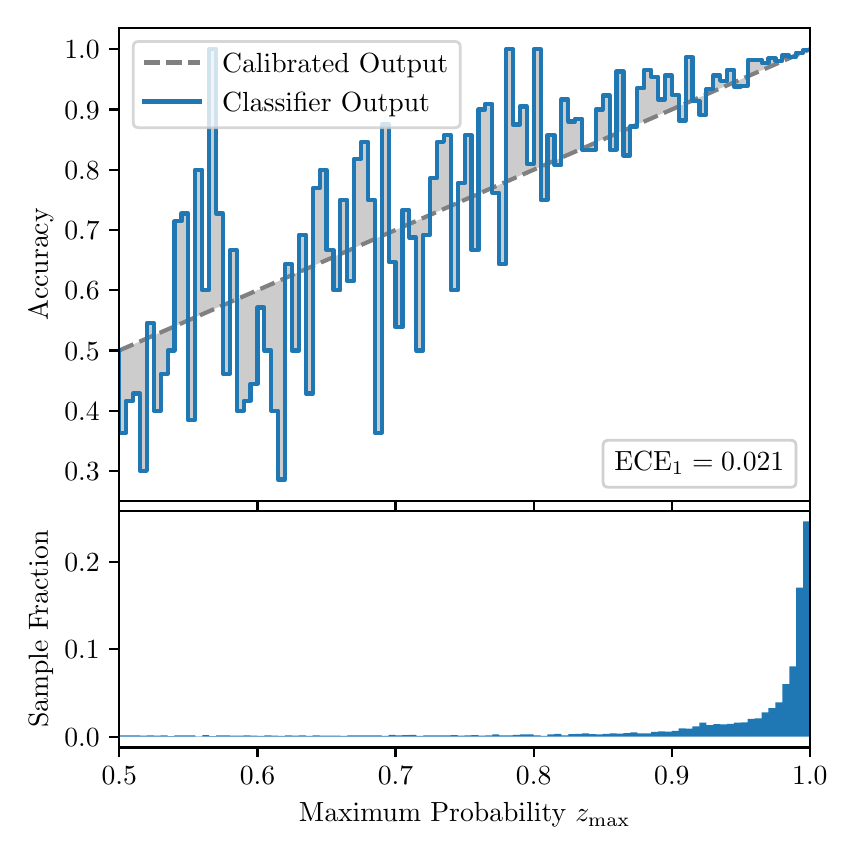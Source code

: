 \begingroup%
\makeatletter%
\begin{pgfpicture}%
\pgfpathrectangle{\pgfpointorigin}{\pgfqpoint{4.0in}{4.0in}}%
\pgfusepath{use as bounding box, clip}%
\begin{pgfscope}%
\pgfsetbuttcap%
\pgfsetmiterjoin%
\definecolor{currentfill}{rgb}{1.0,1.0,1.0}%
\pgfsetfillcolor{currentfill}%
\pgfsetlinewidth{0.0pt}%
\definecolor{currentstroke}{rgb}{1.0,1.0,1.0}%
\pgfsetstrokecolor{currentstroke}%
\pgfsetdash{}{0pt}%
\pgfpathmoveto{\pgfqpoint{0.0in}{0.0in}}%
\pgfpathlineto{\pgfqpoint{4.0in}{0.0in}}%
\pgfpathlineto{\pgfqpoint{4.0in}{4.0in}}%
\pgfpathlineto{\pgfqpoint{0.0in}{4.0in}}%
\pgfpathclose%
\pgfusepath{fill}%
\end{pgfscope}%
\begin{pgfscope}%
\pgfsetbuttcap%
\pgfsetmiterjoin%
\definecolor{currentfill}{rgb}{1.0,1.0,1.0}%
\pgfsetfillcolor{currentfill}%
\pgfsetlinewidth{0.0pt}%
\definecolor{currentstroke}{rgb}{0.0,0.0,0.0}%
\pgfsetstrokecolor{currentstroke}%
\pgfsetstrokeopacity{0.0}%
\pgfsetdash{}{0pt}%
\pgfpathmoveto{\pgfqpoint{0.458in}{1.633in}}%
\pgfpathlineto{\pgfqpoint{3.911in}{1.633in}}%
\pgfpathlineto{\pgfqpoint{3.911in}{4.0in}}%
\pgfpathlineto{\pgfqpoint{0.458in}{4.0in}}%
\pgfpathclose%
\pgfusepath{fill}%
\end{pgfscope}%
\begin{pgfscope}%
\pgfpathrectangle{\pgfqpoint{0.458in}{1.633in}}{\pgfqpoint{3.453in}{2.367in}}%
\pgfusepath{clip}%
\pgfsetbuttcap%
\pgfsetroundjoin%
\definecolor{currentfill}{rgb}{0.0,0.0,0.0}%
\pgfsetfillcolor{currentfill}%
\pgfsetfillopacity{0.2}%
\pgfsetlinewidth{0.0pt}%
\definecolor{currentstroke}{rgb}{0.0,0.0,0.0}%
\pgfsetstrokecolor{currentstroke}%
\pgfsetdash{}{0pt}%
\pgfpathmoveto{\pgfqpoint{0.462in}{1.975in}}%
\pgfpathlineto{\pgfqpoint{0.462in}{2.388in}}%
\pgfpathlineto{\pgfqpoint{0.465in}{2.389in}}%
\pgfpathlineto{\pgfqpoint{0.469in}{2.391in}}%
\pgfpathlineto{\pgfqpoint{0.472in}{2.392in}}%
\pgfpathlineto{\pgfqpoint{0.475in}{2.394in}}%
\pgfpathlineto{\pgfqpoint{0.479in}{2.395in}}%
\pgfpathlineto{\pgfqpoint{0.482in}{2.397in}}%
\pgfpathlineto{\pgfqpoint{0.486in}{2.398in}}%
\pgfpathlineto{\pgfqpoint{0.489in}{2.4in}}%
\pgfpathlineto{\pgfqpoint{0.493in}{2.401in}}%
\pgfpathlineto{\pgfqpoint{0.496in}{2.403in}}%
\pgfpathlineto{\pgfqpoint{0.5in}{2.404in}}%
\pgfpathlineto{\pgfqpoint{0.503in}{2.406in}}%
\pgfpathlineto{\pgfqpoint{0.507in}{2.407in}}%
\pgfpathlineto{\pgfqpoint{0.51in}{2.409in}}%
\pgfpathlineto{\pgfqpoint{0.513in}{2.41in}}%
\pgfpathlineto{\pgfqpoint{0.517in}{2.412in}}%
\pgfpathlineto{\pgfqpoint{0.52in}{2.413in}}%
\pgfpathlineto{\pgfqpoint{0.524in}{2.415in}}%
\pgfpathlineto{\pgfqpoint{0.527in}{2.416in}}%
\pgfpathlineto{\pgfqpoint{0.531in}{2.418in}}%
\pgfpathlineto{\pgfqpoint{0.534in}{2.419in}}%
\pgfpathlineto{\pgfqpoint{0.538in}{2.421in}}%
\pgfpathlineto{\pgfqpoint{0.541in}{2.422in}}%
\pgfpathlineto{\pgfqpoint{0.545in}{2.424in}}%
\pgfpathlineto{\pgfqpoint{0.548in}{2.425in}}%
\pgfpathlineto{\pgfqpoint{0.551in}{2.427in}}%
\pgfpathlineto{\pgfqpoint{0.555in}{2.428in}}%
\pgfpathlineto{\pgfqpoint{0.558in}{2.43in}}%
\pgfpathlineto{\pgfqpoint{0.562in}{2.431in}}%
\pgfpathlineto{\pgfqpoint{0.565in}{2.433in}}%
\pgfpathlineto{\pgfqpoint{0.569in}{2.434in}}%
\pgfpathlineto{\pgfqpoint{0.572in}{2.436in}}%
\pgfpathlineto{\pgfqpoint{0.576in}{2.437in}}%
\pgfpathlineto{\pgfqpoint{0.579in}{2.439in}}%
\pgfpathlineto{\pgfqpoint{0.583in}{2.44in}}%
\pgfpathlineto{\pgfqpoint{0.586in}{2.442in}}%
\pgfpathlineto{\pgfqpoint{0.59in}{2.443in}}%
\pgfpathlineto{\pgfqpoint{0.593in}{2.445in}}%
\pgfpathlineto{\pgfqpoint{0.596in}{2.446in}}%
\pgfpathlineto{\pgfqpoint{0.6in}{2.448in}}%
\pgfpathlineto{\pgfqpoint{0.603in}{2.449in}}%
\pgfpathlineto{\pgfqpoint{0.607in}{2.451in}}%
\pgfpathlineto{\pgfqpoint{0.61in}{2.453in}}%
\pgfpathlineto{\pgfqpoint{0.614in}{2.454in}}%
\pgfpathlineto{\pgfqpoint{0.617in}{2.456in}}%
\pgfpathlineto{\pgfqpoint{0.621in}{2.457in}}%
\pgfpathlineto{\pgfqpoint{0.624in}{2.459in}}%
\pgfpathlineto{\pgfqpoint{0.628in}{2.46in}}%
\pgfpathlineto{\pgfqpoint{0.631in}{2.462in}}%
\pgfpathlineto{\pgfqpoint{0.634in}{2.463in}}%
\pgfpathlineto{\pgfqpoint{0.638in}{2.465in}}%
\pgfpathlineto{\pgfqpoint{0.641in}{2.466in}}%
\pgfpathlineto{\pgfqpoint{0.645in}{2.468in}}%
\pgfpathlineto{\pgfqpoint{0.648in}{2.469in}}%
\pgfpathlineto{\pgfqpoint{0.652in}{2.471in}}%
\pgfpathlineto{\pgfqpoint{0.655in}{2.472in}}%
\pgfpathlineto{\pgfqpoint{0.659in}{2.474in}}%
\pgfpathlineto{\pgfqpoint{0.662in}{2.475in}}%
\pgfpathlineto{\pgfqpoint{0.666in}{2.477in}}%
\pgfpathlineto{\pgfqpoint{0.669in}{2.478in}}%
\pgfpathlineto{\pgfqpoint{0.672in}{2.48in}}%
\pgfpathlineto{\pgfqpoint{0.676in}{2.481in}}%
\pgfpathlineto{\pgfqpoint{0.679in}{2.483in}}%
\pgfpathlineto{\pgfqpoint{0.683in}{2.484in}}%
\pgfpathlineto{\pgfqpoint{0.686in}{2.486in}}%
\pgfpathlineto{\pgfqpoint{0.69in}{2.487in}}%
\pgfpathlineto{\pgfqpoint{0.693in}{2.489in}}%
\pgfpathlineto{\pgfqpoint{0.697in}{2.49in}}%
\pgfpathlineto{\pgfqpoint{0.7in}{2.492in}}%
\pgfpathlineto{\pgfqpoint{0.704in}{2.493in}}%
\pgfpathlineto{\pgfqpoint{0.707in}{2.495in}}%
\pgfpathlineto{\pgfqpoint{0.71in}{2.496in}}%
\pgfpathlineto{\pgfqpoint{0.714in}{2.498in}}%
\pgfpathlineto{\pgfqpoint{0.717in}{2.499in}}%
\pgfpathlineto{\pgfqpoint{0.721in}{2.501in}}%
\pgfpathlineto{\pgfqpoint{0.724in}{2.502in}}%
\pgfpathlineto{\pgfqpoint{0.728in}{2.504in}}%
\pgfpathlineto{\pgfqpoint{0.731in}{2.505in}}%
\pgfpathlineto{\pgfqpoint{0.735in}{2.507in}}%
\pgfpathlineto{\pgfqpoint{0.738in}{2.508in}}%
\pgfpathlineto{\pgfqpoint{0.742in}{2.51in}}%
\pgfpathlineto{\pgfqpoint{0.745in}{2.511in}}%
\pgfpathlineto{\pgfqpoint{0.749in}{2.513in}}%
\pgfpathlineto{\pgfqpoint{0.752in}{2.514in}}%
\pgfpathlineto{\pgfqpoint{0.755in}{2.516in}}%
\pgfpathlineto{\pgfqpoint{0.759in}{2.517in}}%
\pgfpathlineto{\pgfqpoint{0.762in}{2.519in}}%
\pgfpathlineto{\pgfqpoint{0.766in}{2.52in}}%
\pgfpathlineto{\pgfqpoint{0.769in}{2.522in}}%
\pgfpathlineto{\pgfqpoint{0.773in}{2.523in}}%
\pgfpathlineto{\pgfqpoint{0.776in}{2.525in}}%
\pgfpathlineto{\pgfqpoint{0.78in}{2.526in}}%
\pgfpathlineto{\pgfqpoint{0.783in}{2.528in}}%
\pgfpathlineto{\pgfqpoint{0.787in}{2.529in}}%
\pgfpathlineto{\pgfqpoint{0.79in}{2.531in}}%
\pgfpathlineto{\pgfqpoint{0.793in}{2.532in}}%
\pgfpathlineto{\pgfqpoint{0.797in}{2.534in}}%
\pgfpathlineto{\pgfqpoint{0.8in}{2.535in}}%
\pgfpathlineto{\pgfqpoint{0.804in}{2.537in}}%
\pgfpathlineto{\pgfqpoint{0.807in}{2.538in}}%
\pgfpathlineto{\pgfqpoint{0.811in}{2.54in}}%
\pgfpathlineto{\pgfqpoint{0.814in}{2.541in}}%
\pgfpathlineto{\pgfqpoint{0.818in}{2.543in}}%
\pgfpathlineto{\pgfqpoint{0.821in}{2.544in}}%
\pgfpathlineto{\pgfqpoint{0.825in}{2.546in}}%
\pgfpathlineto{\pgfqpoint{0.828in}{2.548in}}%
\pgfpathlineto{\pgfqpoint{0.831in}{2.549in}}%
\pgfpathlineto{\pgfqpoint{0.835in}{2.551in}}%
\pgfpathlineto{\pgfqpoint{0.838in}{2.552in}}%
\pgfpathlineto{\pgfqpoint{0.842in}{2.554in}}%
\pgfpathlineto{\pgfqpoint{0.845in}{2.555in}}%
\pgfpathlineto{\pgfqpoint{0.849in}{2.557in}}%
\pgfpathlineto{\pgfqpoint{0.852in}{2.558in}}%
\pgfpathlineto{\pgfqpoint{0.856in}{2.56in}}%
\pgfpathlineto{\pgfqpoint{0.859in}{2.561in}}%
\pgfpathlineto{\pgfqpoint{0.863in}{2.563in}}%
\pgfpathlineto{\pgfqpoint{0.866in}{2.564in}}%
\pgfpathlineto{\pgfqpoint{0.869in}{2.566in}}%
\pgfpathlineto{\pgfqpoint{0.873in}{2.567in}}%
\pgfpathlineto{\pgfqpoint{0.876in}{2.569in}}%
\pgfpathlineto{\pgfqpoint{0.88in}{2.57in}}%
\pgfpathlineto{\pgfqpoint{0.883in}{2.572in}}%
\pgfpathlineto{\pgfqpoint{0.887in}{2.573in}}%
\pgfpathlineto{\pgfqpoint{0.89in}{2.575in}}%
\pgfpathlineto{\pgfqpoint{0.894in}{2.576in}}%
\pgfpathlineto{\pgfqpoint{0.897in}{2.578in}}%
\pgfpathlineto{\pgfqpoint{0.901in}{2.579in}}%
\pgfpathlineto{\pgfqpoint{0.904in}{2.581in}}%
\pgfpathlineto{\pgfqpoint{0.908in}{2.582in}}%
\pgfpathlineto{\pgfqpoint{0.911in}{2.584in}}%
\pgfpathlineto{\pgfqpoint{0.914in}{2.585in}}%
\pgfpathlineto{\pgfqpoint{0.918in}{2.587in}}%
\pgfpathlineto{\pgfqpoint{0.921in}{2.588in}}%
\pgfpathlineto{\pgfqpoint{0.925in}{2.59in}}%
\pgfpathlineto{\pgfqpoint{0.928in}{2.591in}}%
\pgfpathlineto{\pgfqpoint{0.932in}{2.593in}}%
\pgfpathlineto{\pgfqpoint{0.935in}{2.594in}}%
\pgfpathlineto{\pgfqpoint{0.939in}{2.596in}}%
\pgfpathlineto{\pgfqpoint{0.942in}{2.597in}}%
\pgfpathlineto{\pgfqpoint{0.946in}{2.599in}}%
\pgfpathlineto{\pgfqpoint{0.949in}{2.6in}}%
\pgfpathlineto{\pgfqpoint{0.952in}{2.602in}}%
\pgfpathlineto{\pgfqpoint{0.956in}{2.603in}}%
\pgfpathlineto{\pgfqpoint{0.959in}{2.605in}}%
\pgfpathlineto{\pgfqpoint{0.963in}{2.606in}}%
\pgfpathlineto{\pgfqpoint{0.966in}{2.608in}}%
\pgfpathlineto{\pgfqpoint{0.97in}{2.609in}}%
\pgfpathlineto{\pgfqpoint{0.973in}{2.611in}}%
\pgfpathlineto{\pgfqpoint{0.977in}{2.612in}}%
\pgfpathlineto{\pgfqpoint{0.98in}{2.614in}}%
\pgfpathlineto{\pgfqpoint{0.984in}{2.615in}}%
\pgfpathlineto{\pgfqpoint{0.987in}{2.617in}}%
\pgfpathlineto{\pgfqpoint{0.99in}{2.618in}}%
\pgfpathlineto{\pgfqpoint{0.994in}{2.62in}}%
\pgfpathlineto{\pgfqpoint{0.997in}{2.621in}}%
\pgfpathlineto{\pgfqpoint{1.001in}{2.623in}}%
\pgfpathlineto{\pgfqpoint{1.004in}{2.624in}}%
\pgfpathlineto{\pgfqpoint{1.008in}{2.626in}}%
\pgfpathlineto{\pgfqpoint{1.011in}{2.627in}}%
\pgfpathlineto{\pgfqpoint{1.015in}{2.629in}}%
\pgfpathlineto{\pgfqpoint{1.018in}{2.63in}}%
\pgfpathlineto{\pgfqpoint{1.022in}{2.632in}}%
\pgfpathlineto{\pgfqpoint{1.025in}{2.633in}}%
\pgfpathlineto{\pgfqpoint{1.028in}{2.635in}}%
\pgfpathlineto{\pgfqpoint{1.032in}{2.636in}}%
\pgfpathlineto{\pgfqpoint{1.035in}{2.638in}}%
\pgfpathlineto{\pgfqpoint{1.039in}{2.639in}}%
\pgfpathlineto{\pgfqpoint{1.042in}{2.641in}}%
\pgfpathlineto{\pgfqpoint{1.046in}{2.642in}}%
\pgfpathlineto{\pgfqpoint{1.049in}{2.644in}}%
\pgfpathlineto{\pgfqpoint{1.053in}{2.646in}}%
\pgfpathlineto{\pgfqpoint{1.056in}{2.647in}}%
\pgfpathlineto{\pgfqpoint{1.06in}{2.649in}}%
\pgfpathlineto{\pgfqpoint{1.063in}{2.65in}}%
\pgfpathlineto{\pgfqpoint{1.067in}{2.652in}}%
\pgfpathlineto{\pgfqpoint{1.07in}{2.653in}}%
\pgfpathlineto{\pgfqpoint{1.073in}{2.655in}}%
\pgfpathlineto{\pgfqpoint{1.077in}{2.656in}}%
\pgfpathlineto{\pgfqpoint{1.08in}{2.658in}}%
\pgfpathlineto{\pgfqpoint{1.084in}{2.659in}}%
\pgfpathlineto{\pgfqpoint{1.087in}{2.661in}}%
\pgfpathlineto{\pgfqpoint{1.091in}{2.662in}}%
\pgfpathlineto{\pgfqpoint{1.094in}{2.664in}}%
\pgfpathlineto{\pgfqpoint{1.098in}{2.665in}}%
\pgfpathlineto{\pgfqpoint{1.101in}{2.667in}}%
\pgfpathlineto{\pgfqpoint{1.105in}{2.668in}}%
\pgfpathlineto{\pgfqpoint{1.108in}{2.67in}}%
\pgfpathlineto{\pgfqpoint{1.111in}{2.671in}}%
\pgfpathlineto{\pgfqpoint{1.115in}{2.673in}}%
\pgfpathlineto{\pgfqpoint{1.118in}{2.674in}}%
\pgfpathlineto{\pgfqpoint{1.122in}{2.676in}}%
\pgfpathlineto{\pgfqpoint{1.125in}{2.677in}}%
\pgfpathlineto{\pgfqpoint{1.129in}{2.679in}}%
\pgfpathlineto{\pgfqpoint{1.132in}{2.68in}}%
\pgfpathlineto{\pgfqpoint{1.136in}{2.682in}}%
\pgfpathlineto{\pgfqpoint{1.139in}{2.683in}}%
\pgfpathlineto{\pgfqpoint{1.143in}{2.685in}}%
\pgfpathlineto{\pgfqpoint{1.146in}{2.686in}}%
\pgfpathlineto{\pgfqpoint{1.149in}{2.688in}}%
\pgfpathlineto{\pgfqpoint{1.153in}{2.689in}}%
\pgfpathlineto{\pgfqpoint{1.156in}{2.691in}}%
\pgfpathlineto{\pgfqpoint{1.16in}{2.692in}}%
\pgfpathlineto{\pgfqpoint{1.163in}{2.694in}}%
\pgfpathlineto{\pgfqpoint{1.167in}{2.695in}}%
\pgfpathlineto{\pgfqpoint{1.17in}{2.697in}}%
\pgfpathlineto{\pgfqpoint{1.174in}{2.698in}}%
\pgfpathlineto{\pgfqpoint{1.177in}{2.7in}}%
\pgfpathlineto{\pgfqpoint{1.181in}{2.701in}}%
\pgfpathlineto{\pgfqpoint{1.184in}{2.703in}}%
\pgfpathlineto{\pgfqpoint{1.187in}{2.704in}}%
\pgfpathlineto{\pgfqpoint{1.191in}{2.706in}}%
\pgfpathlineto{\pgfqpoint{1.194in}{2.707in}}%
\pgfpathlineto{\pgfqpoint{1.198in}{2.709in}}%
\pgfpathlineto{\pgfqpoint{1.201in}{2.71in}}%
\pgfpathlineto{\pgfqpoint{1.205in}{2.712in}}%
\pgfpathlineto{\pgfqpoint{1.208in}{2.713in}}%
\pgfpathlineto{\pgfqpoint{1.212in}{2.715in}}%
\pgfpathlineto{\pgfqpoint{1.215in}{2.716in}}%
\pgfpathlineto{\pgfqpoint{1.219in}{2.718in}}%
\pgfpathlineto{\pgfqpoint{1.222in}{2.719in}}%
\pgfpathlineto{\pgfqpoint{1.226in}{2.721in}}%
\pgfpathlineto{\pgfqpoint{1.229in}{2.722in}}%
\pgfpathlineto{\pgfqpoint{1.232in}{2.724in}}%
\pgfpathlineto{\pgfqpoint{1.236in}{2.725in}}%
\pgfpathlineto{\pgfqpoint{1.239in}{2.727in}}%
\pgfpathlineto{\pgfqpoint{1.243in}{2.728in}}%
\pgfpathlineto{\pgfqpoint{1.246in}{2.73in}}%
\pgfpathlineto{\pgfqpoint{1.25in}{2.731in}}%
\pgfpathlineto{\pgfqpoint{1.253in}{2.733in}}%
\pgfpathlineto{\pgfqpoint{1.257in}{2.734in}}%
\pgfpathlineto{\pgfqpoint{1.26in}{2.736in}}%
\pgfpathlineto{\pgfqpoint{1.264in}{2.737in}}%
\pgfpathlineto{\pgfqpoint{1.267in}{2.739in}}%
\pgfpathlineto{\pgfqpoint{1.27in}{2.74in}}%
\pgfpathlineto{\pgfqpoint{1.274in}{2.742in}}%
\pgfpathlineto{\pgfqpoint{1.277in}{2.744in}}%
\pgfpathlineto{\pgfqpoint{1.281in}{2.745in}}%
\pgfpathlineto{\pgfqpoint{1.284in}{2.747in}}%
\pgfpathlineto{\pgfqpoint{1.288in}{2.748in}}%
\pgfpathlineto{\pgfqpoint{1.291in}{2.75in}}%
\pgfpathlineto{\pgfqpoint{1.295in}{2.751in}}%
\pgfpathlineto{\pgfqpoint{1.298in}{2.753in}}%
\pgfpathlineto{\pgfqpoint{1.302in}{2.754in}}%
\pgfpathlineto{\pgfqpoint{1.305in}{2.756in}}%
\pgfpathlineto{\pgfqpoint{1.308in}{2.757in}}%
\pgfpathlineto{\pgfqpoint{1.312in}{2.759in}}%
\pgfpathlineto{\pgfqpoint{1.315in}{2.76in}}%
\pgfpathlineto{\pgfqpoint{1.319in}{2.762in}}%
\pgfpathlineto{\pgfqpoint{1.322in}{2.763in}}%
\pgfpathlineto{\pgfqpoint{1.326in}{2.765in}}%
\pgfpathlineto{\pgfqpoint{1.329in}{2.766in}}%
\pgfpathlineto{\pgfqpoint{1.333in}{2.768in}}%
\pgfpathlineto{\pgfqpoint{1.336in}{2.769in}}%
\pgfpathlineto{\pgfqpoint{1.34in}{2.771in}}%
\pgfpathlineto{\pgfqpoint{1.343in}{2.772in}}%
\pgfpathlineto{\pgfqpoint{1.346in}{2.774in}}%
\pgfpathlineto{\pgfqpoint{1.35in}{2.775in}}%
\pgfpathlineto{\pgfqpoint{1.353in}{2.777in}}%
\pgfpathlineto{\pgfqpoint{1.357in}{2.778in}}%
\pgfpathlineto{\pgfqpoint{1.36in}{2.78in}}%
\pgfpathlineto{\pgfqpoint{1.364in}{2.781in}}%
\pgfpathlineto{\pgfqpoint{1.367in}{2.783in}}%
\pgfpathlineto{\pgfqpoint{1.371in}{2.784in}}%
\pgfpathlineto{\pgfqpoint{1.374in}{2.786in}}%
\pgfpathlineto{\pgfqpoint{1.378in}{2.787in}}%
\pgfpathlineto{\pgfqpoint{1.381in}{2.789in}}%
\pgfpathlineto{\pgfqpoint{1.385in}{2.79in}}%
\pgfpathlineto{\pgfqpoint{1.388in}{2.792in}}%
\pgfpathlineto{\pgfqpoint{1.391in}{2.793in}}%
\pgfpathlineto{\pgfqpoint{1.395in}{2.795in}}%
\pgfpathlineto{\pgfqpoint{1.398in}{2.796in}}%
\pgfpathlineto{\pgfqpoint{1.402in}{2.798in}}%
\pgfpathlineto{\pgfqpoint{1.405in}{2.799in}}%
\pgfpathlineto{\pgfqpoint{1.409in}{2.801in}}%
\pgfpathlineto{\pgfqpoint{1.412in}{2.802in}}%
\pgfpathlineto{\pgfqpoint{1.416in}{2.804in}}%
\pgfpathlineto{\pgfqpoint{1.419in}{2.805in}}%
\pgfpathlineto{\pgfqpoint{1.423in}{2.807in}}%
\pgfpathlineto{\pgfqpoint{1.426in}{2.808in}}%
\pgfpathlineto{\pgfqpoint{1.429in}{2.81in}}%
\pgfpathlineto{\pgfqpoint{1.433in}{2.811in}}%
\pgfpathlineto{\pgfqpoint{1.436in}{2.813in}}%
\pgfpathlineto{\pgfqpoint{1.44in}{2.814in}}%
\pgfpathlineto{\pgfqpoint{1.443in}{2.816in}}%
\pgfpathlineto{\pgfqpoint{1.447in}{2.817in}}%
\pgfpathlineto{\pgfqpoint{1.45in}{2.819in}}%
\pgfpathlineto{\pgfqpoint{1.454in}{2.82in}}%
\pgfpathlineto{\pgfqpoint{1.457in}{2.822in}}%
\pgfpathlineto{\pgfqpoint{1.461in}{2.823in}}%
\pgfpathlineto{\pgfqpoint{1.464in}{2.825in}}%
\pgfpathlineto{\pgfqpoint{1.467in}{2.826in}}%
\pgfpathlineto{\pgfqpoint{1.471in}{2.828in}}%
\pgfpathlineto{\pgfqpoint{1.474in}{2.829in}}%
\pgfpathlineto{\pgfqpoint{1.478in}{2.831in}}%
\pgfpathlineto{\pgfqpoint{1.481in}{2.832in}}%
\pgfpathlineto{\pgfqpoint{1.485in}{2.834in}}%
\pgfpathlineto{\pgfqpoint{1.488in}{2.835in}}%
\pgfpathlineto{\pgfqpoint{1.492in}{2.837in}}%
\pgfpathlineto{\pgfqpoint{1.495in}{2.838in}}%
\pgfpathlineto{\pgfqpoint{1.499in}{2.84in}}%
\pgfpathlineto{\pgfqpoint{1.502in}{2.842in}}%
\pgfpathlineto{\pgfqpoint{1.506in}{2.843in}}%
\pgfpathlineto{\pgfqpoint{1.509in}{2.845in}}%
\pgfpathlineto{\pgfqpoint{1.512in}{2.846in}}%
\pgfpathlineto{\pgfqpoint{1.516in}{2.848in}}%
\pgfpathlineto{\pgfqpoint{1.519in}{2.849in}}%
\pgfpathlineto{\pgfqpoint{1.523in}{2.851in}}%
\pgfpathlineto{\pgfqpoint{1.526in}{2.852in}}%
\pgfpathlineto{\pgfqpoint{1.53in}{2.854in}}%
\pgfpathlineto{\pgfqpoint{1.533in}{2.855in}}%
\pgfpathlineto{\pgfqpoint{1.537in}{2.857in}}%
\pgfpathlineto{\pgfqpoint{1.54in}{2.858in}}%
\pgfpathlineto{\pgfqpoint{1.544in}{2.86in}}%
\pgfpathlineto{\pgfqpoint{1.547in}{2.861in}}%
\pgfpathlineto{\pgfqpoint{1.55in}{2.863in}}%
\pgfpathlineto{\pgfqpoint{1.554in}{2.864in}}%
\pgfpathlineto{\pgfqpoint{1.557in}{2.866in}}%
\pgfpathlineto{\pgfqpoint{1.561in}{2.867in}}%
\pgfpathlineto{\pgfqpoint{1.564in}{2.869in}}%
\pgfpathlineto{\pgfqpoint{1.568in}{2.87in}}%
\pgfpathlineto{\pgfqpoint{1.571in}{2.872in}}%
\pgfpathlineto{\pgfqpoint{1.575in}{2.873in}}%
\pgfpathlineto{\pgfqpoint{1.578in}{2.875in}}%
\pgfpathlineto{\pgfqpoint{1.582in}{2.876in}}%
\pgfpathlineto{\pgfqpoint{1.585in}{2.878in}}%
\pgfpathlineto{\pgfqpoint{1.588in}{2.879in}}%
\pgfpathlineto{\pgfqpoint{1.592in}{2.881in}}%
\pgfpathlineto{\pgfqpoint{1.595in}{2.882in}}%
\pgfpathlineto{\pgfqpoint{1.599in}{2.884in}}%
\pgfpathlineto{\pgfqpoint{1.602in}{2.885in}}%
\pgfpathlineto{\pgfqpoint{1.606in}{2.887in}}%
\pgfpathlineto{\pgfqpoint{1.609in}{2.888in}}%
\pgfpathlineto{\pgfqpoint{1.613in}{2.89in}}%
\pgfpathlineto{\pgfqpoint{1.616in}{2.891in}}%
\pgfpathlineto{\pgfqpoint{1.62in}{2.893in}}%
\pgfpathlineto{\pgfqpoint{1.623in}{2.894in}}%
\pgfpathlineto{\pgfqpoint{1.626in}{2.896in}}%
\pgfpathlineto{\pgfqpoint{1.63in}{2.897in}}%
\pgfpathlineto{\pgfqpoint{1.633in}{2.899in}}%
\pgfpathlineto{\pgfqpoint{1.637in}{2.9in}}%
\pgfpathlineto{\pgfqpoint{1.64in}{2.902in}}%
\pgfpathlineto{\pgfqpoint{1.644in}{2.903in}}%
\pgfpathlineto{\pgfqpoint{1.647in}{2.905in}}%
\pgfpathlineto{\pgfqpoint{1.651in}{2.906in}}%
\pgfpathlineto{\pgfqpoint{1.654in}{2.908in}}%
\pgfpathlineto{\pgfqpoint{1.658in}{2.909in}}%
\pgfpathlineto{\pgfqpoint{1.661in}{2.911in}}%
\pgfpathlineto{\pgfqpoint{1.665in}{2.912in}}%
\pgfpathlineto{\pgfqpoint{1.668in}{2.914in}}%
\pgfpathlineto{\pgfqpoint{1.671in}{2.915in}}%
\pgfpathlineto{\pgfqpoint{1.675in}{2.917in}}%
\pgfpathlineto{\pgfqpoint{1.678in}{2.918in}}%
\pgfpathlineto{\pgfqpoint{1.682in}{2.92in}}%
\pgfpathlineto{\pgfqpoint{1.685in}{2.921in}}%
\pgfpathlineto{\pgfqpoint{1.689in}{2.923in}}%
\pgfpathlineto{\pgfqpoint{1.692in}{2.924in}}%
\pgfpathlineto{\pgfqpoint{1.696in}{2.926in}}%
\pgfpathlineto{\pgfqpoint{1.699in}{2.927in}}%
\pgfpathlineto{\pgfqpoint{1.703in}{2.929in}}%
\pgfpathlineto{\pgfqpoint{1.706in}{2.93in}}%
\pgfpathlineto{\pgfqpoint{1.709in}{2.932in}}%
\pgfpathlineto{\pgfqpoint{1.713in}{2.933in}}%
\pgfpathlineto{\pgfqpoint{1.716in}{2.935in}}%
\pgfpathlineto{\pgfqpoint{1.72in}{2.937in}}%
\pgfpathlineto{\pgfqpoint{1.723in}{2.938in}}%
\pgfpathlineto{\pgfqpoint{1.727in}{2.94in}}%
\pgfpathlineto{\pgfqpoint{1.73in}{2.941in}}%
\pgfpathlineto{\pgfqpoint{1.734in}{2.943in}}%
\pgfpathlineto{\pgfqpoint{1.737in}{2.944in}}%
\pgfpathlineto{\pgfqpoint{1.741in}{2.946in}}%
\pgfpathlineto{\pgfqpoint{1.744in}{2.947in}}%
\pgfpathlineto{\pgfqpoint{1.747in}{2.949in}}%
\pgfpathlineto{\pgfqpoint{1.751in}{2.95in}}%
\pgfpathlineto{\pgfqpoint{1.754in}{2.952in}}%
\pgfpathlineto{\pgfqpoint{1.758in}{2.953in}}%
\pgfpathlineto{\pgfqpoint{1.761in}{2.955in}}%
\pgfpathlineto{\pgfqpoint{1.765in}{2.956in}}%
\pgfpathlineto{\pgfqpoint{1.768in}{2.958in}}%
\pgfpathlineto{\pgfqpoint{1.772in}{2.959in}}%
\pgfpathlineto{\pgfqpoint{1.775in}{2.961in}}%
\pgfpathlineto{\pgfqpoint{1.779in}{2.962in}}%
\pgfpathlineto{\pgfqpoint{1.782in}{2.964in}}%
\pgfpathlineto{\pgfqpoint{1.785in}{2.965in}}%
\pgfpathlineto{\pgfqpoint{1.789in}{2.967in}}%
\pgfpathlineto{\pgfqpoint{1.792in}{2.968in}}%
\pgfpathlineto{\pgfqpoint{1.796in}{2.97in}}%
\pgfpathlineto{\pgfqpoint{1.799in}{2.971in}}%
\pgfpathlineto{\pgfqpoint{1.803in}{2.973in}}%
\pgfpathlineto{\pgfqpoint{1.806in}{2.974in}}%
\pgfpathlineto{\pgfqpoint{1.81in}{2.976in}}%
\pgfpathlineto{\pgfqpoint{1.813in}{2.977in}}%
\pgfpathlineto{\pgfqpoint{1.817in}{2.979in}}%
\pgfpathlineto{\pgfqpoint{1.82in}{2.98in}}%
\pgfpathlineto{\pgfqpoint{1.824in}{2.982in}}%
\pgfpathlineto{\pgfqpoint{1.827in}{2.983in}}%
\pgfpathlineto{\pgfqpoint{1.83in}{2.985in}}%
\pgfpathlineto{\pgfqpoint{1.834in}{2.986in}}%
\pgfpathlineto{\pgfqpoint{1.837in}{2.988in}}%
\pgfpathlineto{\pgfqpoint{1.841in}{2.989in}}%
\pgfpathlineto{\pgfqpoint{1.844in}{2.991in}}%
\pgfpathlineto{\pgfqpoint{1.848in}{2.992in}}%
\pgfpathlineto{\pgfqpoint{1.851in}{2.994in}}%
\pgfpathlineto{\pgfqpoint{1.855in}{2.995in}}%
\pgfpathlineto{\pgfqpoint{1.858in}{2.997in}}%
\pgfpathlineto{\pgfqpoint{1.862in}{2.998in}}%
\pgfpathlineto{\pgfqpoint{1.865in}{3.0in}}%
\pgfpathlineto{\pgfqpoint{1.868in}{3.001in}}%
\pgfpathlineto{\pgfqpoint{1.872in}{3.003in}}%
\pgfpathlineto{\pgfqpoint{1.875in}{3.004in}}%
\pgfpathlineto{\pgfqpoint{1.879in}{3.006in}}%
\pgfpathlineto{\pgfqpoint{1.882in}{3.007in}}%
\pgfpathlineto{\pgfqpoint{1.886in}{3.009in}}%
\pgfpathlineto{\pgfqpoint{1.889in}{3.01in}}%
\pgfpathlineto{\pgfqpoint{1.893in}{3.012in}}%
\pgfpathlineto{\pgfqpoint{1.896in}{3.013in}}%
\pgfpathlineto{\pgfqpoint{1.9in}{3.015in}}%
\pgfpathlineto{\pgfqpoint{1.903in}{3.016in}}%
\pgfpathlineto{\pgfqpoint{1.906in}{3.018in}}%
\pgfpathlineto{\pgfqpoint{1.91in}{3.019in}}%
\pgfpathlineto{\pgfqpoint{1.913in}{3.021in}}%
\pgfpathlineto{\pgfqpoint{1.917in}{3.022in}}%
\pgfpathlineto{\pgfqpoint{1.92in}{3.024in}}%
\pgfpathlineto{\pgfqpoint{1.924in}{3.025in}}%
\pgfpathlineto{\pgfqpoint{1.927in}{3.027in}}%
\pgfpathlineto{\pgfqpoint{1.931in}{3.028in}}%
\pgfpathlineto{\pgfqpoint{1.934in}{3.03in}}%
\pgfpathlineto{\pgfqpoint{1.938in}{3.031in}}%
\pgfpathlineto{\pgfqpoint{1.941in}{3.033in}}%
\pgfpathlineto{\pgfqpoint{1.944in}{3.035in}}%
\pgfpathlineto{\pgfqpoint{1.948in}{3.036in}}%
\pgfpathlineto{\pgfqpoint{1.951in}{3.038in}}%
\pgfpathlineto{\pgfqpoint{1.955in}{3.039in}}%
\pgfpathlineto{\pgfqpoint{1.958in}{3.041in}}%
\pgfpathlineto{\pgfqpoint{1.962in}{3.042in}}%
\pgfpathlineto{\pgfqpoint{1.965in}{3.044in}}%
\pgfpathlineto{\pgfqpoint{1.969in}{3.045in}}%
\pgfpathlineto{\pgfqpoint{1.972in}{3.047in}}%
\pgfpathlineto{\pgfqpoint{1.976in}{3.048in}}%
\pgfpathlineto{\pgfqpoint{1.979in}{3.05in}}%
\pgfpathlineto{\pgfqpoint{1.983in}{3.051in}}%
\pgfpathlineto{\pgfqpoint{1.986in}{3.053in}}%
\pgfpathlineto{\pgfqpoint{1.989in}{3.054in}}%
\pgfpathlineto{\pgfqpoint{1.993in}{3.056in}}%
\pgfpathlineto{\pgfqpoint{1.996in}{3.057in}}%
\pgfpathlineto{\pgfqpoint{2.0in}{3.059in}}%
\pgfpathlineto{\pgfqpoint{2.003in}{3.06in}}%
\pgfpathlineto{\pgfqpoint{2.007in}{3.062in}}%
\pgfpathlineto{\pgfqpoint{2.01in}{3.063in}}%
\pgfpathlineto{\pgfqpoint{2.014in}{3.065in}}%
\pgfpathlineto{\pgfqpoint{2.017in}{3.066in}}%
\pgfpathlineto{\pgfqpoint{2.021in}{3.068in}}%
\pgfpathlineto{\pgfqpoint{2.024in}{3.069in}}%
\pgfpathlineto{\pgfqpoint{2.027in}{3.071in}}%
\pgfpathlineto{\pgfqpoint{2.031in}{3.072in}}%
\pgfpathlineto{\pgfqpoint{2.034in}{3.074in}}%
\pgfpathlineto{\pgfqpoint{2.038in}{3.075in}}%
\pgfpathlineto{\pgfqpoint{2.041in}{3.077in}}%
\pgfpathlineto{\pgfqpoint{2.045in}{3.078in}}%
\pgfpathlineto{\pgfqpoint{2.048in}{3.08in}}%
\pgfpathlineto{\pgfqpoint{2.052in}{3.081in}}%
\pgfpathlineto{\pgfqpoint{2.055in}{3.083in}}%
\pgfpathlineto{\pgfqpoint{2.059in}{3.084in}}%
\pgfpathlineto{\pgfqpoint{2.062in}{3.086in}}%
\pgfpathlineto{\pgfqpoint{2.065in}{3.087in}}%
\pgfpathlineto{\pgfqpoint{2.069in}{3.089in}}%
\pgfpathlineto{\pgfqpoint{2.072in}{3.09in}}%
\pgfpathlineto{\pgfqpoint{2.076in}{3.092in}}%
\pgfpathlineto{\pgfqpoint{2.079in}{3.093in}}%
\pgfpathlineto{\pgfqpoint{2.083in}{3.095in}}%
\pgfpathlineto{\pgfqpoint{2.086in}{3.096in}}%
\pgfpathlineto{\pgfqpoint{2.09in}{3.098in}}%
\pgfpathlineto{\pgfqpoint{2.093in}{3.099in}}%
\pgfpathlineto{\pgfqpoint{2.097in}{3.101in}}%
\pgfpathlineto{\pgfqpoint{2.1in}{3.102in}}%
\pgfpathlineto{\pgfqpoint{2.103in}{3.104in}}%
\pgfpathlineto{\pgfqpoint{2.107in}{3.105in}}%
\pgfpathlineto{\pgfqpoint{2.11in}{3.107in}}%
\pgfpathlineto{\pgfqpoint{2.114in}{3.108in}}%
\pgfpathlineto{\pgfqpoint{2.117in}{3.11in}}%
\pgfpathlineto{\pgfqpoint{2.121in}{3.111in}}%
\pgfpathlineto{\pgfqpoint{2.124in}{3.113in}}%
\pgfpathlineto{\pgfqpoint{2.128in}{3.114in}}%
\pgfpathlineto{\pgfqpoint{2.131in}{3.116in}}%
\pgfpathlineto{\pgfqpoint{2.135in}{3.117in}}%
\pgfpathlineto{\pgfqpoint{2.138in}{3.119in}}%
\pgfpathlineto{\pgfqpoint{2.142in}{3.12in}}%
\pgfpathlineto{\pgfqpoint{2.145in}{3.122in}}%
\pgfpathlineto{\pgfqpoint{2.148in}{3.123in}}%
\pgfpathlineto{\pgfqpoint{2.152in}{3.125in}}%
\pgfpathlineto{\pgfqpoint{2.155in}{3.126in}}%
\pgfpathlineto{\pgfqpoint{2.159in}{3.128in}}%
\pgfpathlineto{\pgfqpoint{2.162in}{3.129in}}%
\pgfpathlineto{\pgfqpoint{2.166in}{3.131in}}%
\pgfpathlineto{\pgfqpoint{2.169in}{3.133in}}%
\pgfpathlineto{\pgfqpoint{2.173in}{3.134in}}%
\pgfpathlineto{\pgfqpoint{2.176in}{3.136in}}%
\pgfpathlineto{\pgfqpoint{2.18in}{3.137in}}%
\pgfpathlineto{\pgfqpoint{2.183in}{3.139in}}%
\pgfpathlineto{\pgfqpoint{2.186in}{3.14in}}%
\pgfpathlineto{\pgfqpoint{2.19in}{3.142in}}%
\pgfpathlineto{\pgfqpoint{2.193in}{3.143in}}%
\pgfpathlineto{\pgfqpoint{2.197in}{3.145in}}%
\pgfpathlineto{\pgfqpoint{2.2in}{3.146in}}%
\pgfpathlineto{\pgfqpoint{2.204in}{3.148in}}%
\pgfpathlineto{\pgfqpoint{2.207in}{3.149in}}%
\pgfpathlineto{\pgfqpoint{2.211in}{3.151in}}%
\pgfpathlineto{\pgfqpoint{2.214in}{3.152in}}%
\pgfpathlineto{\pgfqpoint{2.218in}{3.154in}}%
\pgfpathlineto{\pgfqpoint{2.221in}{3.155in}}%
\pgfpathlineto{\pgfqpoint{2.224in}{3.157in}}%
\pgfpathlineto{\pgfqpoint{2.228in}{3.158in}}%
\pgfpathlineto{\pgfqpoint{2.231in}{3.16in}}%
\pgfpathlineto{\pgfqpoint{2.235in}{3.161in}}%
\pgfpathlineto{\pgfqpoint{2.238in}{3.163in}}%
\pgfpathlineto{\pgfqpoint{2.242in}{3.164in}}%
\pgfpathlineto{\pgfqpoint{2.245in}{3.166in}}%
\pgfpathlineto{\pgfqpoint{2.249in}{3.167in}}%
\pgfpathlineto{\pgfqpoint{2.252in}{3.169in}}%
\pgfpathlineto{\pgfqpoint{2.256in}{3.17in}}%
\pgfpathlineto{\pgfqpoint{2.259in}{3.172in}}%
\pgfpathlineto{\pgfqpoint{2.262in}{3.173in}}%
\pgfpathlineto{\pgfqpoint{2.266in}{3.175in}}%
\pgfpathlineto{\pgfqpoint{2.269in}{3.176in}}%
\pgfpathlineto{\pgfqpoint{2.273in}{3.178in}}%
\pgfpathlineto{\pgfqpoint{2.276in}{3.179in}}%
\pgfpathlineto{\pgfqpoint{2.28in}{3.181in}}%
\pgfpathlineto{\pgfqpoint{2.283in}{3.182in}}%
\pgfpathlineto{\pgfqpoint{2.287in}{3.184in}}%
\pgfpathlineto{\pgfqpoint{2.29in}{3.185in}}%
\pgfpathlineto{\pgfqpoint{2.294in}{3.187in}}%
\pgfpathlineto{\pgfqpoint{2.297in}{3.188in}}%
\pgfpathlineto{\pgfqpoint{2.301in}{3.19in}}%
\pgfpathlineto{\pgfqpoint{2.304in}{3.191in}}%
\pgfpathlineto{\pgfqpoint{2.307in}{3.193in}}%
\pgfpathlineto{\pgfqpoint{2.311in}{3.194in}}%
\pgfpathlineto{\pgfqpoint{2.314in}{3.196in}}%
\pgfpathlineto{\pgfqpoint{2.318in}{3.197in}}%
\pgfpathlineto{\pgfqpoint{2.321in}{3.199in}}%
\pgfpathlineto{\pgfqpoint{2.325in}{3.2in}}%
\pgfpathlineto{\pgfqpoint{2.328in}{3.202in}}%
\pgfpathlineto{\pgfqpoint{2.332in}{3.203in}}%
\pgfpathlineto{\pgfqpoint{2.335in}{3.205in}}%
\pgfpathlineto{\pgfqpoint{2.339in}{3.206in}}%
\pgfpathlineto{\pgfqpoint{2.342in}{3.208in}}%
\pgfpathlineto{\pgfqpoint{2.345in}{3.209in}}%
\pgfpathlineto{\pgfqpoint{2.349in}{3.211in}}%
\pgfpathlineto{\pgfqpoint{2.352in}{3.212in}}%
\pgfpathlineto{\pgfqpoint{2.356in}{3.214in}}%
\pgfpathlineto{\pgfqpoint{2.359in}{3.215in}}%
\pgfpathlineto{\pgfqpoint{2.363in}{3.217in}}%
\pgfpathlineto{\pgfqpoint{2.366in}{3.218in}}%
\pgfpathlineto{\pgfqpoint{2.37in}{3.22in}}%
\pgfpathlineto{\pgfqpoint{2.373in}{3.221in}}%
\pgfpathlineto{\pgfqpoint{2.377in}{3.223in}}%
\pgfpathlineto{\pgfqpoint{2.38in}{3.224in}}%
\pgfpathlineto{\pgfqpoint{2.383in}{3.226in}}%
\pgfpathlineto{\pgfqpoint{2.387in}{3.227in}}%
\pgfpathlineto{\pgfqpoint{2.39in}{3.229in}}%
\pgfpathlineto{\pgfqpoint{2.394in}{3.231in}}%
\pgfpathlineto{\pgfqpoint{2.397in}{3.232in}}%
\pgfpathlineto{\pgfqpoint{2.401in}{3.234in}}%
\pgfpathlineto{\pgfqpoint{2.404in}{3.235in}}%
\pgfpathlineto{\pgfqpoint{2.408in}{3.237in}}%
\pgfpathlineto{\pgfqpoint{2.411in}{3.238in}}%
\pgfpathlineto{\pgfqpoint{2.415in}{3.24in}}%
\pgfpathlineto{\pgfqpoint{2.418in}{3.241in}}%
\pgfpathlineto{\pgfqpoint{2.421in}{3.243in}}%
\pgfpathlineto{\pgfqpoint{2.425in}{3.244in}}%
\pgfpathlineto{\pgfqpoint{2.428in}{3.246in}}%
\pgfpathlineto{\pgfqpoint{2.432in}{3.247in}}%
\pgfpathlineto{\pgfqpoint{2.435in}{3.249in}}%
\pgfpathlineto{\pgfqpoint{2.439in}{3.25in}}%
\pgfpathlineto{\pgfqpoint{2.442in}{3.252in}}%
\pgfpathlineto{\pgfqpoint{2.446in}{3.253in}}%
\pgfpathlineto{\pgfqpoint{2.449in}{3.255in}}%
\pgfpathlineto{\pgfqpoint{2.453in}{3.256in}}%
\pgfpathlineto{\pgfqpoint{2.456in}{3.258in}}%
\pgfpathlineto{\pgfqpoint{2.46in}{3.259in}}%
\pgfpathlineto{\pgfqpoint{2.463in}{3.261in}}%
\pgfpathlineto{\pgfqpoint{2.466in}{3.262in}}%
\pgfpathlineto{\pgfqpoint{2.47in}{3.264in}}%
\pgfpathlineto{\pgfqpoint{2.473in}{3.265in}}%
\pgfpathlineto{\pgfqpoint{2.477in}{3.267in}}%
\pgfpathlineto{\pgfqpoint{2.48in}{3.268in}}%
\pgfpathlineto{\pgfqpoint{2.484in}{3.27in}}%
\pgfpathlineto{\pgfqpoint{2.487in}{3.271in}}%
\pgfpathlineto{\pgfqpoint{2.491in}{3.273in}}%
\pgfpathlineto{\pgfqpoint{2.494in}{3.274in}}%
\pgfpathlineto{\pgfqpoint{2.498in}{3.276in}}%
\pgfpathlineto{\pgfqpoint{2.501in}{3.277in}}%
\pgfpathlineto{\pgfqpoint{2.504in}{3.279in}}%
\pgfpathlineto{\pgfqpoint{2.508in}{3.28in}}%
\pgfpathlineto{\pgfqpoint{2.511in}{3.282in}}%
\pgfpathlineto{\pgfqpoint{2.515in}{3.283in}}%
\pgfpathlineto{\pgfqpoint{2.518in}{3.285in}}%
\pgfpathlineto{\pgfqpoint{2.522in}{3.286in}}%
\pgfpathlineto{\pgfqpoint{2.525in}{3.288in}}%
\pgfpathlineto{\pgfqpoint{2.529in}{3.289in}}%
\pgfpathlineto{\pgfqpoint{2.532in}{3.291in}}%
\pgfpathlineto{\pgfqpoint{2.536in}{3.292in}}%
\pgfpathlineto{\pgfqpoint{2.539in}{3.294in}}%
\pgfpathlineto{\pgfqpoint{2.542in}{3.295in}}%
\pgfpathlineto{\pgfqpoint{2.546in}{3.297in}}%
\pgfpathlineto{\pgfqpoint{2.549in}{3.298in}}%
\pgfpathlineto{\pgfqpoint{2.553in}{3.3in}}%
\pgfpathlineto{\pgfqpoint{2.556in}{3.301in}}%
\pgfpathlineto{\pgfqpoint{2.56in}{3.303in}}%
\pgfpathlineto{\pgfqpoint{2.563in}{3.304in}}%
\pgfpathlineto{\pgfqpoint{2.567in}{3.306in}}%
\pgfpathlineto{\pgfqpoint{2.57in}{3.307in}}%
\pgfpathlineto{\pgfqpoint{2.574in}{3.309in}}%
\pgfpathlineto{\pgfqpoint{2.577in}{3.31in}}%
\pgfpathlineto{\pgfqpoint{2.58in}{3.312in}}%
\pgfpathlineto{\pgfqpoint{2.584in}{3.313in}}%
\pgfpathlineto{\pgfqpoint{2.587in}{3.315in}}%
\pgfpathlineto{\pgfqpoint{2.591in}{3.316in}}%
\pgfpathlineto{\pgfqpoint{2.594in}{3.318in}}%
\pgfpathlineto{\pgfqpoint{2.598in}{3.319in}}%
\pgfpathlineto{\pgfqpoint{2.601in}{3.321in}}%
\pgfpathlineto{\pgfqpoint{2.605in}{3.322in}}%
\pgfpathlineto{\pgfqpoint{2.608in}{3.324in}}%
\pgfpathlineto{\pgfqpoint{2.612in}{3.325in}}%
\pgfpathlineto{\pgfqpoint{2.615in}{3.327in}}%
\pgfpathlineto{\pgfqpoint{2.619in}{3.329in}}%
\pgfpathlineto{\pgfqpoint{2.622in}{3.33in}}%
\pgfpathlineto{\pgfqpoint{2.625in}{3.332in}}%
\pgfpathlineto{\pgfqpoint{2.629in}{3.333in}}%
\pgfpathlineto{\pgfqpoint{2.632in}{3.335in}}%
\pgfpathlineto{\pgfqpoint{2.636in}{3.336in}}%
\pgfpathlineto{\pgfqpoint{2.639in}{3.338in}}%
\pgfpathlineto{\pgfqpoint{2.643in}{3.339in}}%
\pgfpathlineto{\pgfqpoint{2.646in}{3.341in}}%
\pgfpathlineto{\pgfqpoint{2.65in}{3.342in}}%
\pgfpathlineto{\pgfqpoint{2.653in}{3.344in}}%
\pgfpathlineto{\pgfqpoint{2.657in}{3.345in}}%
\pgfpathlineto{\pgfqpoint{2.66in}{3.347in}}%
\pgfpathlineto{\pgfqpoint{2.663in}{3.348in}}%
\pgfpathlineto{\pgfqpoint{2.667in}{3.35in}}%
\pgfpathlineto{\pgfqpoint{2.67in}{3.351in}}%
\pgfpathlineto{\pgfqpoint{2.674in}{3.353in}}%
\pgfpathlineto{\pgfqpoint{2.677in}{3.354in}}%
\pgfpathlineto{\pgfqpoint{2.681in}{3.356in}}%
\pgfpathlineto{\pgfqpoint{2.684in}{3.357in}}%
\pgfpathlineto{\pgfqpoint{2.688in}{3.359in}}%
\pgfpathlineto{\pgfqpoint{2.691in}{3.36in}}%
\pgfpathlineto{\pgfqpoint{2.695in}{3.362in}}%
\pgfpathlineto{\pgfqpoint{2.698in}{3.363in}}%
\pgfpathlineto{\pgfqpoint{2.701in}{3.365in}}%
\pgfpathlineto{\pgfqpoint{2.705in}{3.366in}}%
\pgfpathlineto{\pgfqpoint{2.708in}{3.368in}}%
\pgfpathlineto{\pgfqpoint{2.712in}{3.369in}}%
\pgfpathlineto{\pgfqpoint{2.715in}{3.371in}}%
\pgfpathlineto{\pgfqpoint{2.719in}{3.372in}}%
\pgfpathlineto{\pgfqpoint{2.722in}{3.374in}}%
\pgfpathlineto{\pgfqpoint{2.726in}{3.375in}}%
\pgfpathlineto{\pgfqpoint{2.729in}{3.377in}}%
\pgfpathlineto{\pgfqpoint{2.733in}{3.378in}}%
\pgfpathlineto{\pgfqpoint{2.736in}{3.38in}}%
\pgfpathlineto{\pgfqpoint{2.739in}{3.381in}}%
\pgfpathlineto{\pgfqpoint{2.743in}{3.383in}}%
\pgfpathlineto{\pgfqpoint{2.746in}{3.384in}}%
\pgfpathlineto{\pgfqpoint{2.75in}{3.386in}}%
\pgfpathlineto{\pgfqpoint{2.753in}{3.387in}}%
\pgfpathlineto{\pgfqpoint{2.757in}{3.389in}}%
\pgfpathlineto{\pgfqpoint{2.76in}{3.39in}}%
\pgfpathlineto{\pgfqpoint{2.764in}{3.392in}}%
\pgfpathlineto{\pgfqpoint{2.767in}{3.393in}}%
\pgfpathlineto{\pgfqpoint{2.771in}{3.395in}}%
\pgfpathlineto{\pgfqpoint{2.774in}{3.396in}}%
\pgfpathlineto{\pgfqpoint{2.778in}{3.398in}}%
\pgfpathlineto{\pgfqpoint{2.781in}{3.399in}}%
\pgfpathlineto{\pgfqpoint{2.784in}{3.401in}}%
\pgfpathlineto{\pgfqpoint{2.788in}{3.402in}}%
\pgfpathlineto{\pgfqpoint{2.791in}{3.404in}}%
\pgfpathlineto{\pgfqpoint{2.795in}{3.405in}}%
\pgfpathlineto{\pgfqpoint{2.798in}{3.407in}}%
\pgfpathlineto{\pgfqpoint{2.802in}{3.408in}}%
\pgfpathlineto{\pgfqpoint{2.805in}{3.41in}}%
\pgfpathlineto{\pgfqpoint{2.809in}{3.411in}}%
\pgfpathlineto{\pgfqpoint{2.812in}{3.413in}}%
\pgfpathlineto{\pgfqpoint{2.816in}{3.414in}}%
\pgfpathlineto{\pgfqpoint{2.819in}{3.416in}}%
\pgfpathlineto{\pgfqpoint{2.822in}{3.417in}}%
\pgfpathlineto{\pgfqpoint{2.826in}{3.419in}}%
\pgfpathlineto{\pgfqpoint{2.829in}{3.42in}}%
\pgfpathlineto{\pgfqpoint{2.833in}{3.422in}}%
\pgfpathlineto{\pgfqpoint{2.836in}{3.424in}}%
\pgfpathlineto{\pgfqpoint{2.84in}{3.425in}}%
\pgfpathlineto{\pgfqpoint{2.843in}{3.427in}}%
\pgfpathlineto{\pgfqpoint{2.847in}{3.428in}}%
\pgfpathlineto{\pgfqpoint{2.85in}{3.43in}}%
\pgfpathlineto{\pgfqpoint{2.854in}{3.431in}}%
\pgfpathlineto{\pgfqpoint{2.857in}{3.433in}}%
\pgfpathlineto{\pgfqpoint{2.86in}{3.434in}}%
\pgfpathlineto{\pgfqpoint{2.864in}{3.436in}}%
\pgfpathlineto{\pgfqpoint{2.867in}{3.437in}}%
\pgfpathlineto{\pgfqpoint{2.871in}{3.439in}}%
\pgfpathlineto{\pgfqpoint{2.874in}{3.44in}}%
\pgfpathlineto{\pgfqpoint{2.878in}{3.442in}}%
\pgfpathlineto{\pgfqpoint{2.881in}{3.443in}}%
\pgfpathlineto{\pgfqpoint{2.885in}{3.445in}}%
\pgfpathlineto{\pgfqpoint{2.888in}{3.446in}}%
\pgfpathlineto{\pgfqpoint{2.892in}{3.448in}}%
\pgfpathlineto{\pgfqpoint{2.895in}{3.449in}}%
\pgfpathlineto{\pgfqpoint{2.898in}{3.451in}}%
\pgfpathlineto{\pgfqpoint{2.902in}{3.452in}}%
\pgfpathlineto{\pgfqpoint{2.905in}{3.454in}}%
\pgfpathlineto{\pgfqpoint{2.909in}{3.455in}}%
\pgfpathlineto{\pgfqpoint{2.912in}{3.457in}}%
\pgfpathlineto{\pgfqpoint{2.916in}{3.458in}}%
\pgfpathlineto{\pgfqpoint{2.919in}{3.46in}}%
\pgfpathlineto{\pgfqpoint{2.923in}{3.461in}}%
\pgfpathlineto{\pgfqpoint{2.926in}{3.463in}}%
\pgfpathlineto{\pgfqpoint{2.93in}{3.464in}}%
\pgfpathlineto{\pgfqpoint{2.933in}{3.466in}}%
\pgfpathlineto{\pgfqpoint{2.937in}{3.467in}}%
\pgfpathlineto{\pgfqpoint{2.94in}{3.469in}}%
\pgfpathlineto{\pgfqpoint{2.943in}{3.47in}}%
\pgfpathlineto{\pgfqpoint{2.947in}{3.472in}}%
\pgfpathlineto{\pgfqpoint{2.95in}{3.473in}}%
\pgfpathlineto{\pgfqpoint{2.954in}{3.475in}}%
\pgfpathlineto{\pgfqpoint{2.957in}{3.476in}}%
\pgfpathlineto{\pgfqpoint{2.961in}{3.478in}}%
\pgfpathlineto{\pgfqpoint{2.964in}{3.479in}}%
\pgfpathlineto{\pgfqpoint{2.968in}{3.481in}}%
\pgfpathlineto{\pgfqpoint{2.971in}{3.482in}}%
\pgfpathlineto{\pgfqpoint{2.975in}{3.484in}}%
\pgfpathlineto{\pgfqpoint{2.978in}{3.485in}}%
\pgfpathlineto{\pgfqpoint{2.981in}{3.487in}}%
\pgfpathlineto{\pgfqpoint{2.985in}{3.488in}}%
\pgfpathlineto{\pgfqpoint{2.988in}{3.49in}}%
\pgfpathlineto{\pgfqpoint{2.992in}{3.491in}}%
\pgfpathlineto{\pgfqpoint{2.995in}{3.493in}}%
\pgfpathlineto{\pgfqpoint{2.999in}{3.494in}}%
\pgfpathlineto{\pgfqpoint{3.002in}{3.496in}}%
\pgfpathlineto{\pgfqpoint{3.006in}{3.497in}}%
\pgfpathlineto{\pgfqpoint{3.009in}{3.499in}}%
\pgfpathlineto{\pgfqpoint{3.013in}{3.5in}}%
\pgfpathlineto{\pgfqpoint{3.016in}{3.502in}}%
\pgfpathlineto{\pgfqpoint{3.019in}{3.503in}}%
\pgfpathlineto{\pgfqpoint{3.023in}{3.505in}}%
\pgfpathlineto{\pgfqpoint{3.026in}{3.506in}}%
\pgfpathlineto{\pgfqpoint{3.03in}{3.508in}}%
\pgfpathlineto{\pgfqpoint{3.033in}{3.509in}}%
\pgfpathlineto{\pgfqpoint{3.037in}{3.511in}}%
\pgfpathlineto{\pgfqpoint{3.04in}{3.512in}}%
\pgfpathlineto{\pgfqpoint{3.044in}{3.514in}}%
\pgfpathlineto{\pgfqpoint{3.047in}{3.515in}}%
\pgfpathlineto{\pgfqpoint{3.051in}{3.517in}}%
\pgfpathlineto{\pgfqpoint{3.054in}{3.518in}}%
\pgfpathlineto{\pgfqpoint{3.057in}{3.52in}}%
\pgfpathlineto{\pgfqpoint{3.061in}{3.522in}}%
\pgfpathlineto{\pgfqpoint{3.064in}{3.523in}}%
\pgfpathlineto{\pgfqpoint{3.068in}{3.525in}}%
\pgfpathlineto{\pgfqpoint{3.071in}{3.526in}}%
\pgfpathlineto{\pgfqpoint{3.075in}{3.528in}}%
\pgfpathlineto{\pgfqpoint{3.078in}{3.529in}}%
\pgfpathlineto{\pgfqpoint{3.082in}{3.531in}}%
\pgfpathlineto{\pgfqpoint{3.085in}{3.532in}}%
\pgfpathlineto{\pgfqpoint{3.089in}{3.534in}}%
\pgfpathlineto{\pgfqpoint{3.092in}{3.535in}}%
\pgfpathlineto{\pgfqpoint{3.096in}{3.537in}}%
\pgfpathlineto{\pgfqpoint{3.099in}{3.538in}}%
\pgfpathlineto{\pgfqpoint{3.102in}{3.54in}}%
\pgfpathlineto{\pgfqpoint{3.106in}{3.541in}}%
\pgfpathlineto{\pgfqpoint{3.109in}{3.543in}}%
\pgfpathlineto{\pgfqpoint{3.113in}{3.544in}}%
\pgfpathlineto{\pgfqpoint{3.116in}{3.546in}}%
\pgfpathlineto{\pgfqpoint{3.12in}{3.547in}}%
\pgfpathlineto{\pgfqpoint{3.123in}{3.549in}}%
\pgfpathlineto{\pgfqpoint{3.127in}{3.55in}}%
\pgfpathlineto{\pgfqpoint{3.13in}{3.552in}}%
\pgfpathlineto{\pgfqpoint{3.134in}{3.553in}}%
\pgfpathlineto{\pgfqpoint{3.137in}{3.555in}}%
\pgfpathlineto{\pgfqpoint{3.14in}{3.556in}}%
\pgfpathlineto{\pgfqpoint{3.144in}{3.558in}}%
\pgfpathlineto{\pgfqpoint{3.147in}{3.559in}}%
\pgfpathlineto{\pgfqpoint{3.151in}{3.561in}}%
\pgfpathlineto{\pgfqpoint{3.154in}{3.562in}}%
\pgfpathlineto{\pgfqpoint{3.158in}{3.564in}}%
\pgfpathlineto{\pgfqpoint{3.161in}{3.565in}}%
\pgfpathlineto{\pgfqpoint{3.165in}{3.567in}}%
\pgfpathlineto{\pgfqpoint{3.168in}{3.568in}}%
\pgfpathlineto{\pgfqpoint{3.172in}{3.57in}}%
\pgfpathlineto{\pgfqpoint{3.175in}{3.571in}}%
\pgfpathlineto{\pgfqpoint{3.178in}{3.573in}}%
\pgfpathlineto{\pgfqpoint{3.182in}{3.574in}}%
\pgfpathlineto{\pgfqpoint{3.185in}{3.576in}}%
\pgfpathlineto{\pgfqpoint{3.189in}{3.577in}}%
\pgfpathlineto{\pgfqpoint{3.192in}{3.579in}}%
\pgfpathlineto{\pgfqpoint{3.196in}{3.58in}}%
\pgfpathlineto{\pgfqpoint{3.199in}{3.582in}}%
\pgfpathlineto{\pgfqpoint{3.203in}{3.583in}}%
\pgfpathlineto{\pgfqpoint{3.206in}{3.585in}}%
\pgfpathlineto{\pgfqpoint{3.21in}{3.586in}}%
\pgfpathlineto{\pgfqpoint{3.213in}{3.588in}}%
\pgfpathlineto{\pgfqpoint{3.216in}{3.589in}}%
\pgfpathlineto{\pgfqpoint{3.22in}{3.591in}}%
\pgfpathlineto{\pgfqpoint{3.223in}{3.592in}}%
\pgfpathlineto{\pgfqpoint{3.227in}{3.594in}}%
\pgfpathlineto{\pgfqpoint{3.23in}{3.595in}}%
\pgfpathlineto{\pgfqpoint{3.234in}{3.597in}}%
\pgfpathlineto{\pgfqpoint{3.237in}{3.598in}}%
\pgfpathlineto{\pgfqpoint{3.241in}{3.6in}}%
\pgfpathlineto{\pgfqpoint{3.244in}{3.601in}}%
\pgfpathlineto{\pgfqpoint{3.248in}{3.603in}}%
\pgfpathlineto{\pgfqpoint{3.251in}{3.604in}}%
\pgfpathlineto{\pgfqpoint{3.255in}{3.606in}}%
\pgfpathlineto{\pgfqpoint{3.258in}{3.607in}}%
\pgfpathlineto{\pgfqpoint{3.261in}{3.609in}}%
\pgfpathlineto{\pgfqpoint{3.265in}{3.61in}}%
\pgfpathlineto{\pgfqpoint{3.268in}{3.612in}}%
\pgfpathlineto{\pgfqpoint{3.272in}{3.613in}}%
\pgfpathlineto{\pgfqpoint{3.275in}{3.615in}}%
\pgfpathlineto{\pgfqpoint{3.279in}{3.616in}}%
\pgfpathlineto{\pgfqpoint{3.282in}{3.618in}}%
\pgfpathlineto{\pgfqpoint{3.286in}{3.62in}}%
\pgfpathlineto{\pgfqpoint{3.289in}{3.621in}}%
\pgfpathlineto{\pgfqpoint{3.293in}{3.623in}}%
\pgfpathlineto{\pgfqpoint{3.296in}{3.624in}}%
\pgfpathlineto{\pgfqpoint{3.299in}{3.626in}}%
\pgfpathlineto{\pgfqpoint{3.303in}{3.627in}}%
\pgfpathlineto{\pgfqpoint{3.306in}{3.629in}}%
\pgfpathlineto{\pgfqpoint{3.31in}{3.63in}}%
\pgfpathlineto{\pgfqpoint{3.313in}{3.632in}}%
\pgfpathlineto{\pgfqpoint{3.317in}{3.633in}}%
\pgfpathlineto{\pgfqpoint{3.32in}{3.635in}}%
\pgfpathlineto{\pgfqpoint{3.324in}{3.636in}}%
\pgfpathlineto{\pgfqpoint{3.327in}{3.638in}}%
\pgfpathlineto{\pgfqpoint{3.331in}{3.639in}}%
\pgfpathlineto{\pgfqpoint{3.334in}{3.641in}}%
\pgfpathlineto{\pgfqpoint{3.337in}{3.642in}}%
\pgfpathlineto{\pgfqpoint{3.341in}{3.644in}}%
\pgfpathlineto{\pgfqpoint{3.344in}{3.645in}}%
\pgfpathlineto{\pgfqpoint{3.348in}{3.647in}}%
\pgfpathlineto{\pgfqpoint{3.351in}{3.648in}}%
\pgfpathlineto{\pgfqpoint{3.355in}{3.65in}}%
\pgfpathlineto{\pgfqpoint{3.358in}{3.651in}}%
\pgfpathlineto{\pgfqpoint{3.362in}{3.653in}}%
\pgfpathlineto{\pgfqpoint{3.365in}{3.654in}}%
\pgfpathlineto{\pgfqpoint{3.369in}{3.656in}}%
\pgfpathlineto{\pgfqpoint{3.372in}{3.657in}}%
\pgfpathlineto{\pgfqpoint{3.375in}{3.659in}}%
\pgfpathlineto{\pgfqpoint{3.379in}{3.66in}}%
\pgfpathlineto{\pgfqpoint{3.382in}{3.662in}}%
\pgfpathlineto{\pgfqpoint{3.386in}{3.663in}}%
\pgfpathlineto{\pgfqpoint{3.389in}{3.665in}}%
\pgfpathlineto{\pgfqpoint{3.393in}{3.666in}}%
\pgfpathlineto{\pgfqpoint{3.396in}{3.668in}}%
\pgfpathlineto{\pgfqpoint{3.4in}{3.669in}}%
\pgfpathlineto{\pgfqpoint{3.403in}{3.671in}}%
\pgfpathlineto{\pgfqpoint{3.407in}{3.672in}}%
\pgfpathlineto{\pgfqpoint{3.41in}{3.674in}}%
\pgfpathlineto{\pgfqpoint{3.414in}{3.675in}}%
\pgfpathlineto{\pgfqpoint{3.417in}{3.677in}}%
\pgfpathlineto{\pgfqpoint{3.42in}{3.678in}}%
\pgfpathlineto{\pgfqpoint{3.424in}{3.68in}}%
\pgfpathlineto{\pgfqpoint{3.427in}{3.681in}}%
\pgfpathlineto{\pgfqpoint{3.431in}{3.683in}}%
\pgfpathlineto{\pgfqpoint{3.434in}{3.684in}}%
\pgfpathlineto{\pgfqpoint{3.438in}{3.686in}}%
\pgfpathlineto{\pgfqpoint{3.441in}{3.687in}}%
\pgfpathlineto{\pgfqpoint{3.445in}{3.689in}}%
\pgfpathlineto{\pgfqpoint{3.448in}{3.69in}}%
\pgfpathlineto{\pgfqpoint{3.452in}{3.692in}}%
\pgfpathlineto{\pgfqpoint{3.455in}{3.693in}}%
\pgfpathlineto{\pgfqpoint{3.458in}{3.695in}}%
\pgfpathlineto{\pgfqpoint{3.462in}{3.696in}}%
\pgfpathlineto{\pgfqpoint{3.465in}{3.698in}}%
\pgfpathlineto{\pgfqpoint{3.469in}{3.699in}}%
\pgfpathlineto{\pgfqpoint{3.472in}{3.701in}}%
\pgfpathlineto{\pgfqpoint{3.476in}{3.702in}}%
\pgfpathlineto{\pgfqpoint{3.479in}{3.704in}}%
\pgfpathlineto{\pgfqpoint{3.483in}{3.705in}}%
\pgfpathlineto{\pgfqpoint{3.486in}{3.707in}}%
\pgfpathlineto{\pgfqpoint{3.49in}{3.708in}}%
\pgfpathlineto{\pgfqpoint{3.493in}{3.71in}}%
\pgfpathlineto{\pgfqpoint{3.496in}{3.711in}}%
\pgfpathlineto{\pgfqpoint{3.5in}{3.713in}}%
\pgfpathlineto{\pgfqpoint{3.503in}{3.714in}}%
\pgfpathlineto{\pgfqpoint{3.507in}{3.716in}}%
\pgfpathlineto{\pgfqpoint{3.51in}{3.718in}}%
\pgfpathlineto{\pgfqpoint{3.514in}{3.719in}}%
\pgfpathlineto{\pgfqpoint{3.517in}{3.721in}}%
\pgfpathlineto{\pgfqpoint{3.521in}{3.722in}}%
\pgfpathlineto{\pgfqpoint{3.524in}{3.724in}}%
\pgfpathlineto{\pgfqpoint{3.528in}{3.725in}}%
\pgfpathlineto{\pgfqpoint{3.531in}{3.727in}}%
\pgfpathlineto{\pgfqpoint{3.534in}{3.728in}}%
\pgfpathlineto{\pgfqpoint{3.538in}{3.73in}}%
\pgfpathlineto{\pgfqpoint{3.541in}{3.731in}}%
\pgfpathlineto{\pgfqpoint{3.545in}{3.733in}}%
\pgfpathlineto{\pgfqpoint{3.548in}{3.734in}}%
\pgfpathlineto{\pgfqpoint{3.552in}{3.736in}}%
\pgfpathlineto{\pgfqpoint{3.555in}{3.737in}}%
\pgfpathlineto{\pgfqpoint{3.559in}{3.739in}}%
\pgfpathlineto{\pgfqpoint{3.562in}{3.74in}}%
\pgfpathlineto{\pgfqpoint{3.566in}{3.742in}}%
\pgfpathlineto{\pgfqpoint{3.569in}{3.743in}}%
\pgfpathlineto{\pgfqpoint{3.573in}{3.745in}}%
\pgfpathlineto{\pgfqpoint{3.576in}{3.746in}}%
\pgfpathlineto{\pgfqpoint{3.579in}{3.748in}}%
\pgfpathlineto{\pgfqpoint{3.583in}{3.749in}}%
\pgfpathlineto{\pgfqpoint{3.586in}{3.751in}}%
\pgfpathlineto{\pgfqpoint{3.59in}{3.752in}}%
\pgfpathlineto{\pgfqpoint{3.593in}{3.754in}}%
\pgfpathlineto{\pgfqpoint{3.597in}{3.755in}}%
\pgfpathlineto{\pgfqpoint{3.6in}{3.757in}}%
\pgfpathlineto{\pgfqpoint{3.604in}{3.758in}}%
\pgfpathlineto{\pgfqpoint{3.607in}{3.76in}}%
\pgfpathlineto{\pgfqpoint{3.611in}{3.761in}}%
\pgfpathlineto{\pgfqpoint{3.614in}{3.763in}}%
\pgfpathlineto{\pgfqpoint{3.617in}{3.764in}}%
\pgfpathlineto{\pgfqpoint{3.621in}{3.766in}}%
\pgfpathlineto{\pgfqpoint{3.624in}{3.767in}}%
\pgfpathlineto{\pgfqpoint{3.628in}{3.769in}}%
\pgfpathlineto{\pgfqpoint{3.631in}{3.77in}}%
\pgfpathlineto{\pgfqpoint{3.635in}{3.772in}}%
\pgfpathlineto{\pgfqpoint{3.638in}{3.773in}}%
\pgfpathlineto{\pgfqpoint{3.642in}{3.775in}}%
\pgfpathlineto{\pgfqpoint{3.645in}{3.776in}}%
\pgfpathlineto{\pgfqpoint{3.649in}{3.778in}}%
\pgfpathlineto{\pgfqpoint{3.652in}{3.779in}}%
\pgfpathlineto{\pgfqpoint{3.655in}{3.781in}}%
\pgfpathlineto{\pgfqpoint{3.659in}{3.782in}}%
\pgfpathlineto{\pgfqpoint{3.662in}{3.784in}}%
\pgfpathlineto{\pgfqpoint{3.666in}{3.785in}}%
\pgfpathlineto{\pgfqpoint{3.669in}{3.787in}}%
\pgfpathlineto{\pgfqpoint{3.673in}{3.788in}}%
\pgfpathlineto{\pgfqpoint{3.676in}{3.79in}}%
\pgfpathlineto{\pgfqpoint{3.68in}{3.791in}}%
\pgfpathlineto{\pgfqpoint{3.683in}{3.793in}}%
\pgfpathlineto{\pgfqpoint{3.687in}{3.794in}}%
\pgfpathlineto{\pgfqpoint{3.69in}{3.796in}}%
\pgfpathlineto{\pgfqpoint{3.694in}{3.797in}}%
\pgfpathlineto{\pgfqpoint{3.697in}{3.799in}}%
\pgfpathlineto{\pgfqpoint{3.7in}{3.8in}}%
\pgfpathlineto{\pgfqpoint{3.704in}{3.802in}}%
\pgfpathlineto{\pgfqpoint{3.707in}{3.803in}}%
\pgfpathlineto{\pgfqpoint{3.711in}{3.805in}}%
\pgfpathlineto{\pgfqpoint{3.714in}{3.806in}}%
\pgfpathlineto{\pgfqpoint{3.718in}{3.808in}}%
\pgfpathlineto{\pgfqpoint{3.721in}{3.809in}}%
\pgfpathlineto{\pgfqpoint{3.725in}{3.811in}}%
\pgfpathlineto{\pgfqpoint{3.728in}{3.813in}}%
\pgfpathlineto{\pgfqpoint{3.732in}{3.814in}}%
\pgfpathlineto{\pgfqpoint{3.735in}{3.816in}}%
\pgfpathlineto{\pgfqpoint{3.738in}{3.817in}}%
\pgfpathlineto{\pgfqpoint{3.742in}{3.819in}}%
\pgfpathlineto{\pgfqpoint{3.745in}{3.82in}}%
\pgfpathlineto{\pgfqpoint{3.749in}{3.822in}}%
\pgfpathlineto{\pgfqpoint{3.752in}{3.823in}}%
\pgfpathlineto{\pgfqpoint{3.756in}{3.825in}}%
\pgfpathlineto{\pgfqpoint{3.759in}{3.826in}}%
\pgfpathlineto{\pgfqpoint{3.763in}{3.828in}}%
\pgfpathlineto{\pgfqpoint{3.766in}{3.829in}}%
\pgfpathlineto{\pgfqpoint{3.77in}{3.831in}}%
\pgfpathlineto{\pgfqpoint{3.773in}{3.832in}}%
\pgfpathlineto{\pgfqpoint{3.776in}{3.834in}}%
\pgfpathlineto{\pgfqpoint{3.78in}{3.835in}}%
\pgfpathlineto{\pgfqpoint{3.783in}{3.837in}}%
\pgfpathlineto{\pgfqpoint{3.787in}{3.838in}}%
\pgfpathlineto{\pgfqpoint{3.79in}{3.84in}}%
\pgfpathlineto{\pgfqpoint{3.794in}{3.841in}}%
\pgfpathlineto{\pgfqpoint{3.797in}{3.843in}}%
\pgfpathlineto{\pgfqpoint{3.801in}{3.844in}}%
\pgfpathlineto{\pgfqpoint{3.804in}{3.846in}}%
\pgfpathlineto{\pgfqpoint{3.808in}{3.847in}}%
\pgfpathlineto{\pgfqpoint{3.811in}{3.849in}}%
\pgfpathlineto{\pgfqpoint{3.814in}{3.85in}}%
\pgfpathlineto{\pgfqpoint{3.818in}{3.852in}}%
\pgfpathlineto{\pgfqpoint{3.821in}{3.853in}}%
\pgfpathlineto{\pgfqpoint{3.825in}{3.855in}}%
\pgfpathlineto{\pgfqpoint{3.828in}{3.856in}}%
\pgfpathlineto{\pgfqpoint{3.832in}{3.858in}}%
\pgfpathlineto{\pgfqpoint{3.835in}{3.859in}}%
\pgfpathlineto{\pgfqpoint{3.839in}{3.861in}}%
\pgfpathlineto{\pgfqpoint{3.842in}{3.862in}}%
\pgfpathlineto{\pgfqpoint{3.846in}{3.864in}}%
\pgfpathlineto{\pgfqpoint{3.849in}{3.865in}}%
\pgfpathlineto{\pgfqpoint{3.853in}{3.867in}}%
\pgfpathlineto{\pgfqpoint{3.856in}{3.868in}}%
\pgfpathlineto{\pgfqpoint{3.859in}{3.87in}}%
\pgfpathlineto{\pgfqpoint{3.863in}{3.871in}}%
\pgfpathlineto{\pgfqpoint{3.866in}{3.873in}}%
\pgfpathlineto{\pgfqpoint{3.87in}{3.874in}}%
\pgfpathlineto{\pgfqpoint{3.873in}{3.876in}}%
\pgfpathlineto{\pgfqpoint{3.877in}{3.877in}}%
\pgfpathlineto{\pgfqpoint{3.88in}{3.879in}}%
\pgfpathlineto{\pgfqpoint{3.884in}{3.88in}}%
\pgfpathlineto{\pgfqpoint{3.887in}{3.882in}}%
\pgfpathlineto{\pgfqpoint{3.891in}{3.883in}}%
\pgfpathlineto{\pgfqpoint{3.894in}{3.885in}}%
\pgfpathlineto{\pgfqpoint{3.897in}{3.886in}}%
\pgfpathlineto{\pgfqpoint{3.901in}{3.888in}}%
\pgfpathlineto{\pgfqpoint{3.904in}{3.889in}}%
\pgfpathlineto{\pgfqpoint{3.908in}{3.891in}}%
\pgfpathlineto{\pgfqpoint{3.908in}{3.888in}}%
\pgfpathlineto{\pgfqpoint{3.908in}{3.888in}}%
\pgfpathlineto{\pgfqpoint{3.904in}{3.888in}}%
\pgfpathlineto{\pgfqpoint{3.901in}{3.888in}}%
\pgfpathlineto{\pgfqpoint{3.897in}{3.888in}}%
\pgfpathlineto{\pgfqpoint{3.894in}{3.888in}}%
\pgfpathlineto{\pgfqpoint{3.891in}{3.888in}}%
\pgfpathlineto{\pgfqpoint{3.887in}{3.888in}}%
\pgfpathlineto{\pgfqpoint{3.884in}{3.888in}}%
\pgfpathlineto{\pgfqpoint{3.88in}{3.888in}}%
\pgfpathlineto{\pgfqpoint{3.877in}{3.875in}}%
\pgfpathlineto{\pgfqpoint{3.873in}{3.875in}}%
\pgfpathlineto{\pgfqpoint{3.87in}{3.875in}}%
\pgfpathlineto{\pgfqpoint{3.866in}{3.875in}}%
\pgfpathlineto{\pgfqpoint{3.863in}{3.875in}}%
\pgfpathlineto{\pgfqpoint{3.859in}{3.875in}}%
\pgfpathlineto{\pgfqpoint{3.856in}{3.875in}}%
\pgfpathlineto{\pgfqpoint{3.853in}{3.875in}}%
\pgfpathlineto{\pgfqpoint{3.849in}{3.875in}}%
\pgfpathlineto{\pgfqpoint{3.846in}{3.875in}}%
\pgfpathlineto{\pgfqpoint{3.842in}{3.855in}}%
\pgfpathlineto{\pgfqpoint{3.839in}{3.855in}}%
\pgfpathlineto{\pgfqpoint{3.835in}{3.855in}}%
\pgfpathlineto{\pgfqpoint{3.832in}{3.855in}}%
\pgfpathlineto{\pgfqpoint{3.828in}{3.855in}}%
\pgfpathlineto{\pgfqpoint{3.825in}{3.855in}}%
\pgfpathlineto{\pgfqpoint{3.821in}{3.855in}}%
\pgfpathlineto{\pgfqpoint{3.818in}{3.855in}}%
\pgfpathlineto{\pgfqpoint{3.814in}{3.855in}}%
\pgfpathlineto{\pgfqpoint{3.811in}{3.855in}}%
\pgfpathlineto{\pgfqpoint{3.808in}{3.861in}}%
\pgfpathlineto{\pgfqpoint{3.804in}{3.861in}}%
\pgfpathlineto{\pgfqpoint{3.801in}{3.861in}}%
\pgfpathlineto{\pgfqpoint{3.797in}{3.861in}}%
\pgfpathlineto{\pgfqpoint{3.794in}{3.861in}}%
\pgfpathlineto{\pgfqpoint{3.79in}{3.861in}}%
\pgfpathlineto{\pgfqpoint{3.787in}{3.861in}}%
\pgfpathlineto{\pgfqpoint{3.783in}{3.861in}}%
\pgfpathlineto{\pgfqpoint{3.78in}{3.861in}}%
\pgfpathlineto{\pgfqpoint{3.776in}{3.861in}}%
\pgfpathlineto{\pgfqpoint{3.773in}{3.835in}}%
\pgfpathlineto{\pgfqpoint{3.77in}{3.835in}}%
\pgfpathlineto{\pgfqpoint{3.766in}{3.835in}}%
\pgfpathlineto{\pgfqpoint{3.763in}{3.835in}}%
\pgfpathlineto{\pgfqpoint{3.759in}{3.835in}}%
\pgfpathlineto{\pgfqpoint{3.756in}{3.835in}}%
\pgfpathlineto{\pgfqpoint{3.752in}{3.835in}}%
\pgfpathlineto{\pgfqpoint{3.749in}{3.835in}}%
\pgfpathlineto{\pgfqpoint{3.745in}{3.835in}}%
\pgfpathlineto{\pgfqpoint{3.742in}{3.835in}}%
\pgfpathlineto{\pgfqpoint{3.738in}{3.847in}}%
\pgfpathlineto{\pgfqpoint{3.735in}{3.847in}}%
\pgfpathlineto{\pgfqpoint{3.732in}{3.847in}}%
\pgfpathlineto{\pgfqpoint{3.728in}{3.847in}}%
\pgfpathlineto{\pgfqpoint{3.725in}{3.847in}}%
\pgfpathlineto{\pgfqpoint{3.721in}{3.847in}}%
\pgfpathlineto{\pgfqpoint{3.718in}{3.847in}}%
\pgfpathlineto{\pgfqpoint{3.714in}{3.847in}}%
\pgfpathlineto{\pgfqpoint{3.711in}{3.847in}}%
\pgfpathlineto{\pgfqpoint{3.707in}{3.847in}}%
\pgfpathlineto{\pgfqpoint{3.704in}{3.825in}}%
\pgfpathlineto{\pgfqpoint{3.7in}{3.825in}}%
\pgfpathlineto{\pgfqpoint{3.697in}{3.825in}}%
\pgfpathlineto{\pgfqpoint{3.694in}{3.825in}}%
\pgfpathlineto{\pgfqpoint{3.69in}{3.825in}}%
\pgfpathlineto{\pgfqpoint{3.687in}{3.825in}}%
\pgfpathlineto{\pgfqpoint{3.683in}{3.825in}}%
\pgfpathlineto{\pgfqpoint{3.68in}{3.825in}}%
\pgfpathlineto{\pgfqpoint{3.676in}{3.825in}}%
\pgfpathlineto{\pgfqpoint{3.673in}{3.825in}}%
\pgfpathlineto{\pgfqpoint{3.669in}{3.839in}}%
\pgfpathlineto{\pgfqpoint{3.666in}{3.839in}}%
\pgfpathlineto{\pgfqpoint{3.662in}{3.839in}}%
\pgfpathlineto{\pgfqpoint{3.659in}{3.839in}}%
\pgfpathlineto{\pgfqpoint{3.655in}{3.839in}}%
\pgfpathlineto{\pgfqpoint{3.652in}{3.839in}}%
\pgfpathlineto{\pgfqpoint{3.649in}{3.839in}}%
\pgfpathlineto{\pgfqpoint{3.645in}{3.839in}}%
\pgfpathlineto{\pgfqpoint{3.642in}{3.839in}}%
\pgfpathlineto{\pgfqpoint{3.638in}{3.839in}}%
\pgfpathlineto{\pgfqpoint{3.635in}{3.837in}}%
\pgfpathlineto{\pgfqpoint{3.631in}{3.837in}}%
\pgfpathlineto{\pgfqpoint{3.628in}{3.837in}}%
\pgfpathlineto{\pgfqpoint{3.624in}{3.837in}}%
\pgfpathlineto{\pgfqpoint{3.621in}{3.837in}}%
\pgfpathlineto{\pgfqpoint{3.617in}{3.837in}}%
\pgfpathlineto{\pgfqpoint{3.614in}{3.837in}}%
\pgfpathlineto{\pgfqpoint{3.611in}{3.837in}}%
\pgfpathlineto{\pgfqpoint{3.607in}{3.837in}}%
\pgfpathlineto{\pgfqpoint{3.604in}{3.837in}}%
\pgfpathlineto{\pgfqpoint{3.6in}{3.71in}}%
\pgfpathlineto{\pgfqpoint{3.597in}{3.71in}}%
\pgfpathlineto{\pgfqpoint{3.593in}{3.71in}}%
\pgfpathlineto{\pgfqpoint{3.59in}{3.71in}}%
\pgfpathlineto{\pgfqpoint{3.586in}{3.71in}}%
\pgfpathlineto{\pgfqpoint{3.583in}{3.71in}}%
\pgfpathlineto{\pgfqpoint{3.579in}{3.71in}}%
\pgfpathlineto{\pgfqpoint{3.576in}{3.71in}}%
\pgfpathlineto{\pgfqpoint{3.573in}{3.71in}}%
\pgfpathlineto{\pgfqpoint{3.569in}{3.71in}}%
\pgfpathlineto{\pgfqpoint{3.566in}{3.706in}}%
\pgfpathlineto{\pgfqpoint{3.562in}{3.706in}}%
\pgfpathlineto{\pgfqpoint{3.559in}{3.706in}}%
\pgfpathlineto{\pgfqpoint{3.555in}{3.706in}}%
\pgfpathlineto{\pgfqpoint{3.552in}{3.706in}}%
\pgfpathlineto{\pgfqpoint{3.548in}{3.706in}}%
\pgfpathlineto{\pgfqpoint{3.545in}{3.706in}}%
\pgfpathlineto{\pgfqpoint{3.541in}{3.706in}}%
\pgfpathlineto{\pgfqpoint{3.538in}{3.706in}}%
\pgfpathlineto{\pgfqpoint{3.534in}{3.706in}}%
\pgfpathlineto{\pgfqpoint{3.531in}{3.79in}}%
\pgfpathlineto{\pgfqpoint{3.528in}{3.79in}}%
\pgfpathlineto{\pgfqpoint{3.524in}{3.79in}}%
\pgfpathlineto{\pgfqpoint{3.521in}{3.79in}}%
\pgfpathlineto{\pgfqpoint{3.517in}{3.79in}}%
\pgfpathlineto{\pgfqpoint{3.514in}{3.79in}}%
\pgfpathlineto{\pgfqpoint{3.51in}{3.79in}}%
\pgfpathlineto{\pgfqpoint{3.507in}{3.79in}}%
\pgfpathlineto{\pgfqpoint{3.503in}{3.79in}}%
\pgfpathlineto{\pgfqpoint{3.5in}{3.79in}}%
\pgfpathlineto{\pgfqpoint{3.496in}{3.734in}}%
\pgfpathlineto{\pgfqpoint{3.493in}{3.734in}}%
\pgfpathlineto{\pgfqpoint{3.49in}{3.734in}}%
\pgfpathlineto{\pgfqpoint{3.486in}{3.734in}}%
\pgfpathlineto{\pgfqpoint{3.483in}{3.734in}}%
\pgfpathlineto{\pgfqpoint{3.479in}{3.734in}}%
\pgfpathlineto{\pgfqpoint{3.476in}{3.734in}}%
\pgfpathlineto{\pgfqpoint{3.472in}{3.734in}}%
\pgfpathlineto{\pgfqpoint{3.469in}{3.734in}}%
\pgfpathlineto{\pgfqpoint{3.465in}{3.734in}}%
\pgfpathlineto{\pgfqpoint{3.462in}{3.761in}}%
\pgfpathlineto{\pgfqpoint{3.458in}{3.761in}}%
\pgfpathlineto{\pgfqpoint{3.455in}{3.761in}}%
\pgfpathlineto{\pgfqpoint{3.452in}{3.761in}}%
\pgfpathlineto{\pgfqpoint{3.448in}{3.761in}}%
\pgfpathlineto{\pgfqpoint{3.445in}{3.761in}}%
\pgfpathlineto{\pgfqpoint{3.441in}{3.761in}}%
\pgfpathlineto{\pgfqpoint{3.438in}{3.761in}}%
\pgfpathlineto{\pgfqpoint{3.434in}{3.761in}}%
\pgfpathlineto{\pgfqpoint{3.431in}{3.761in}}%
\pgfpathlineto{\pgfqpoint{3.427in}{3.693in}}%
\pgfpathlineto{\pgfqpoint{3.424in}{3.693in}}%
\pgfpathlineto{\pgfqpoint{3.42in}{3.693in}}%
\pgfpathlineto{\pgfqpoint{3.417in}{3.693in}}%
\pgfpathlineto{\pgfqpoint{3.414in}{3.693in}}%
\pgfpathlineto{\pgfqpoint{3.41in}{3.693in}}%
\pgfpathlineto{\pgfqpoint{3.407in}{3.693in}}%
\pgfpathlineto{\pgfqpoint{3.403in}{3.693in}}%
\pgfpathlineto{\pgfqpoint{3.4in}{3.693in}}%
\pgfpathlineto{\pgfqpoint{3.396in}{3.693in}}%
\pgfpathlineto{\pgfqpoint{3.393in}{3.565in}}%
\pgfpathlineto{\pgfqpoint{3.389in}{3.565in}}%
\pgfpathlineto{\pgfqpoint{3.386in}{3.565in}}%
\pgfpathlineto{\pgfqpoint{3.382in}{3.565in}}%
\pgfpathlineto{\pgfqpoint{3.379in}{3.565in}}%
\pgfpathlineto{\pgfqpoint{3.375in}{3.565in}}%
\pgfpathlineto{\pgfqpoint{3.372in}{3.565in}}%
\pgfpathlineto{\pgfqpoint{3.369in}{3.565in}}%
\pgfpathlineto{\pgfqpoint{3.365in}{3.565in}}%
\pgfpathlineto{\pgfqpoint{3.362in}{3.565in}}%
\pgfpathlineto{\pgfqpoint{3.358in}{3.633in}}%
\pgfpathlineto{\pgfqpoint{3.355in}{3.633in}}%
\pgfpathlineto{\pgfqpoint{3.351in}{3.633in}}%
\pgfpathlineto{\pgfqpoint{3.348in}{3.633in}}%
\pgfpathlineto{\pgfqpoint{3.344in}{3.633in}}%
\pgfpathlineto{\pgfqpoint{3.341in}{3.633in}}%
\pgfpathlineto{\pgfqpoint{3.337in}{3.633in}}%
\pgfpathlineto{\pgfqpoint{3.334in}{3.633in}}%
\pgfpathlineto{\pgfqpoint{3.331in}{3.633in}}%
\pgfpathlineto{\pgfqpoint{3.327in}{3.633in}}%
\pgfpathlineto{\pgfqpoint{3.324in}{3.852in}}%
\pgfpathlineto{\pgfqpoint{3.32in}{3.852in}}%
\pgfpathlineto{\pgfqpoint{3.317in}{3.852in}}%
\pgfpathlineto{\pgfqpoint{3.313in}{3.852in}}%
\pgfpathlineto{\pgfqpoint{3.31in}{3.852in}}%
\pgfpathlineto{\pgfqpoint{3.306in}{3.852in}}%
\pgfpathlineto{\pgfqpoint{3.303in}{3.852in}}%
\pgfpathlineto{\pgfqpoint{3.299in}{3.852in}}%
\pgfpathlineto{\pgfqpoint{3.296in}{3.852in}}%
\pgfpathlineto{\pgfqpoint{3.293in}{3.852in}}%
\pgfpathlineto{\pgfqpoint{3.289in}{3.536in}}%
\pgfpathlineto{\pgfqpoint{3.286in}{3.536in}}%
\pgfpathlineto{\pgfqpoint{3.282in}{3.536in}}%
\pgfpathlineto{\pgfqpoint{3.279in}{3.536in}}%
\pgfpathlineto{\pgfqpoint{3.275in}{3.536in}}%
\pgfpathlineto{\pgfqpoint{3.272in}{3.536in}}%
\pgfpathlineto{\pgfqpoint{3.268in}{3.536in}}%
\pgfpathlineto{\pgfqpoint{3.265in}{3.536in}}%
\pgfpathlineto{\pgfqpoint{3.261in}{3.536in}}%
\pgfpathlineto{\pgfqpoint{3.258in}{3.536in}}%
\pgfpathlineto{\pgfqpoint{3.255in}{3.665in}}%
\pgfpathlineto{\pgfqpoint{3.251in}{3.665in}}%
\pgfpathlineto{\pgfqpoint{3.248in}{3.665in}}%
\pgfpathlineto{\pgfqpoint{3.244in}{3.665in}}%
\pgfpathlineto{\pgfqpoint{3.241in}{3.665in}}%
\pgfpathlineto{\pgfqpoint{3.237in}{3.665in}}%
\pgfpathlineto{\pgfqpoint{3.234in}{3.665in}}%
\pgfpathlineto{\pgfqpoint{3.23in}{3.665in}}%
\pgfpathlineto{\pgfqpoint{3.227in}{3.665in}}%
\pgfpathlineto{\pgfqpoint{3.223in}{3.665in}}%
\pgfpathlineto{\pgfqpoint{3.22in}{3.761in}}%
\pgfpathlineto{\pgfqpoint{3.216in}{3.761in}}%
\pgfpathlineto{\pgfqpoint{3.213in}{3.761in}}%
\pgfpathlineto{\pgfqpoint{3.21in}{3.761in}}%
\pgfpathlineto{\pgfqpoint{3.206in}{3.761in}}%
\pgfpathlineto{\pgfqpoint{3.203in}{3.761in}}%
\pgfpathlineto{\pgfqpoint{3.199in}{3.761in}}%
\pgfpathlineto{\pgfqpoint{3.196in}{3.761in}}%
\pgfpathlineto{\pgfqpoint{3.192in}{3.761in}}%
\pgfpathlineto{\pgfqpoint{3.189in}{3.761in}}%
\pgfpathlineto{\pgfqpoint{3.185in}{3.641in}}%
\pgfpathlineto{\pgfqpoint{3.182in}{3.641in}}%
\pgfpathlineto{\pgfqpoint{3.178in}{3.641in}}%
\pgfpathlineto{\pgfqpoint{3.175in}{3.641in}}%
\pgfpathlineto{\pgfqpoint{3.172in}{3.641in}}%
\pgfpathlineto{\pgfqpoint{3.168in}{3.641in}}%
\pgfpathlineto{\pgfqpoint{3.165in}{3.641in}}%
\pgfpathlineto{\pgfqpoint{3.161in}{3.641in}}%
\pgfpathlineto{\pgfqpoint{3.158in}{3.641in}}%
\pgfpathlineto{\pgfqpoint{3.154in}{3.641in}}%
\pgfpathlineto{\pgfqpoint{3.151in}{3.755in}}%
\pgfpathlineto{\pgfqpoint{3.147in}{3.755in}}%
\pgfpathlineto{\pgfqpoint{3.144in}{3.755in}}%
\pgfpathlineto{\pgfqpoint{3.14in}{3.755in}}%
\pgfpathlineto{\pgfqpoint{3.137in}{3.755in}}%
\pgfpathlineto{\pgfqpoint{3.134in}{3.755in}}%
\pgfpathlineto{\pgfqpoint{3.13in}{3.755in}}%
\pgfpathlineto{\pgfqpoint{3.127in}{3.755in}}%
\pgfpathlineto{\pgfqpoint{3.123in}{3.755in}}%
\pgfpathlineto{\pgfqpoint{3.12in}{3.755in}}%
\pgfpathlineto{\pgfqpoint{3.116in}{3.789in}}%
\pgfpathlineto{\pgfqpoint{3.113in}{3.789in}}%
\pgfpathlineto{\pgfqpoint{3.109in}{3.789in}}%
\pgfpathlineto{\pgfqpoint{3.106in}{3.789in}}%
\pgfpathlineto{\pgfqpoint{3.102in}{3.789in}}%
\pgfpathlineto{\pgfqpoint{3.099in}{3.789in}}%
\pgfpathlineto{\pgfqpoint{3.096in}{3.789in}}%
\pgfpathlineto{\pgfqpoint{3.092in}{3.789in}}%
\pgfpathlineto{\pgfqpoint{3.089in}{3.789in}}%
\pgfpathlineto{\pgfqpoint{3.085in}{3.789in}}%
\pgfpathlineto{\pgfqpoint{3.082in}{3.698in}}%
\pgfpathlineto{\pgfqpoint{3.078in}{3.698in}}%
\pgfpathlineto{\pgfqpoint{3.075in}{3.698in}}%
\pgfpathlineto{\pgfqpoint{3.071in}{3.698in}}%
\pgfpathlineto{\pgfqpoint{3.068in}{3.698in}}%
\pgfpathlineto{\pgfqpoint{3.064in}{3.698in}}%
\pgfpathlineto{\pgfqpoint{3.061in}{3.698in}}%
\pgfpathlineto{\pgfqpoint{3.057in}{3.698in}}%
\pgfpathlineto{\pgfqpoint{3.054in}{3.698in}}%
\pgfpathlineto{\pgfqpoint{3.051in}{3.698in}}%
\pgfpathlineto{\pgfqpoint{3.047in}{3.506in}}%
\pgfpathlineto{\pgfqpoint{3.044in}{3.506in}}%
\pgfpathlineto{\pgfqpoint{3.04in}{3.506in}}%
\pgfpathlineto{\pgfqpoint{3.037in}{3.506in}}%
\pgfpathlineto{\pgfqpoint{3.033in}{3.506in}}%
\pgfpathlineto{\pgfqpoint{3.03in}{3.506in}}%
\pgfpathlineto{\pgfqpoint{3.026in}{3.506in}}%
\pgfpathlineto{\pgfqpoint{3.023in}{3.506in}}%
\pgfpathlineto{\pgfqpoint{3.019in}{3.506in}}%
\pgfpathlineto{\pgfqpoint{3.016in}{3.506in}}%
\pgfpathlineto{\pgfqpoint{3.013in}{3.361in}}%
\pgfpathlineto{\pgfqpoint{3.009in}{3.361in}}%
\pgfpathlineto{\pgfqpoint{3.006in}{3.361in}}%
\pgfpathlineto{\pgfqpoint{3.002in}{3.361in}}%
\pgfpathlineto{\pgfqpoint{2.999in}{3.361in}}%
\pgfpathlineto{\pgfqpoint{2.995in}{3.361in}}%
\pgfpathlineto{\pgfqpoint{2.992in}{3.361in}}%
\pgfpathlineto{\pgfqpoint{2.988in}{3.361in}}%
\pgfpathlineto{\pgfqpoint{2.985in}{3.361in}}%
\pgfpathlineto{\pgfqpoint{2.981in}{3.361in}}%
\pgfpathlineto{\pgfqpoint{2.978in}{3.781in}}%
\pgfpathlineto{\pgfqpoint{2.975in}{3.781in}}%
\pgfpathlineto{\pgfqpoint{2.971in}{3.781in}}%
\pgfpathlineto{\pgfqpoint{2.968in}{3.781in}}%
\pgfpathlineto{\pgfqpoint{2.964in}{3.781in}}%
\pgfpathlineto{\pgfqpoint{2.961in}{3.781in}}%
\pgfpathlineto{\pgfqpoint{2.957in}{3.781in}}%
\pgfpathlineto{\pgfqpoint{2.954in}{3.781in}}%
\pgfpathlineto{\pgfqpoint{2.95in}{3.781in}}%
\pgfpathlineto{\pgfqpoint{2.947in}{3.781in}}%
\pgfpathlineto{\pgfqpoint{2.943in}{3.39in}}%
\pgfpathlineto{\pgfqpoint{2.94in}{3.39in}}%
\pgfpathlineto{\pgfqpoint{2.937in}{3.39in}}%
\pgfpathlineto{\pgfqpoint{2.933in}{3.39in}}%
\pgfpathlineto{\pgfqpoint{2.93in}{3.39in}}%
\pgfpathlineto{\pgfqpoint{2.926in}{3.39in}}%
\pgfpathlineto{\pgfqpoint{2.923in}{3.39in}}%
\pgfpathlineto{\pgfqpoint{2.919in}{3.39in}}%
\pgfpathlineto{\pgfqpoint{2.916in}{3.39in}}%
\pgfpathlineto{\pgfqpoint{2.912in}{3.39in}}%
\pgfpathlineto{\pgfqpoint{2.909in}{3.661in}}%
\pgfpathlineto{\pgfqpoint{2.905in}{3.661in}}%
\pgfpathlineto{\pgfqpoint{2.902in}{3.661in}}%
\pgfpathlineto{\pgfqpoint{2.898in}{3.661in}}%
\pgfpathlineto{\pgfqpoint{2.895in}{3.661in}}%
\pgfpathlineto{\pgfqpoint{2.892in}{3.661in}}%
\pgfpathlineto{\pgfqpoint{2.888in}{3.661in}}%
\pgfpathlineto{\pgfqpoint{2.885in}{3.661in}}%
\pgfpathlineto{\pgfqpoint{2.881in}{3.661in}}%
\pgfpathlineto{\pgfqpoint{2.878in}{3.661in}}%
\pgfpathlineto{\pgfqpoint{2.874in}{3.591in}}%
\pgfpathlineto{\pgfqpoint{2.871in}{3.591in}}%
\pgfpathlineto{\pgfqpoint{2.867in}{3.591in}}%
\pgfpathlineto{\pgfqpoint{2.864in}{3.591in}}%
\pgfpathlineto{\pgfqpoint{2.86in}{3.591in}}%
\pgfpathlineto{\pgfqpoint{2.857in}{3.591in}}%
\pgfpathlineto{\pgfqpoint{2.854in}{3.591in}}%
\pgfpathlineto{\pgfqpoint{2.85in}{3.591in}}%
\pgfpathlineto{\pgfqpoint{2.847in}{3.591in}}%
\pgfpathlineto{\pgfqpoint{2.843in}{3.591in}}%
\pgfpathlineto{\pgfqpoint{2.84in}{3.39in}}%
\pgfpathlineto{\pgfqpoint{2.836in}{3.39in}}%
\pgfpathlineto{\pgfqpoint{2.833in}{3.39in}}%
\pgfpathlineto{\pgfqpoint{2.829in}{3.39in}}%
\pgfpathlineto{\pgfqpoint{2.826in}{3.39in}}%
\pgfpathlineto{\pgfqpoint{2.822in}{3.39in}}%
\pgfpathlineto{\pgfqpoint{2.819in}{3.39in}}%
\pgfpathlineto{\pgfqpoint{2.816in}{3.39in}}%
\pgfpathlineto{\pgfqpoint{2.812in}{3.39in}}%
\pgfpathlineto{\pgfqpoint{2.809in}{3.39in}}%
\pgfpathlineto{\pgfqpoint{2.805in}{3.39in}}%
\pgfpathlineto{\pgfqpoint{2.802in}{3.39in}}%
\pgfpathlineto{\pgfqpoint{2.798in}{3.39in}}%
\pgfpathlineto{\pgfqpoint{2.795in}{3.39in}}%
\pgfpathlineto{\pgfqpoint{2.791in}{3.39in}}%
\pgfpathlineto{\pgfqpoint{2.788in}{3.39in}}%
\pgfpathlineto{\pgfqpoint{2.784in}{3.39in}}%
\pgfpathlineto{\pgfqpoint{2.781in}{3.39in}}%
\pgfpathlineto{\pgfqpoint{2.778in}{3.39in}}%
\pgfpathlineto{\pgfqpoint{2.774in}{3.39in}}%
\pgfpathlineto{\pgfqpoint{2.771in}{3.545in}}%
\pgfpathlineto{\pgfqpoint{2.767in}{3.545in}}%
\pgfpathlineto{\pgfqpoint{2.764in}{3.545in}}%
\pgfpathlineto{\pgfqpoint{2.76in}{3.545in}}%
\pgfpathlineto{\pgfqpoint{2.757in}{3.545in}}%
\pgfpathlineto{\pgfqpoint{2.753in}{3.545in}}%
\pgfpathlineto{\pgfqpoint{2.75in}{3.545in}}%
\pgfpathlineto{\pgfqpoint{2.746in}{3.545in}}%
\pgfpathlineto{\pgfqpoint{2.743in}{3.545in}}%
\pgfpathlineto{\pgfqpoint{2.739in}{3.545in}}%
\pgfpathlineto{\pgfqpoint{2.736in}{3.531in}}%
\pgfpathlineto{\pgfqpoint{2.733in}{3.531in}}%
\pgfpathlineto{\pgfqpoint{2.729in}{3.531in}}%
\pgfpathlineto{\pgfqpoint{2.726in}{3.531in}}%
\pgfpathlineto{\pgfqpoint{2.722in}{3.531in}}%
\pgfpathlineto{\pgfqpoint{2.719in}{3.531in}}%
\pgfpathlineto{\pgfqpoint{2.715in}{3.531in}}%
\pgfpathlineto{\pgfqpoint{2.712in}{3.531in}}%
\pgfpathlineto{\pgfqpoint{2.708in}{3.531in}}%
\pgfpathlineto{\pgfqpoint{2.705in}{3.531in}}%
\pgfpathlineto{\pgfqpoint{2.701in}{3.641in}}%
\pgfpathlineto{\pgfqpoint{2.698in}{3.641in}}%
\pgfpathlineto{\pgfqpoint{2.695in}{3.641in}}%
\pgfpathlineto{\pgfqpoint{2.691in}{3.641in}}%
\pgfpathlineto{\pgfqpoint{2.688in}{3.641in}}%
\pgfpathlineto{\pgfqpoint{2.684in}{3.641in}}%
\pgfpathlineto{\pgfqpoint{2.681in}{3.641in}}%
\pgfpathlineto{\pgfqpoint{2.677in}{3.641in}}%
\pgfpathlineto{\pgfqpoint{2.674in}{3.641in}}%
\pgfpathlineto{\pgfqpoint{2.67in}{3.641in}}%
\pgfpathlineto{\pgfqpoint{2.667in}{3.313in}}%
\pgfpathlineto{\pgfqpoint{2.663in}{3.313in}}%
\pgfpathlineto{\pgfqpoint{2.66in}{3.313in}}%
\pgfpathlineto{\pgfqpoint{2.657in}{3.313in}}%
\pgfpathlineto{\pgfqpoint{2.653in}{3.313in}}%
\pgfpathlineto{\pgfqpoint{2.65in}{3.313in}}%
\pgfpathlineto{\pgfqpoint{2.646in}{3.313in}}%
\pgfpathlineto{\pgfqpoint{2.643in}{3.313in}}%
\pgfpathlineto{\pgfqpoint{2.639in}{3.313in}}%
\pgfpathlineto{\pgfqpoint{2.636in}{3.313in}}%
\pgfpathlineto{\pgfqpoint{2.632in}{3.462in}}%
\pgfpathlineto{\pgfqpoint{2.629in}{3.462in}}%
\pgfpathlineto{\pgfqpoint{2.625in}{3.462in}}%
\pgfpathlineto{\pgfqpoint{2.622in}{3.462in}}%
\pgfpathlineto{\pgfqpoint{2.619in}{3.462in}}%
\pgfpathlineto{\pgfqpoint{2.615in}{3.462in}}%
\pgfpathlineto{\pgfqpoint{2.612in}{3.462in}}%
\pgfpathlineto{\pgfqpoint{2.608in}{3.462in}}%
\pgfpathlineto{\pgfqpoint{2.605in}{3.462in}}%
\pgfpathlineto{\pgfqpoint{2.601in}{3.462in}}%
\pgfpathlineto{\pgfqpoint{2.598in}{3.139in}}%
\pgfpathlineto{\pgfqpoint{2.594in}{3.139in}}%
\pgfpathlineto{\pgfqpoint{2.591in}{3.139in}}%
\pgfpathlineto{\pgfqpoint{2.587in}{3.139in}}%
\pgfpathlineto{\pgfqpoint{2.584in}{3.139in}}%
\pgfpathlineto{\pgfqpoint{2.58in}{3.139in}}%
\pgfpathlineto{\pgfqpoint{2.577in}{3.139in}}%
\pgfpathlineto{\pgfqpoint{2.574in}{3.139in}}%
\pgfpathlineto{\pgfqpoint{2.57in}{3.139in}}%
\pgfpathlineto{\pgfqpoint{2.567in}{3.139in}}%
\pgfpathlineto{\pgfqpoint{2.563in}{3.892in}}%
\pgfpathlineto{\pgfqpoint{2.56in}{3.892in}}%
\pgfpathlineto{\pgfqpoint{2.556in}{3.892in}}%
\pgfpathlineto{\pgfqpoint{2.553in}{3.892in}}%
\pgfpathlineto{\pgfqpoint{2.549in}{3.892in}}%
\pgfpathlineto{\pgfqpoint{2.546in}{3.892in}}%
\pgfpathlineto{\pgfqpoint{2.542in}{3.892in}}%
\pgfpathlineto{\pgfqpoint{2.539in}{3.892in}}%
\pgfpathlineto{\pgfqpoint{2.536in}{3.892in}}%
\pgfpathlineto{\pgfqpoint{2.532in}{3.892in}}%
\pgfpathlineto{\pgfqpoint{2.529in}{3.319in}}%
\pgfpathlineto{\pgfqpoint{2.525in}{3.319in}}%
\pgfpathlineto{\pgfqpoint{2.522in}{3.319in}}%
\pgfpathlineto{\pgfqpoint{2.518in}{3.319in}}%
\pgfpathlineto{\pgfqpoint{2.515in}{3.319in}}%
\pgfpathlineto{\pgfqpoint{2.511in}{3.319in}}%
\pgfpathlineto{\pgfqpoint{2.508in}{3.319in}}%
\pgfpathlineto{\pgfqpoint{2.504in}{3.319in}}%
\pgfpathlineto{\pgfqpoint{2.501in}{3.319in}}%
\pgfpathlineto{\pgfqpoint{2.498in}{3.319in}}%
\pgfpathlineto{\pgfqpoint{2.494in}{3.606in}}%
\pgfpathlineto{\pgfqpoint{2.491in}{3.606in}}%
\pgfpathlineto{\pgfqpoint{2.487in}{3.606in}}%
\pgfpathlineto{\pgfqpoint{2.484in}{3.606in}}%
\pgfpathlineto{\pgfqpoint{2.48in}{3.606in}}%
\pgfpathlineto{\pgfqpoint{2.477in}{3.606in}}%
\pgfpathlineto{\pgfqpoint{2.473in}{3.606in}}%
\pgfpathlineto{\pgfqpoint{2.47in}{3.606in}}%
\pgfpathlineto{\pgfqpoint{2.466in}{3.606in}}%
\pgfpathlineto{\pgfqpoint{2.463in}{3.606in}}%
\pgfpathlineto{\pgfqpoint{2.46in}{3.516in}}%
\pgfpathlineto{\pgfqpoint{2.456in}{3.516in}}%
\pgfpathlineto{\pgfqpoint{2.453in}{3.516in}}%
\pgfpathlineto{\pgfqpoint{2.449in}{3.516in}}%
\pgfpathlineto{\pgfqpoint{2.446in}{3.516in}}%
\pgfpathlineto{\pgfqpoint{2.442in}{3.516in}}%
\pgfpathlineto{\pgfqpoint{2.439in}{3.516in}}%
\pgfpathlineto{\pgfqpoint{2.435in}{3.516in}}%
\pgfpathlineto{\pgfqpoint{2.432in}{3.516in}}%
\pgfpathlineto{\pgfqpoint{2.428in}{3.516in}}%
\pgfpathlineto{\pgfqpoint{2.425in}{3.892in}}%
\pgfpathlineto{\pgfqpoint{2.421in}{3.892in}}%
\pgfpathlineto{\pgfqpoint{2.418in}{3.892in}}%
\pgfpathlineto{\pgfqpoint{2.415in}{3.892in}}%
\pgfpathlineto{\pgfqpoint{2.411in}{3.892in}}%
\pgfpathlineto{\pgfqpoint{2.408in}{3.892in}}%
\pgfpathlineto{\pgfqpoint{2.404in}{3.892in}}%
\pgfpathlineto{\pgfqpoint{2.401in}{3.892in}}%
\pgfpathlineto{\pgfqpoint{2.397in}{3.892in}}%
\pgfpathlineto{\pgfqpoint{2.394in}{3.892in}}%
\pgfpathlineto{\pgfqpoint{2.39in}{2.817in}}%
\pgfpathlineto{\pgfqpoint{2.387in}{2.817in}}%
\pgfpathlineto{\pgfqpoint{2.383in}{2.817in}}%
\pgfpathlineto{\pgfqpoint{2.38in}{2.817in}}%
\pgfpathlineto{\pgfqpoint{2.377in}{2.817in}}%
\pgfpathlineto{\pgfqpoint{2.373in}{2.817in}}%
\pgfpathlineto{\pgfqpoint{2.37in}{2.817in}}%
\pgfpathlineto{\pgfqpoint{2.366in}{2.817in}}%
\pgfpathlineto{\pgfqpoint{2.363in}{2.817in}}%
\pgfpathlineto{\pgfqpoint{2.359in}{2.817in}}%
\pgfpathlineto{\pgfqpoint{2.356in}{3.175in}}%
\pgfpathlineto{\pgfqpoint{2.352in}{3.175in}}%
\pgfpathlineto{\pgfqpoint{2.349in}{3.175in}}%
\pgfpathlineto{\pgfqpoint{2.345in}{3.175in}}%
\pgfpathlineto{\pgfqpoint{2.342in}{3.175in}}%
\pgfpathlineto{\pgfqpoint{2.339in}{3.175in}}%
\pgfpathlineto{\pgfqpoint{2.335in}{3.175in}}%
\pgfpathlineto{\pgfqpoint{2.332in}{3.175in}}%
\pgfpathlineto{\pgfqpoint{2.328in}{3.175in}}%
\pgfpathlineto{\pgfqpoint{2.325in}{3.175in}}%
\pgfpathlineto{\pgfqpoint{2.321in}{3.619in}}%
\pgfpathlineto{\pgfqpoint{2.318in}{3.619in}}%
\pgfpathlineto{\pgfqpoint{2.314in}{3.619in}}%
\pgfpathlineto{\pgfqpoint{2.311in}{3.619in}}%
\pgfpathlineto{\pgfqpoint{2.307in}{3.619in}}%
\pgfpathlineto{\pgfqpoint{2.304in}{3.619in}}%
\pgfpathlineto{\pgfqpoint{2.301in}{3.619in}}%
\pgfpathlineto{\pgfqpoint{2.297in}{3.619in}}%
\pgfpathlineto{\pgfqpoint{2.294in}{3.619in}}%
\pgfpathlineto{\pgfqpoint{2.29in}{3.619in}}%
\pgfpathlineto{\pgfqpoint{2.287in}{3.591in}}%
\pgfpathlineto{\pgfqpoint{2.283in}{3.591in}}%
\pgfpathlineto{\pgfqpoint{2.28in}{3.591in}}%
\pgfpathlineto{\pgfqpoint{2.276in}{3.591in}}%
\pgfpathlineto{\pgfqpoint{2.273in}{3.591in}}%
\pgfpathlineto{\pgfqpoint{2.269in}{3.591in}}%
\pgfpathlineto{\pgfqpoint{2.266in}{3.591in}}%
\pgfpathlineto{\pgfqpoint{2.262in}{3.591in}}%
\pgfpathlineto{\pgfqpoint{2.259in}{3.591in}}%
\pgfpathlineto{\pgfqpoint{2.256in}{3.591in}}%
\pgfpathlineto{\pgfqpoint{2.252in}{2.888in}}%
\pgfpathlineto{\pgfqpoint{2.249in}{2.888in}}%
\pgfpathlineto{\pgfqpoint{2.245in}{2.888in}}%
\pgfpathlineto{\pgfqpoint{2.242in}{2.888in}}%
\pgfpathlineto{\pgfqpoint{2.238in}{2.888in}}%
\pgfpathlineto{\pgfqpoint{2.235in}{2.888in}}%
\pgfpathlineto{\pgfqpoint{2.231in}{2.888in}}%
\pgfpathlineto{\pgfqpoint{2.228in}{2.888in}}%
\pgfpathlineto{\pgfqpoint{2.224in}{2.888in}}%
\pgfpathlineto{\pgfqpoint{2.221in}{2.888in}}%
\pgfpathlineto{\pgfqpoint{2.218in}{3.462in}}%
\pgfpathlineto{\pgfqpoint{2.214in}{3.462in}}%
\pgfpathlineto{\pgfqpoint{2.211in}{3.462in}}%
\pgfpathlineto{\pgfqpoint{2.207in}{3.462in}}%
\pgfpathlineto{\pgfqpoint{2.204in}{3.462in}}%
\pgfpathlineto{\pgfqpoint{2.2in}{3.462in}}%
\pgfpathlineto{\pgfqpoint{2.197in}{3.462in}}%
\pgfpathlineto{\pgfqpoint{2.193in}{3.462in}}%
\pgfpathlineto{\pgfqpoint{2.19in}{3.462in}}%
\pgfpathlineto{\pgfqpoint{2.186in}{3.462in}}%
\pgfpathlineto{\pgfqpoint{2.183in}{3.223in}}%
\pgfpathlineto{\pgfqpoint{2.18in}{3.223in}}%
\pgfpathlineto{\pgfqpoint{2.176in}{3.223in}}%
\pgfpathlineto{\pgfqpoint{2.173in}{3.223in}}%
\pgfpathlineto{\pgfqpoint{2.169in}{3.223in}}%
\pgfpathlineto{\pgfqpoint{2.166in}{3.223in}}%
\pgfpathlineto{\pgfqpoint{2.162in}{3.223in}}%
\pgfpathlineto{\pgfqpoint{2.159in}{3.223in}}%
\pgfpathlineto{\pgfqpoint{2.155in}{3.223in}}%
\pgfpathlineto{\pgfqpoint{2.152in}{3.223in}}%
\pgfpathlineto{\pgfqpoint{2.148in}{2.687in}}%
\pgfpathlineto{\pgfqpoint{2.145in}{2.687in}}%
\pgfpathlineto{\pgfqpoint{2.142in}{2.687in}}%
\pgfpathlineto{\pgfqpoint{2.138in}{2.687in}}%
\pgfpathlineto{\pgfqpoint{2.135in}{2.687in}}%
\pgfpathlineto{\pgfqpoint{2.131in}{2.687in}}%
\pgfpathlineto{\pgfqpoint{2.128in}{2.687in}}%
\pgfpathlineto{\pgfqpoint{2.124in}{2.687in}}%
\pgfpathlineto{\pgfqpoint{2.121in}{2.687in}}%
\pgfpathlineto{\pgfqpoint{2.117in}{2.687in}}%
\pgfpathlineto{\pgfqpoint{2.114in}{3.462in}}%
\pgfpathlineto{\pgfqpoint{2.11in}{3.462in}}%
\pgfpathlineto{\pgfqpoint{2.107in}{3.462in}}%
\pgfpathlineto{\pgfqpoint{2.103in}{3.462in}}%
\pgfpathlineto{\pgfqpoint{2.1in}{3.462in}}%
\pgfpathlineto{\pgfqpoint{2.097in}{3.462in}}%
\pgfpathlineto{\pgfqpoint{2.093in}{3.462in}}%
\pgfpathlineto{\pgfqpoint{2.09in}{3.462in}}%
\pgfpathlineto{\pgfqpoint{2.086in}{3.462in}}%
\pgfpathlineto{\pgfqpoint{2.083in}{3.462in}}%
\pgfpathlineto{\pgfqpoint{2.079in}{3.429in}}%
\pgfpathlineto{\pgfqpoint{2.076in}{3.429in}}%
\pgfpathlineto{\pgfqpoint{2.072in}{3.429in}}%
\pgfpathlineto{\pgfqpoint{2.069in}{3.429in}}%
\pgfpathlineto{\pgfqpoint{2.065in}{3.429in}}%
\pgfpathlineto{\pgfqpoint{2.062in}{3.429in}}%
\pgfpathlineto{\pgfqpoint{2.059in}{3.429in}}%
\pgfpathlineto{\pgfqpoint{2.055in}{3.429in}}%
\pgfpathlineto{\pgfqpoint{2.052in}{3.429in}}%
\pgfpathlineto{\pgfqpoint{2.048in}{3.429in}}%
\pgfpathlineto{\pgfqpoint{2.045in}{3.247in}}%
\pgfpathlineto{\pgfqpoint{2.041in}{3.247in}}%
\pgfpathlineto{\pgfqpoint{2.038in}{3.247in}}%
\pgfpathlineto{\pgfqpoint{2.034in}{3.247in}}%
\pgfpathlineto{\pgfqpoint{2.031in}{3.247in}}%
\pgfpathlineto{\pgfqpoint{2.027in}{3.247in}}%
\pgfpathlineto{\pgfqpoint{2.024in}{3.247in}}%
\pgfpathlineto{\pgfqpoint{2.021in}{3.247in}}%
\pgfpathlineto{\pgfqpoint{2.017in}{3.247in}}%
\pgfpathlineto{\pgfqpoint{2.014in}{3.247in}}%
\pgfpathlineto{\pgfqpoint{2.01in}{2.965in}}%
\pgfpathlineto{\pgfqpoint{2.007in}{2.965in}}%
\pgfpathlineto{\pgfqpoint{2.003in}{2.965in}}%
\pgfpathlineto{\pgfqpoint{2.0in}{2.965in}}%
\pgfpathlineto{\pgfqpoint{1.996in}{2.965in}}%
\pgfpathlineto{\pgfqpoint{1.993in}{2.965in}}%
\pgfpathlineto{\pgfqpoint{1.989in}{2.965in}}%
\pgfpathlineto{\pgfqpoint{1.986in}{2.965in}}%
\pgfpathlineto{\pgfqpoint{1.983in}{2.965in}}%
\pgfpathlineto{\pgfqpoint{1.979in}{2.965in}}%
\pgfpathlineto{\pgfqpoint{1.976in}{2.386in}}%
\pgfpathlineto{\pgfqpoint{1.972in}{2.386in}}%
\pgfpathlineto{\pgfqpoint{1.969in}{2.386in}}%
\pgfpathlineto{\pgfqpoint{1.965in}{2.386in}}%
\pgfpathlineto{\pgfqpoint{1.962in}{2.386in}}%
\pgfpathlineto{\pgfqpoint{1.958in}{2.386in}}%
\pgfpathlineto{\pgfqpoint{1.955in}{2.386in}}%
\pgfpathlineto{\pgfqpoint{1.951in}{2.386in}}%
\pgfpathlineto{\pgfqpoint{1.948in}{2.386in}}%
\pgfpathlineto{\pgfqpoint{1.944in}{2.386in}}%
\pgfpathlineto{\pgfqpoint{1.941in}{2.951in}}%
\pgfpathlineto{\pgfqpoint{1.938in}{2.951in}}%
\pgfpathlineto{\pgfqpoint{1.934in}{2.951in}}%
\pgfpathlineto{\pgfqpoint{1.931in}{2.951in}}%
\pgfpathlineto{\pgfqpoint{1.927in}{2.951in}}%
\pgfpathlineto{\pgfqpoint{1.924in}{2.951in}}%
\pgfpathlineto{\pgfqpoint{1.92in}{2.951in}}%
\pgfpathlineto{\pgfqpoint{1.917in}{2.951in}}%
\pgfpathlineto{\pgfqpoint{1.913in}{2.951in}}%
\pgfpathlineto{\pgfqpoint{1.91in}{2.951in}}%
\pgfpathlineto{\pgfqpoint{1.906in}{3.089in}}%
\pgfpathlineto{\pgfqpoint{1.903in}{3.089in}}%
\pgfpathlineto{\pgfqpoint{1.9in}{3.089in}}%
\pgfpathlineto{\pgfqpoint{1.896in}{3.089in}}%
\pgfpathlineto{\pgfqpoint{1.893in}{3.089in}}%
\pgfpathlineto{\pgfqpoint{1.889in}{3.089in}}%
\pgfpathlineto{\pgfqpoint{1.886in}{3.089in}}%
\pgfpathlineto{\pgfqpoint{1.882in}{3.089in}}%
\pgfpathlineto{\pgfqpoint{1.879in}{3.089in}}%
\pgfpathlineto{\pgfqpoint{1.875in}{3.089in}}%
\pgfpathlineto{\pgfqpoint{1.872in}{2.502in}}%
\pgfpathlineto{\pgfqpoint{1.868in}{2.502in}}%
\pgfpathlineto{\pgfqpoint{1.865in}{2.502in}}%
\pgfpathlineto{\pgfqpoint{1.862in}{2.502in}}%
\pgfpathlineto{\pgfqpoint{1.858in}{2.502in}}%
\pgfpathlineto{\pgfqpoint{1.855in}{2.502in}}%
\pgfpathlineto{\pgfqpoint{1.851in}{2.502in}}%
\pgfpathlineto{\pgfqpoint{1.848in}{2.502in}}%
\pgfpathlineto{\pgfqpoint{1.844in}{2.502in}}%
\pgfpathlineto{\pgfqpoint{1.841in}{2.502in}}%
\pgfpathlineto{\pgfqpoint{1.837in}{2.829in}}%
\pgfpathlineto{\pgfqpoint{1.834in}{2.829in}}%
\pgfpathlineto{\pgfqpoint{1.83in}{2.829in}}%
\pgfpathlineto{\pgfqpoint{1.827in}{2.829in}}%
\pgfpathlineto{\pgfqpoint{1.824in}{2.829in}}%
\pgfpathlineto{\pgfqpoint{1.82in}{2.829in}}%
\pgfpathlineto{\pgfqpoint{1.817in}{2.829in}}%
\pgfpathlineto{\pgfqpoint{1.813in}{2.829in}}%
\pgfpathlineto{\pgfqpoint{1.81in}{2.829in}}%
\pgfpathlineto{\pgfqpoint{1.806in}{2.829in}}%
\pgfpathlineto{\pgfqpoint{1.803in}{3.516in}}%
\pgfpathlineto{\pgfqpoint{1.799in}{3.516in}}%
\pgfpathlineto{\pgfqpoint{1.796in}{3.516in}}%
\pgfpathlineto{\pgfqpoint{1.792in}{3.516in}}%
\pgfpathlineto{\pgfqpoint{1.789in}{3.516in}}%
\pgfpathlineto{\pgfqpoint{1.785in}{3.516in}}%
\pgfpathlineto{\pgfqpoint{1.782in}{3.516in}}%
\pgfpathlineto{\pgfqpoint{1.779in}{3.516in}}%
\pgfpathlineto{\pgfqpoint{1.775in}{3.516in}}%
\pgfpathlineto{\pgfqpoint{1.772in}{3.516in}}%
\pgfpathlineto{\pgfqpoint{1.768in}{1.975in}}%
\pgfpathlineto{\pgfqpoint{1.765in}{1.975in}}%
\pgfpathlineto{\pgfqpoint{1.761in}{1.975in}}%
\pgfpathlineto{\pgfqpoint{1.758in}{1.975in}}%
\pgfpathlineto{\pgfqpoint{1.754in}{1.975in}}%
\pgfpathlineto{\pgfqpoint{1.751in}{1.975in}}%
\pgfpathlineto{\pgfqpoint{1.747in}{1.975in}}%
\pgfpathlineto{\pgfqpoint{1.744in}{1.975in}}%
\pgfpathlineto{\pgfqpoint{1.741in}{1.975in}}%
\pgfpathlineto{\pgfqpoint{1.737in}{1.975in}}%
\pgfpathlineto{\pgfqpoint{1.734in}{3.139in}}%
\pgfpathlineto{\pgfqpoint{1.73in}{3.139in}}%
\pgfpathlineto{\pgfqpoint{1.727in}{3.139in}}%
\pgfpathlineto{\pgfqpoint{1.723in}{3.139in}}%
\pgfpathlineto{\pgfqpoint{1.72in}{3.139in}}%
\pgfpathlineto{\pgfqpoint{1.716in}{3.139in}}%
\pgfpathlineto{\pgfqpoint{1.713in}{3.139in}}%
\pgfpathlineto{\pgfqpoint{1.709in}{3.139in}}%
\pgfpathlineto{\pgfqpoint{1.706in}{3.139in}}%
\pgfpathlineto{\pgfqpoint{1.703in}{3.139in}}%
\pgfpathlineto{\pgfqpoint{1.699in}{3.429in}}%
\pgfpathlineto{\pgfqpoint{1.696in}{3.429in}}%
\pgfpathlineto{\pgfqpoint{1.692in}{3.429in}}%
\pgfpathlineto{\pgfqpoint{1.689in}{3.429in}}%
\pgfpathlineto{\pgfqpoint{1.685in}{3.429in}}%
\pgfpathlineto{\pgfqpoint{1.682in}{3.429in}}%
\pgfpathlineto{\pgfqpoint{1.678in}{3.429in}}%
\pgfpathlineto{\pgfqpoint{1.675in}{3.429in}}%
\pgfpathlineto{\pgfqpoint{1.671in}{3.429in}}%
\pgfpathlineto{\pgfqpoint{1.668in}{3.429in}}%
\pgfpathlineto{\pgfqpoint{1.665in}{3.345in}}%
\pgfpathlineto{\pgfqpoint{1.661in}{3.345in}}%
\pgfpathlineto{\pgfqpoint{1.658in}{3.345in}}%
\pgfpathlineto{\pgfqpoint{1.654in}{3.345in}}%
\pgfpathlineto{\pgfqpoint{1.651in}{3.345in}}%
\pgfpathlineto{\pgfqpoint{1.647in}{3.345in}}%
\pgfpathlineto{\pgfqpoint{1.644in}{3.345in}}%
\pgfpathlineto{\pgfqpoint{1.64in}{3.345in}}%
\pgfpathlineto{\pgfqpoint{1.637in}{3.345in}}%
\pgfpathlineto{\pgfqpoint{1.633in}{3.345in}}%
\pgfpathlineto{\pgfqpoint{1.63in}{2.734in}}%
\pgfpathlineto{\pgfqpoint{1.626in}{2.734in}}%
\pgfpathlineto{\pgfqpoint{1.623in}{2.734in}}%
\pgfpathlineto{\pgfqpoint{1.62in}{2.734in}}%
\pgfpathlineto{\pgfqpoint{1.616in}{2.734in}}%
\pgfpathlineto{\pgfqpoint{1.613in}{2.734in}}%
\pgfpathlineto{\pgfqpoint{1.609in}{2.734in}}%
\pgfpathlineto{\pgfqpoint{1.606in}{2.734in}}%
\pgfpathlineto{\pgfqpoint{1.602in}{2.734in}}%
\pgfpathlineto{\pgfqpoint{1.599in}{2.734in}}%
\pgfpathlineto{\pgfqpoint{1.595in}{3.139in}}%
\pgfpathlineto{\pgfqpoint{1.592in}{3.139in}}%
\pgfpathlineto{\pgfqpoint{1.588in}{3.139in}}%
\pgfpathlineto{\pgfqpoint{1.585in}{3.139in}}%
\pgfpathlineto{\pgfqpoint{1.582in}{3.139in}}%
\pgfpathlineto{\pgfqpoint{1.578in}{3.139in}}%
\pgfpathlineto{\pgfqpoint{1.575in}{3.139in}}%
\pgfpathlineto{\pgfqpoint{1.571in}{3.139in}}%
\pgfpathlineto{\pgfqpoint{1.568in}{3.139in}}%
\pgfpathlineto{\pgfqpoint{1.564in}{3.139in}}%
\pgfpathlineto{\pgfqpoint{1.561in}{2.687in}}%
\pgfpathlineto{\pgfqpoint{1.557in}{2.687in}}%
\pgfpathlineto{\pgfqpoint{1.554in}{2.687in}}%
\pgfpathlineto{\pgfqpoint{1.55in}{2.687in}}%
\pgfpathlineto{\pgfqpoint{1.547in}{2.687in}}%
\pgfpathlineto{\pgfqpoint{1.544in}{2.687in}}%
\pgfpathlineto{\pgfqpoint{1.54in}{2.687in}}%
\pgfpathlineto{\pgfqpoint{1.537in}{2.687in}}%
\pgfpathlineto{\pgfqpoint{1.533in}{2.687in}}%
\pgfpathlineto{\pgfqpoint{1.53in}{2.687in}}%
\pgfpathlineto{\pgfqpoint{1.526in}{2.888in}}%
\pgfpathlineto{\pgfqpoint{1.523in}{2.888in}}%
\pgfpathlineto{\pgfqpoint{1.519in}{2.888in}}%
\pgfpathlineto{\pgfqpoint{1.516in}{2.888in}}%
\pgfpathlineto{\pgfqpoint{1.512in}{2.888in}}%
\pgfpathlineto{\pgfqpoint{1.509in}{2.888in}}%
\pgfpathlineto{\pgfqpoint{1.506in}{2.888in}}%
\pgfpathlineto{\pgfqpoint{1.502in}{2.888in}}%
\pgfpathlineto{\pgfqpoint{1.499in}{2.888in}}%
\pgfpathlineto{\pgfqpoint{1.495in}{2.888in}}%
\pgfpathlineto{\pgfqpoint{1.492in}{3.29in}}%
\pgfpathlineto{\pgfqpoint{1.488in}{3.29in}}%
\pgfpathlineto{\pgfqpoint{1.485in}{3.29in}}%
\pgfpathlineto{\pgfqpoint{1.481in}{3.29in}}%
\pgfpathlineto{\pgfqpoint{1.478in}{3.29in}}%
\pgfpathlineto{\pgfqpoint{1.474in}{3.29in}}%
\pgfpathlineto{\pgfqpoint{1.471in}{3.29in}}%
\pgfpathlineto{\pgfqpoint{1.467in}{3.29in}}%
\pgfpathlineto{\pgfqpoint{1.464in}{3.29in}}%
\pgfpathlineto{\pgfqpoint{1.461in}{3.29in}}%
\pgfpathlineto{\pgfqpoint{1.457in}{3.197in}}%
\pgfpathlineto{\pgfqpoint{1.454in}{3.197in}}%
\pgfpathlineto{\pgfqpoint{1.45in}{3.197in}}%
\pgfpathlineto{\pgfqpoint{1.447in}{3.197in}}%
\pgfpathlineto{\pgfqpoint{1.443in}{3.197in}}%
\pgfpathlineto{\pgfqpoint{1.44in}{3.197in}}%
\pgfpathlineto{\pgfqpoint{1.436in}{3.197in}}%
\pgfpathlineto{\pgfqpoint{1.433in}{3.197in}}%
\pgfpathlineto{\pgfqpoint{1.429in}{3.197in}}%
\pgfpathlineto{\pgfqpoint{1.426in}{3.197in}}%
\pgfpathlineto{\pgfqpoint{1.423in}{2.171in}}%
\pgfpathlineto{\pgfqpoint{1.419in}{2.171in}}%
\pgfpathlineto{\pgfqpoint{1.416in}{2.171in}}%
\pgfpathlineto{\pgfqpoint{1.412in}{2.171in}}%
\pgfpathlineto{\pgfqpoint{1.409in}{2.171in}}%
\pgfpathlineto{\pgfqpoint{1.405in}{2.171in}}%
\pgfpathlineto{\pgfqpoint{1.402in}{2.171in}}%
\pgfpathlineto{\pgfqpoint{1.398in}{2.171in}}%
\pgfpathlineto{\pgfqpoint{1.395in}{2.171in}}%
\pgfpathlineto{\pgfqpoint{1.391in}{2.171in}}%
\pgfpathlineto{\pgfqpoint{1.388in}{2.965in}}%
\pgfpathlineto{\pgfqpoint{1.385in}{2.965in}}%
\pgfpathlineto{\pgfqpoint{1.381in}{2.965in}}%
\pgfpathlineto{\pgfqpoint{1.378in}{2.965in}}%
\pgfpathlineto{\pgfqpoint{1.374in}{2.965in}}%
\pgfpathlineto{\pgfqpoint{1.371in}{2.965in}}%
\pgfpathlineto{\pgfqpoint{1.367in}{2.965in}}%
\pgfpathlineto{\pgfqpoint{1.364in}{2.965in}}%
\pgfpathlineto{\pgfqpoint{1.36in}{2.965in}}%
\pgfpathlineto{\pgfqpoint{1.357in}{2.965in}}%
\pgfpathlineto{\pgfqpoint{1.353in}{2.386in}}%
\pgfpathlineto{\pgfqpoint{1.35in}{2.386in}}%
\pgfpathlineto{\pgfqpoint{1.346in}{2.386in}}%
\pgfpathlineto{\pgfqpoint{1.343in}{2.386in}}%
\pgfpathlineto{\pgfqpoint{1.34in}{2.386in}}%
\pgfpathlineto{\pgfqpoint{1.336in}{2.386in}}%
\pgfpathlineto{\pgfqpoint{1.333in}{2.386in}}%
\pgfpathlineto{\pgfqpoint{1.329in}{2.386in}}%
\pgfpathlineto{\pgfqpoint{1.326in}{2.386in}}%
\pgfpathlineto{\pgfqpoint{1.322in}{2.386in}}%
\pgfpathlineto{\pgfqpoint{1.319in}{2.817in}}%
\pgfpathlineto{\pgfqpoint{1.315in}{2.817in}}%
\pgfpathlineto{\pgfqpoint{1.312in}{2.817in}}%
\pgfpathlineto{\pgfqpoint{1.308in}{2.817in}}%
\pgfpathlineto{\pgfqpoint{1.305in}{2.817in}}%
\pgfpathlineto{\pgfqpoint{1.302in}{2.817in}}%
\pgfpathlineto{\pgfqpoint{1.298in}{2.817in}}%
\pgfpathlineto{\pgfqpoint{1.295in}{2.817in}}%
\pgfpathlineto{\pgfqpoint{1.291in}{2.817in}}%
\pgfpathlineto{\pgfqpoint{1.288in}{2.817in}}%
\pgfpathlineto{\pgfqpoint{1.284in}{1.741in}}%
\pgfpathlineto{\pgfqpoint{1.281in}{1.741in}}%
\pgfpathlineto{\pgfqpoint{1.277in}{1.741in}}%
\pgfpathlineto{\pgfqpoint{1.274in}{1.741in}}%
\pgfpathlineto{\pgfqpoint{1.27in}{1.741in}}%
\pgfpathlineto{\pgfqpoint{1.267in}{1.741in}}%
\pgfpathlineto{\pgfqpoint{1.264in}{1.741in}}%
\pgfpathlineto{\pgfqpoint{1.26in}{1.741in}}%
\pgfpathlineto{\pgfqpoint{1.257in}{1.741in}}%
\pgfpathlineto{\pgfqpoint{1.253in}{1.741in}}%
\pgfpathlineto{\pgfqpoint{1.25in}{2.085in}}%
\pgfpathlineto{\pgfqpoint{1.246in}{2.085in}}%
\pgfpathlineto{\pgfqpoint{1.243in}{2.085in}}%
\pgfpathlineto{\pgfqpoint{1.239in}{2.085in}}%
\pgfpathlineto{\pgfqpoint{1.236in}{2.085in}}%
\pgfpathlineto{\pgfqpoint{1.232in}{2.085in}}%
\pgfpathlineto{\pgfqpoint{1.229in}{2.085in}}%
\pgfpathlineto{\pgfqpoint{1.226in}{2.085in}}%
\pgfpathlineto{\pgfqpoint{1.222in}{2.085in}}%
\pgfpathlineto{\pgfqpoint{1.219in}{2.085in}}%
\pgfpathlineto{\pgfqpoint{1.215in}{2.386in}}%
\pgfpathlineto{\pgfqpoint{1.212in}{2.386in}}%
\pgfpathlineto{\pgfqpoint{1.208in}{2.386in}}%
\pgfpathlineto{\pgfqpoint{1.205in}{2.386in}}%
\pgfpathlineto{\pgfqpoint{1.201in}{2.386in}}%
\pgfpathlineto{\pgfqpoint{1.198in}{2.386in}}%
\pgfpathlineto{\pgfqpoint{1.194in}{2.386in}}%
\pgfpathlineto{\pgfqpoint{1.191in}{2.386in}}%
\pgfpathlineto{\pgfqpoint{1.187in}{2.386in}}%
\pgfpathlineto{\pgfqpoint{1.184in}{2.386in}}%
\pgfpathlineto{\pgfqpoint{1.181in}{2.601in}}%
\pgfpathlineto{\pgfqpoint{1.177in}{2.601in}}%
\pgfpathlineto{\pgfqpoint{1.174in}{2.601in}}%
\pgfpathlineto{\pgfqpoint{1.17in}{2.601in}}%
\pgfpathlineto{\pgfqpoint{1.167in}{2.601in}}%
\pgfpathlineto{\pgfqpoint{1.163in}{2.601in}}%
\pgfpathlineto{\pgfqpoint{1.16in}{2.601in}}%
\pgfpathlineto{\pgfqpoint{1.156in}{2.601in}}%
\pgfpathlineto{\pgfqpoint{1.153in}{2.601in}}%
\pgfpathlineto{\pgfqpoint{1.149in}{2.601in}}%
\pgfpathlineto{\pgfqpoint{1.146in}{2.219in}}%
\pgfpathlineto{\pgfqpoint{1.143in}{2.219in}}%
\pgfpathlineto{\pgfqpoint{1.139in}{2.219in}}%
\pgfpathlineto{\pgfqpoint{1.136in}{2.219in}}%
\pgfpathlineto{\pgfqpoint{1.132in}{2.219in}}%
\pgfpathlineto{\pgfqpoint{1.129in}{2.219in}}%
\pgfpathlineto{\pgfqpoint{1.125in}{2.219in}}%
\pgfpathlineto{\pgfqpoint{1.122in}{2.219in}}%
\pgfpathlineto{\pgfqpoint{1.118in}{2.219in}}%
\pgfpathlineto{\pgfqpoint{1.115in}{2.219in}}%
\pgfpathlineto{\pgfqpoint{1.111in}{2.135in}}%
\pgfpathlineto{\pgfqpoint{1.108in}{2.135in}}%
\pgfpathlineto{\pgfqpoint{1.105in}{2.135in}}%
\pgfpathlineto{\pgfqpoint{1.101in}{2.135in}}%
\pgfpathlineto{\pgfqpoint{1.098in}{2.135in}}%
\pgfpathlineto{\pgfqpoint{1.094in}{2.135in}}%
\pgfpathlineto{\pgfqpoint{1.091in}{2.135in}}%
\pgfpathlineto{\pgfqpoint{1.087in}{2.135in}}%
\pgfpathlineto{\pgfqpoint{1.084in}{2.135in}}%
\pgfpathlineto{\pgfqpoint{1.08in}{2.135in}}%
\pgfpathlineto{\pgfqpoint{1.077in}{2.085in}}%
\pgfpathlineto{\pgfqpoint{1.073in}{2.085in}}%
\pgfpathlineto{\pgfqpoint{1.07in}{2.085in}}%
\pgfpathlineto{\pgfqpoint{1.067in}{2.085in}}%
\pgfpathlineto{\pgfqpoint{1.063in}{2.085in}}%
\pgfpathlineto{\pgfqpoint{1.06in}{2.085in}}%
\pgfpathlineto{\pgfqpoint{1.056in}{2.085in}}%
\pgfpathlineto{\pgfqpoint{1.053in}{2.085in}}%
\pgfpathlineto{\pgfqpoint{1.049in}{2.085in}}%
\pgfpathlineto{\pgfqpoint{1.046in}{2.085in}}%
\pgfpathlineto{\pgfqpoint{1.042in}{2.888in}}%
\pgfpathlineto{\pgfqpoint{1.039in}{2.888in}}%
\pgfpathlineto{\pgfqpoint{1.035in}{2.888in}}%
\pgfpathlineto{\pgfqpoint{1.032in}{2.888in}}%
\pgfpathlineto{\pgfqpoint{1.028in}{2.888in}}%
\pgfpathlineto{\pgfqpoint{1.025in}{2.888in}}%
\pgfpathlineto{\pgfqpoint{1.022in}{2.888in}}%
\pgfpathlineto{\pgfqpoint{1.018in}{2.888in}}%
\pgfpathlineto{\pgfqpoint{1.015in}{2.888in}}%
\pgfpathlineto{\pgfqpoint{1.011in}{2.888in}}%
\pgfpathlineto{\pgfqpoint{1.008in}{2.27in}}%
\pgfpathlineto{\pgfqpoint{1.004in}{2.27in}}%
\pgfpathlineto{\pgfqpoint{1.001in}{2.27in}}%
\pgfpathlineto{\pgfqpoint{0.997in}{2.27in}}%
\pgfpathlineto{\pgfqpoint{0.994in}{2.27in}}%
\pgfpathlineto{\pgfqpoint{0.99in}{2.27in}}%
\pgfpathlineto{\pgfqpoint{0.987in}{2.27in}}%
\pgfpathlineto{\pgfqpoint{0.984in}{2.27in}}%
\pgfpathlineto{\pgfqpoint{0.98in}{2.27in}}%
\pgfpathlineto{\pgfqpoint{0.977in}{2.27in}}%
\pgfpathlineto{\pgfqpoint{0.973in}{3.071in}}%
\pgfpathlineto{\pgfqpoint{0.97in}{3.071in}}%
\pgfpathlineto{\pgfqpoint{0.966in}{3.071in}}%
\pgfpathlineto{\pgfqpoint{0.963in}{3.071in}}%
\pgfpathlineto{\pgfqpoint{0.959in}{3.071in}}%
\pgfpathlineto{\pgfqpoint{0.956in}{3.071in}}%
\pgfpathlineto{\pgfqpoint{0.952in}{3.071in}}%
\pgfpathlineto{\pgfqpoint{0.949in}{3.071in}}%
\pgfpathlineto{\pgfqpoint{0.946in}{3.071in}}%
\pgfpathlineto{\pgfqpoint{0.942in}{3.071in}}%
\pgfpathlineto{\pgfqpoint{0.939in}{3.892in}}%
\pgfpathlineto{\pgfqpoint{0.935in}{3.892in}}%
\pgfpathlineto{\pgfqpoint{0.932in}{3.892in}}%
\pgfpathlineto{\pgfqpoint{0.928in}{3.892in}}%
\pgfpathlineto{\pgfqpoint{0.925in}{3.892in}}%
\pgfpathlineto{\pgfqpoint{0.921in}{3.892in}}%
\pgfpathlineto{\pgfqpoint{0.918in}{3.892in}}%
\pgfpathlineto{\pgfqpoint{0.914in}{3.892in}}%
\pgfpathlineto{\pgfqpoint{0.911in}{3.892in}}%
\pgfpathlineto{\pgfqpoint{0.908in}{3.892in}}%
\pgfpathlineto{\pgfqpoint{0.904in}{2.687in}}%
\pgfpathlineto{\pgfqpoint{0.901in}{2.687in}}%
\pgfpathlineto{\pgfqpoint{0.897in}{2.687in}}%
\pgfpathlineto{\pgfqpoint{0.894in}{2.687in}}%
\pgfpathlineto{\pgfqpoint{0.89in}{2.687in}}%
\pgfpathlineto{\pgfqpoint{0.887in}{2.687in}}%
\pgfpathlineto{\pgfqpoint{0.883in}{2.687in}}%
\pgfpathlineto{\pgfqpoint{0.88in}{2.687in}}%
\pgfpathlineto{\pgfqpoint{0.876in}{2.687in}}%
\pgfpathlineto{\pgfqpoint{0.873in}{2.687in}}%
\pgfpathlineto{\pgfqpoint{0.869in}{3.29in}}%
\pgfpathlineto{\pgfqpoint{0.866in}{3.29in}}%
\pgfpathlineto{\pgfqpoint{0.863in}{3.29in}}%
\pgfpathlineto{\pgfqpoint{0.859in}{3.29in}}%
\pgfpathlineto{\pgfqpoint{0.856in}{3.29in}}%
\pgfpathlineto{\pgfqpoint{0.852in}{3.29in}}%
\pgfpathlineto{\pgfqpoint{0.849in}{3.29in}}%
\pgfpathlineto{\pgfqpoint{0.845in}{3.29in}}%
\pgfpathlineto{\pgfqpoint{0.842in}{3.29in}}%
\pgfpathlineto{\pgfqpoint{0.838in}{3.29in}}%
\pgfpathlineto{\pgfqpoint{0.835in}{2.039in}}%
\pgfpathlineto{\pgfqpoint{0.831in}{2.039in}}%
\pgfpathlineto{\pgfqpoint{0.828in}{2.039in}}%
\pgfpathlineto{\pgfqpoint{0.825in}{2.039in}}%
\pgfpathlineto{\pgfqpoint{0.821in}{2.039in}}%
\pgfpathlineto{\pgfqpoint{0.818in}{2.039in}}%
\pgfpathlineto{\pgfqpoint{0.814in}{2.039in}}%
\pgfpathlineto{\pgfqpoint{0.811in}{2.039in}}%
\pgfpathlineto{\pgfqpoint{0.807in}{2.039in}}%
\pgfpathlineto{\pgfqpoint{0.804in}{2.039in}}%
\pgfpathlineto{\pgfqpoint{0.8in}{3.071in}}%
\pgfpathlineto{\pgfqpoint{0.797in}{3.071in}}%
\pgfpathlineto{\pgfqpoint{0.793in}{3.071in}}%
\pgfpathlineto{\pgfqpoint{0.79in}{3.071in}}%
\pgfpathlineto{\pgfqpoint{0.787in}{3.071in}}%
\pgfpathlineto{\pgfqpoint{0.783in}{3.071in}}%
\pgfpathlineto{\pgfqpoint{0.78in}{3.071in}}%
\pgfpathlineto{\pgfqpoint{0.776in}{3.071in}}%
\pgfpathlineto{\pgfqpoint{0.773in}{3.071in}}%
\pgfpathlineto{\pgfqpoint{0.769in}{3.071in}}%
\pgfpathlineto{\pgfqpoint{0.766in}{3.032in}}%
\pgfpathlineto{\pgfqpoint{0.762in}{3.032in}}%
\pgfpathlineto{\pgfqpoint{0.759in}{3.032in}}%
\pgfpathlineto{\pgfqpoint{0.755in}{3.032in}}%
\pgfpathlineto{\pgfqpoint{0.752in}{3.032in}}%
\pgfpathlineto{\pgfqpoint{0.749in}{3.032in}}%
\pgfpathlineto{\pgfqpoint{0.745in}{3.032in}}%
\pgfpathlineto{\pgfqpoint{0.742in}{3.032in}}%
\pgfpathlineto{\pgfqpoint{0.738in}{3.032in}}%
\pgfpathlineto{\pgfqpoint{0.735in}{3.032in}}%
\pgfpathlineto{\pgfqpoint{0.731in}{2.386in}}%
\pgfpathlineto{\pgfqpoint{0.728in}{2.386in}}%
\pgfpathlineto{\pgfqpoint{0.724in}{2.386in}}%
\pgfpathlineto{\pgfqpoint{0.721in}{2.386in}}%
\pgfpathlineto{\pgfqpoint{0.717in}{2.386in}}%
\pgfpathlineto{\pgfqpoint{0.714in}{2.386in}}%
\pgfpathlineto{\pgfqpoint{0.71in}{2.386in}}%
\pgfpathlineto{\pgfqpoint{0.707in}{2.386in}}%
\pgfpathlineto{\pgfqpoint{0.704in}{2.386in}}%
\pgfpathlineto{\pgfqpoint{0.7in}{2.386in}}%
\pgfpathlineto{\pgfqpoint{0.697in}{2.27in}}%
\pgfpathlineto{\pgfqpoint{0.693in}{2.27in}}%
\pgfpathlineto{\pgfqpoint{0.69in}{2.27in}}%
\pgfpathlineto{\pgfqpoint{0.686in}{2.27in}}%
\pgfpathlineto{\pgfqpoint{0.683in}{2.27in}}%
\pgfpathlineto{\pgfqpoint{0.679in}{2.27in}}%
\pgfpathlineto{\pgfqpoint{0.676in}{2.27in}}%
\pgfpathlineto{\pgfqpoint{0.672in}{2.27in}}%
\pgfpathlineto{\pgfqpoint{0.669in}{2.27in}}%
\pgfpathlineto{\pgfqpoint{0.666in}{2.27in}}%
\pgfpathlineto{\pgfqpoint{0.662in}{2.085in}}%
\pgfpathlineto{\pgfqpoint{0.659in}{2.085in}}%
\pgfpathlineto{\pgfqpoint{0.655in}{2.085in}}%
\pgfpathlineto{\pgfqpoint{0.652in}{2.085in}}%
\pgfpathlineto{\pgfqpoint{0.648in}{2.085in}}%
\pgfpathlineto{\pgfqpoint{0.645in}{2.085in}}%
\pgfpathlineto{\pgfqpoint{0.641in}{2.085in}}%
\pgfpathlineto{\pgfqpoint{0.638in}{2.085in}}%
\pgfpathlineto{\pgfqpoint{0.634in}{2.085in}}%
\pgfpathlineto{\pgfqpoint{0.631in}{2.085in}}%
\pgfpathlineto{\pgfqpoint{0.628in}{2.523in}}%
\pgfpathlineto{\pgfqpoint{0.624in}{2.523in}}%
\pgfpathlineto{\pgfqpoint{0.621in}{2.523in}}%
\pgfpathlineto{\pgfqpoint{0.617in}{2.523in}}%
\pgfpathlineto{\pgfqpoint{0.614in}{2.523in}}%
\pgfpathlineto{\pgfqpoint{0.61in}{2.523in}}%
\pgfpathlineto{\pgfqpoint{0.607in}{2.523in}}%
\pgfpathlineto{\pgfqpoint{0.603in}{2.523in}}%
\pgfpathlineto{\pgfqpoint{0.6in}{2.523in}}%
\pgfpathlineto{\pgfqpoint{0.596in}{2.523in}}%
\pgfpathlineto{\pgfqpoint{0.593in}{1.784in}}%
\pgfpathlineto{\pgfqpoint{0.59in}{1.784in}}%
\pgfpathlineto{\pgfqpoint{0.586in}{1.784in}}%
\pgfpathlineto{\pgfqpoint{0.583in}{1.784in}}%
\pgfpathlineto{\pgfqpoint{0.579in}{1.784in}}%
\pgfpathlineto{\pgfqpoint{0.576in}{1.784in}}%
\pgfpathlineto{\pgfqpoint{0.572in}{1.784in}}%
\pgfpathlineto{\pgfqpoint{0.569in}{1.784in}}%
\pgfpathlineto{\pgfqpoint{0.565in}{1.784in}}%
\pgfpathlineto{\pgfqpoint{0.562in}{1.784in}}%
\pgfpathlineto{\pgfqpoint{0.558in}{2.171in}}%
\pgfpathlineto{\pgfqpoint{0.555in}{2.171in}}%
\pgfpathlineto{\pgfqpoint{0.551in}{2.171in}}%
\pgfpathlineto{\pgfqpoint{0.548in}{2.171in}}%
\pgfpathlineto{\pgfqpoint{0.545in}{2.171in}}%
\pgfpathlineto{\pgfqpoint{0.541in}{2.171in}}%
\pgfpathlineto{\pgfqpoint{0.538in}{2.171in}}%
\pgfpathlineto{\pgfqpoint{0.534in}{2.171in}}%
\pgfpathlineto{\pgfqpoint{0.531in}{2.171in}}%
\pgfpathlineto{\pgfqpoint{0.527in}{2.171in}}%
\pgfpathlineto{\pgfqpoint{0.524in}{2.135in}}%
\pgfpathlineto{\pgfqpoint{0.52in}{2.135in}}%
\pgfpathlineto{\pgfqpoint{0.517in}{2.135in}}%
\pgfpathlineto{\pgfqpoint{0.513in}{2.135in}}%
\pgfpathlineto{\pgfqpoint{0.51in}{2.135in}}%
\pgfpathlineto{\pgfqpoint{0.507in}{2.135in}}%
\pgfpathlineto{\pgfqpoint{0.503in}{2.135in}}%
\pgfpathlineto{\pgfqpoint{0.5in}{2.135in}}%
\pgfpathlineto{\pgfqpoint{0.496in}{2.135in}}%
\pgfpathlineto{\pgfqpoint{0.493in}{2.135in}}%
\pgfpathlineto{\pgfqpoint{0.489in}{1.975in}}%
\pgfpathlineto{\pgfqpoint{0.486in}{1.975in}}%
\pgfpathlineto{\pgfqpoint{0.482in}{1.975in}}%
\pgfpathlineto{\pgfqpoint{0.479in}{1.975in}}%
\pgfpathlineto{\pgfqpoint{0.475in}{1.975in}}%
\pgfpathlineto{\pgfqpoint{0.472in}{1.975in}}%
\pgfpathlineto{\pgfqpoint{0.469in}{1.975in}}%
\pgfpathlineto{\pgfqpoint{0.465in}{1.975in}}%
\pgfpathlineto{\pgfqpoint{0.462in}{1.975in}}%
\pgfpathclose%
\pgfusepath{fill}%
\end{pgfscope}%
\begin{pgfscope}%
\pgfsetbuttcap%
\pgfsetroundjoin%
\definecolor{currentfill}{rgb}{0.0,0.0,0.0}%
\pgfsetfillcolor{currentfill}%
\pgfsetlinewidth{0.803pt}%
\definecolor{currentstroke}{rgb}{0.0,0.0,0.0}%
\pgfsetstrokecolor{currentstroke}%
\pgfsetdash{}{0pt}%
\pgfsys@defobject{currentmarker}{\pgfqpoint{0.0in}{-0.049in}}{\pgfqpoint{0.0in}{0.0in}}{%
\pgfpathmoveto{\pgfqpoint{0.0in}{0.0in}}%
\pgfpathlineto{\pgfqpoint{0.0in}{-0.049in}}%
\pgfusepath{stroke,fill}%
}%
\begin{pgfscope}%
\pgfsys@transformshift{0.458in}{1.633in}%
\pgfsys@useobject{currentmarker}{}%
\end{pgfscope}%
\end{pgfscope}%
\begin{pgfscope}%
\pgfsetbuttcap%
\pgfsetroundjoin%
\definecolor{currentfill}{rgb}{0.0,0.0,0.0}%
\pgfsetfillcolor{currentfill}%
\pgfsetlinewidth{0.803pt}%
\definecolor{currentstroke}{rgb}{0.0,0.0,0.0}%
\pgfsetstrokecolor{currentstroke}%
\pgfsetdash{}{0pt}%
\pgfsys@defobject{currentmarker}{\pgfqpoint{0.0in}{-0.049in}}{\pgfqpoint{0.0in}{0.0in}}{%
\pgfpathmoveto{\pgfqpoint{0.0in}{0.0in}}%
\pgfpathlineto{\pgfqpoint{0.0in}{-0.049in}}%
\pgfusepath{stroke,fill}%
}%
\begin{pgfscope}%
\pgfsys@transformshift{1.149in}{1.633in}%
\pgfsys@useobject{currentmarker}{}%
\end{pgfscope}%
\end{pgfscope}%
\begin{pgfscope}%
\pgfsetbuttcap%
\pgfsetroundjoin%
\definecolor{currentfill}{rgb}{0.0,0.0,0.0}%
\pgfsetfillcolor{currentfill}%
\pgfsetlinewidth{0.803pt}%
\definecolor{currentstroke}{rgb}{0.0,0.0,0.0}%
\pgfsetstrokecolor{currentstroke}%
\pgfsetdash{}{0pt}%
\pgfsys@defobject{currentmarker}{\pgfqpoint{0.0in}{-0.049in}}{\pgfqpoint{0.0in}{0.0in}}{%
\pgfpathmoveto{\pgfqpoint{0.0in}{0.0in}}%
\pgfpathlineto{\pgfqpoint{0.0in}{-0.049in}}%
\pgfusepath{stroke,fill}%
}%
\begin{pgfscope}%
\pgfsys@transformshift{1.839in}{1.633in}%
\pgfsys@useobject{currentmarker}{}%
\end{pgfscope}%
\end{pgfscope}%
\begin{pgfscope}%
\pgfsetbuttcap%
\pgfsetroundjoin%
\definecolor{currentfill}{rgb}{0.0,0.0,0.0}%
\pgfsetfillcolor{currentfill}%
\pgfsetlinewidth{0.803pt}%
\definecolor{currentstroke}{rgb}{0.0,0.0,0.0}%
\pgfsetstrokecolor{currentstroke}%
\pgfsetdash{}{0pt}%
\pgfsys@defobject{currentmarker}{\pgfqpoint{0.0in}{-0.049in}}{\pgfqpoint{0.0in}{0.0in}}{%
\pgfpathmoveto{\pgfqpoint{0.0in}{0.0in}}%
\pgfpathlineto{\pgfqpoint{0.0in}{-0.049in}}%
\pgfusepath{stroke,fill}%
}%
\begin{pgfscope}%
\pgfsys@transformshift{2.53in}{1.633in}%
\pgfsys@useobject{currentmarker}{}%
\end{pgfscope}%
\end{pgfscope}%
\begin{pgfscope}%
\pgfsetbuttcap%
\pgfsetroundjoin%
\definecolor{currentfill}{rgb}{0.0,0.0,0.0}%
\pgfsetfillcolor{currentfill}%
\pgfsetlinewidth{0.803pt}%
\definecolor{currentstroke}{rgb}{0.0,0.0,0.0}%
\pgfsetstrokecolor{currentstroke}%
\pgfsetdash{}{0pt}%
\pgfsys@defobject{currentmarker}{\pgfqpoint{0.0in}{-0.049in}}{\pgfqpoint{0.0in}{0.0in}}{%
\pgfpathmoveto{\pgfqpoint{0.0in}{0.0in}}%
\pgfpathlineto{\pgfqpoint{0.0in}{-0.049in}}%
\pgfusepath{stroke,fill}%
}%
\begin{pgfscope}%
\pgfsys@transformshift{3.221in}{1.633in}%
\pgfsys@useobject{currentmarker}{}%
\end{pgfscope}%
\end{pgfscope}%
\begin{pgfscope}%
\pgfsetbuttcap%
\pgfsetroundjoin%
\definecolor{currentfill}{rgb}{0.0,0.0,0.0}%
\pgfsetfillcolor{currentfill}%
\pgfsetlinewidth{0.803pt}%
\definecolor{currentstroke}{rgb}{0.0,0.0,0.0}%
\pgfsetstrokecolor{currentstroke}%
\pgfsetdash{}{0pt}%
\pgfsys@defobject{currentmarker}{\pgfqpoint{0.0in}{-0.049in}}{\pgfqpoint{0.0in}{0.0in}}{%
\pgfpathmoveto{\pgfqpoint{0.0in}{0.0in}}%
\pgfpathlineto{\pgfqpoint{0.0in}{-0.049in}}%
\pgfusepath{stroke,fill}%
}%
\begin{pgfscope}%
\pgfsys@transformshift{3.911in}{1.633in}%
\pgfsys@useobject{currentmarker}{}%
\end{pgfscope}%
\end{pgfscope}%
\begin{pgfscope}%
\pgfsetbuttcap%
\pgfsetroundjoin%
\definecolor{currentfill}{rgb}{0.0,0.0,0.0}%
\pgfsetfillcolor{currentfill}%
\pgfsetlinewidth{0.803pt}%
\definecolor{currentstroke}{rgb}{0.0,0.0,0.0}%
\pgfsetstrokecolor{currentstroke}%
\pgfsetdash{}{0pt}%
\pgfsys@defobject{currentmarker}{\pgfqpoint{-0.049in}{0.0in}}{\pgfqpoint{0.0in}{0.0in}}{%
\pgfpathmoveto{\pgfqpoint{0.0in}{0.0in}}%
\pgfpathlineto{\pgfqpoint{-0.049in}{0.0in}}%
\pgfusepath{stroke,fill}%
}%
\begin{pgfscope}%
\pgfsys@transformshift{0.458in}{1.784in}%
\pgfsys@useobject{currentmarker}{}%
\end{pgfscope}%
\end{pgfscope}%
\begin{pgfscope}%
\definecolor{textcolor}{rgb}{0.0,0.0,0.0}%
\pgfsetstrokecolor{textcolor}%
\pgfsetfillcolor{textcolor}%
\pgftext[x=0.183in,y=1.735in,left,base]{\color{textcolor}\rmfamily\fontsize{10.0}{12.0}\selectfont \(\displaystyle 0.3\)}%
\end{pgfscope}%
\begin{pgfscope}%
\pgfsetbuttcap%
\pgfsetroundjoin%
\definecolor{currentfill}{rgb}{0.0,0.0,0.0}%
\pgfsetfillcolor{currentfill}%
\pgfsetlinewidth{0.803pt}%
\definecolor{currentstroke}{rgb}{0.0,0.0,0.0}%
\pgfsetstrokecolor{currentstroke}%
\pgfsetdash{}{0pt}%
\pgfsys@defobject{currentmarker}{\pgfqpoint{-0.049in}{0.0in}}{\pgfqpoint{0.0in}{0.0in}}{%
\pgfpathmoveto{\pgfqpoint{0.0in}{0.0in}}%
\pgfpathlineto{\pgfqpoint{-0.049in}{0.0in}}%
\pgfusepath{stroke,fill}%
}%
\begin{pgfscope}%
\pgfsys@transformshift{0.458in}{2.085in}%
\pgfsys@useobject{currentmarker}{}%
\end{pgfscope}%
\end{pgfscope}%
\begin{pgfscope}%
\definecolor{textcolor}{rgb}{0.0,0.0,0.0}%
\pgfsetstrokecolor{textcolor}%
\pgfsetfillcolor{textcolor}%
\pgftext[x=0.183in,y=2.037in,left,base]{\color{textcolor}\rmfamily\fontsize{10.0}{12.0}\selectfont \(\displaystyle 0.4\)}%
\end{pgfscope}%
\begin{pgfscope}%
\pgfsetbuttcap%
\pgfsetroundjoin%
\definecolor{currentfill}{rgb}{0.0,0.0,0.0}%
\pgfsetfillcolor{currentfill}%
\pgfsetlinewidth{0.803pt}%
\definecolor{currentstroke}{rgb}{0.0,0.0,0.0}%
\pgfsetstrokecolor{currentstroke}%
\pgfsetdash{}{0pt}%
\pgfsys@defobject{currentmarker}{\pgfqpoint{-0.049in}{0.0in}}{\pgfqpoint{0.0in}{0.0in}}{%
\pgfpathmoveto{\pgfqpoint{0.0in}{0.0in}}%
\pgfpathlineto{\pgfqpoint{-0.049in}{0.0in}}%
\pgfusepath{stroke,fill}%
}%
\begin{pgfscope}%
\pgfsys@transformshift{0.458in}{2.386in}%
\pgfsys@useobject{currentmarker}{}%
\end{pgfscope}%
\end{pgfscope}%
\begin{pgfscope}%
\definecolor{textcolor}{rgb}{0.0,0.0,0.0}%
\pgfsetstrokecolor{textcolor}%
\pgfsetfillcolor{textcolor}%
\pgftext[x=0.183in,y=2.338in,left,base]{\color{textcolor}\rmfamily\fontsize{10.0}{12.0}\selectfont \(\displaystyle 0.5\)}%
\end{pgfscope}%
\begin{pgfscope}%
\pgfsetbuttcap%
\pgfsetroundjoin%
\definecolor{currentfill}{rgb}{0.0,0.0,0.0}%
\pgfsetfillcolor{currentfill}%
\pgfsetlinewidth{0.803pt}%
\definecolor{currentstroke}{rgb}{0.0,0.0,0.0}%
\pgfsetstrokecolor{currentstroke}%
\pgfsetdash{}{0pt}%
\pgfsys@defobject{currentmarker}{\pgfqpoint{-0.049in}{0.0in}}{\pgfqpoint{0.0in}{0.0in}}{%
\pgfpathmoveto{\pgfqpoint{0.0in}{0.0in}}%
\pgfpathlineto{\pgfqpoint{-0.049in}{0.0in}}%
\pgfusepath{stroke,fill}%
}%
\begin{pgfscope}%
\pgfsys@transformshift{0.458in}{2.687in}%
\pgfsys@useobject{currentmarker}{}%
\end{pgfscope}%
\end{pgfscope}%
\begin{pgfscope}%
\definecolor{textcolor}{rgb}{0.0,0.0,0.0}%
\pgfsetstrokecolor{textcolor}%
\pgfsetfillcolor{textcolor}%
\pgftext[x=0.183in,y=2.639in,left,base]{\color{textcolor}\rmfamily\fontsize{10.0}{12.0}\selectfont \(\displaystyle 0.6\)}%
\end{pgfscope}%
\begin{pgfscope}%
\pgfsetbuttcap%
\pgfsetroundjoin%
\definecolor{currentfill}{rgb}{0.0,0.0,0.0}%
\pgfsetfillcolor{currentfill}%
\pgfsetlinewidth{0.803pt}%
\definecolor{currentstroke}{rgb}{0.0,0.0,0.0}%
\pgfsetstrokecolor{currentstroke}%
\pgfsetdash{}{0pt}%
\pgfsys@defobject{currentmarker}{\pgfqpoint{-0.049in}{0.0in}}{\pgfqpoint{0.0in}{0.0in}}{%
\pgfpathmoveto{\pgfqpoint{0.0in}{0.0in}}%
\pgfpathlineto{\pgfqpoint{-0.049in}{0.0in}}%
\pgfusepath{stroke,fill}%
}%
\begin{pgfscope}%
\pgfsys@transformshift{0.458in}{2.989in}%
\pgfsys@useobject{currentmarker}{}%
\end{pgfscope}%
\end{pgfscope}%
\begin{pgfscope}%
\definecolor{textcolor}{rgb}{0.0,0.0,0.0}%
\pgfsetstrokecolor{textcolor}%
\pgfsetfillcolor{textcolor}%
\pgftext[x=0.183in,y=2.94in,left,base]{\color{textcolor}\rmfamily\fontsize{10.0}{12.0}\selectfont \(\displaystyle 0.7\)}%
\end{pgfscope}%
\begin{pgfscope}%
\pgfsetbuttcap%
\pgfsetroundjoin%
\definecolor{currentfill}{rgb}{0.0,0.0,0.0}%
\pgfsetfillcolor{currentfill}%
\pgfsetlinewidth{0.803pt}%
\definecolor{currentstroke}{rgb}{0.0,0.0,0.0}%
\pgfsetstrokecolor{currentstroke}%
\pgfsetdash{}{0pt}%
\pgfsys@defobject{currentmarker}{\pgfqpoint{-0.049in}{0.0in}}{\pgfqpoint{0.0in}{0.0in}}{%
\pgfpathmoveto{\pgfqpoint{0.0in}{0.0in}}%
\pgfpathlineto{\pgfqpoint{-0.049in}{0.0in}}%
\pgfusepath{stroke,fill}%
}%
\begin{pgfscope}%
\pgfsys@transformshift{0.458in}{3.29in}%
\pgfsys@useobject{currentmarker}{}%
\end{pgfscope}%
\end{pgfscope}%
\begin{pgfscope}%
\definecolor{textcolor}{rgb}{0.0,0.0,0.0}%
\pgfsetstrokecolor{textcolor}%
\pgfsetfillcolor{textcolor}%
\pgftext[x=0.183in,y=3.242in,left,base]{\color{textcolor}\rmfamily\fontsize{10.0}{12.0}\selectfont \(\displaystyle 0.8\)}%
\end{pgfscope}%
\begin{pgfscope}%
\pgfsetbuttcap%
\pgfsetroundjoin%
\definecolor{currentfill}{rgb}{0.0,0.0,0.0}%
\pgfsetfillcolor{currentfill}%
\pgfsetlinewidth{0.803pt}%
\definecolor{currentstroke}{rgb}{0.0,0.0,0.0}%
\pgfsetstrokecolor{currentstroke}%
\pgfsetdash{}{0pt}%
\pgfsys@defobject{currentmarker}{\pgfqpoint{-0.049in}{0.0in}}{\pgfqpoint{0.0in}{0.0in}}{%
\pgfpathmoveto{\pgfqpoint{0.0in}{0.0in}}%
\pgfpathlineto{\pgfqpoint{-0.049in}{0.0in}}%
\pgfusepath{stroke,fill}%
}%
\begin{pgfscope}%
\pgfsys@transformshift{0.458in}{3.591in}%
\pgfsys@useobject{currentmarker}{}%
\end{pgfscope}%
\end{pgfscope}%
\begin{pgfscope}%
\definecolor{textcolor}{rgb}{0.0,0.0,0.0}%
\pgfsetstrokecolor{textcolor}%
\pgfsetfillcolor{textcolor}%
\pgftext[x=0.183in,y=3.543in,left,base]{\color{textcolor}\rmfamily\fontsize{10.0}{12.0}\selectfont \(\displaystyle 0.9\)}%
\end{pgfscope}%
\begin{pgfscope}%
\pgfsetbuttcap%
\pgfsetroundjoin%
\definecolor{currentfill}{rgb}{0.0,0.0,0.0}%
\pgfsetfillcolor{currentfill}%
\pgfsetlinewidth{0.803pt}%
\definecolor{currentstroke}{rgb}{0.0,0.0,0.0}%
\pgfsetstrokecolor{currentstroke}%
\pgfsetdash{}{0pt}%
\pgfsys@defobject{currentmarker}{\pgfqpoint{-0.049in}{0.0in}}{\pgfqpoint{0.0in}{0.0in}}{%
\pgfpathmoveto{\pgfqpoint{0.0in}{0.0in}}%
\pgfpathlineto{\pgfqpoint{-0.049in}{0.0in}}%
\pgfusepath{stroke,fill}%
}%
\begin{pgfscope}%
\pgfsys@transformshift{0.458in}{3.892in}%
\pgfsys@useobject{currentmarker}{}%
\end{pgfscope}%
\end{pgfscope}%
\begin{pgfscope}%
\definecolor{textcolor}{rgb}{0.0,0.0,0.0}%
\pgfsetstrokecolor{textcolor}%
\pgfsetfillcolor{textcolor}%
\pgftext[x=0.183in,y=3.844in,left,base]{\color{textcolor}\rmfamily\fontsize{10.0}{12.0}\selectfont \(\displaystyle 1.0\)}%
\end{pgfscope}%
\begin{pgfscope}%
\definecolor{textcolor}{rgb}{0.0,0.0,0.0}%
\pgfsetstrokecolor{textcolor}%
\pgfsetfillcolor{textcolor}%
\pgftext[x=0.128in,y=2.817in,,bottom,rotate=90.0]{\color{textcolor}\rmfamily\fontsize{10.0}{12.0}\selectfont Accuracy}%
\end{pgfscope}%
\begin{pgfscope}%
\pgfpathrectangle{\pgfqpoint{0.458in}{1.633in}}{\pgfqpoint{3.453in}{2.367in}}%
\pgfusepath{clip}%
\pgfsetbuttcap%
\pgfsetroundjoin%
\pgfsetlinewidth{1.506pt}%
\definecolor{currentstroke}{rgb}{0.502,0.502,0.502}%
\pgfsetstrokecolor{currentstroke}%
\pgfsetdash{{5.55pt}{2.4pt}}{0.0pt}%
\pgfpathmoveto{\pgfqpoint{0.458in}{2.386in}}%
\pgfpathlineto{\pgfqpoint{3.911in}{3.892in}}%
\pgfusepath{stroke}%
\end{pgfscope}%
\begin{pgfscope}%
\pgfpathrectangle{\pgfqpoint{0.458in}{1.633in}}{\pgfqpoint{3.453in}{2.367in}}%
\pgfusepath{clip}%
\pgfsetrectcap%
\pgfsetroundjoin%
\pgfsetlinewidth{1.506pt}%
\definecolor{currentstroke}{rgb}{0.122,0.467,0.706}%
\pgfsetstrokecolor{currentstroke}%
\pgfsetdash{}{0pt}%
\pgfpathmoveto{\pgfqpoint{0.458in}{2.386in}}%
\pgfpathlineto{\pgfqpoint{0.458in}{1.975in}}%
\pgfpathlineto{\pgfqpoint{0.493in}{1.975in}}%
\pgfpathlineto{\pgfqpoint{0.493in}{2.135in}}%
\pgfpathlineto{\pgfqpoint{0.527in}{2.135in}}%
\pgfpathlineto{\pgfqpoint{0.527in}{2.171in}}%
\pgfpathlineto{\pgfqpoint{0.562in}{2.171in}}%
\pgfpathlineto{\pgfqpoint{0.562in}{1.784in}}%
\pgfpathlineto{\pgfqpoint{0.596in}{1.784in}}%
\pgfpathlineto{\pgfqpoint{0.596in}{2.523in}}%
\pgfpathlineto{\pgfqpoint{0.631in}{2.523in}}%
\pgfpathlineto{\pgfqpoint{0.631in}{2.085in}}%
\pgfpathlineto{\pgfqpoint{0.665in}{2.085in}}%
\pgfpathlineto{\pgfqpoint{0.665in}{2.27in}}%
\pgfpathlineto{\pgfqpoint{0.7in}{2.27in}}%
\pgfpathlineto{\pgfqpoint{0.7in}{2.386in}}%
\pgfpathlineto{\pgfqpoint{0.734in}{2.386in}}%
\pgfpathlineto{\pgfqpoint{0.734in}{3.032in}}%
\pgfpathlineto{\pgfqpoint{0.769in}{3.032in}}%
\pgfpathlineto{\pgfqpoint{0.769in}{3.071in}}%
\pgfpathlineto{\pgfqpoint{0.803in}{3.071in}}%
\pgfpathlineto{\pgfqpoint{0.803in}{2.039in}}%
\pgfpathlineto{\pgfqpoint{0.838in}{2.039in}}%
\pgfpathlineto{\pgfqpoint{0.838in}{3.29in}}%
\pgfpathlineto{\pgfqpoint{0.873in}{3.29in}}%
\pgfpathlineto{\pgfqpoint{0.873in}{2.687in}}%
\pgfpathlineto{\pgfqpoint{0.907in}{2.687in}}%
\pgfpathlineto{\pgfqpoint{0.907in}{3.892in}}%
\pgfpathlineto{\pgfqpoint{0.942in}{3.892in}}%
\pgfpathlineto{\pgfqpoint{0.942in}{3.071in}}%
\pgfpathlineto{\pgfqpoint{0.976in}{3.071in}}%
\pgfpathlineto{\pgfqpoint{0.976in}{2.27in}}%
\pgfpathlineto{\pgfqpoint{1.011in}{2.27in}}%
\pgfpathlineto{\pgfqpoint{1.011in}{2.888in}}%
\pgfpathlineto{\pgfqpoint{1.045in}{2.888in}}%
\pgfpathlineto{\pgfqpoint{1.045in}{2.085in}}%
\pgfpathlineto{\pgfqpoint{1.08in}{2.085in}}%
\pgfpathlineto{\pgfqpoint{1.08in}{2.135in}}%
\pgfpathlineto{\pgfqpoint{1.114in}{2.135in}}%
\pgfpathlineto{\pgfqpoint{1.114in}{2.219in}}%
\pgfpathlineto{\pgfqpoint{1.149in}{2.219in}}%
\pgfpathlineto{\pgfqpoint{1.149in}{2.601in}}%
\pgfpathlineto{\pgfqpoint{1.183in}{2.601in}}%
\pgfpathlineto{\pgfqpoint{1.183in}{2.386in}}%
\pgfpathlineto{\pgfqpoint{1.218in}{2.386in}}%
\pgfpathlineto{\pgfqpoint{1.218in}{2.085in}}%
\pgfpathlineto{\pgfqpoint{1.252in}{2.085in}}%
\pgfpathlineto{\pgfqpoint{1.252in}{1.741in}}%
\pgfpathlineto{\pgfqpoint{1.287in}{1.741in}}%
\pgfpathlineto{\pgfqpoint{1.287in}{2.817in}}%
\pgfpathlineto{\pgfqpoint{1.321in}{2.817in}}%
\pgfpathlineto{\pgfqpoint{1.321in}{2.386in}}%
\pgfpathlineto{\pgfqpoint{1.356in}{2.386in}}%
\pgfpathlineto{\pgfqpoint{1.356in}{2.965in}}%
\pgfpathlineto{\pgfqpoint{1.391in}{2.965in}}%
\pgfpathlineto{\pgfqpoint{1.391in}{2.171in}}%
\pgfpathlineto{\pgfqpoint{1.425in}{2.171in}}%
\pgfpathlineto{\pgfqpoint{1.425in}{3.197in}}%
\pgfpathlineto{\pgfqpoint{1.46in}{3.197in}}%
\pgfpathlineto{\pgfqpoint{1.46in}{3.29in}}%
\pgfpathlineto{\pgfqpoint{1.494in}{3.29in}}%
\pgfpathlineto{\pgfqpoint{1.494in}{2.888in}}%
\pgfpathlineto{\pgfqpoint{1.529in}{2.888in}}%
\pgfpathlineto{\pgfqpoint{1.529in}{2.687in}}%
\pgfpathlineto{\pgfqpoint{1.563in}{2.687in}}%
\pgfpathlineto{\pgfqpoint{1.563in}{3.139in}}%
\pgfpathlineto{\pgfqpoint{1.598in}{3.139in}}%
\pgfpathlineto{\pgfqpoint{1.598in}{2.734in}}%
\pgfpathlineto{\pgfqpoint{1.632in}{2.734in}}%
\pgfpathlineto{\pgfqpoint{1.632in}{3.345in}}%
\pgfpathlineto{\pgfqpoint{1.667in}{3.345in}}%
\pgfpathlineto{\pgfqpoint{1.667in}{3.429in}}%
\pgfpathlineto{\pgfqpoint{1.701in}{3.429in}}%
\pgfpathlineto{\pgfqpoint{1.701in}{3.139in}}%
\pgfpathlineto{\pgfqpoint{1.736in}{3.139in}}%
\pgfpathlineto{\pgfqpoint{1.736in}{1.975in}}%
\pgfpathlineto{\pgfqpoint{1.77in}{1.975in}}%
\pgfpathlineto{\pgfqpoint{1.77in}{3.516in}}%
\pgfpathlineto{\pgfqpoint{1.805in}{3.516in}}%
\pgfpathlineto{\pgfqpoint{1.805in}{2.829in}}%
\pgfpathlineto{\pgfqpoint{1.839in}{2.829in}}%
\pgfpathlineto{\pgfqpoint{1.839in}{2.502in}}%
\pgfpathlineto{\pgfqpoint{1.874in}{2.502in}}%
\pgfpathlineto{\pgfqpoint{1.874in}{3.089in}}%
\pgfpathlineto{\pgfqpoint{1.908in}{3.089in}}%
\pgfpathlineto{\pgfqpoint{1.908in}{2.951in}}%
\pgfpathlineto{\pgfqpoint{1.943in}{2.951in}}%
\pgfpathlineto{\pgfqpoint{1.943in}{2.386in}}%
\pgfpathlineto{\pgfqpoint{1.978in}{2.386in}}%
\pgfpathlineto{\pgfqpoint{1.978in}{2.965in}}%
\pgfpathlineto{\pgfqpoint{2.012in}{2.965in}}%
\pgfpathlineto{\pgfqpoint{2.012in}{3.247in}}%
\pgfpathlineto{\pgfqpoint{2.047in}{3.247in}}%
\pgfpathlineto{\pgfqpoint{2.047in}{3.429in}}%
\pgfpathlineto{\pgfqpoint{2.081in}{3.429in}}%
\pgfpathlineto{\pgfqpoint{2.081in}{3.462in}}%
\pgfpathlineto{\pgfqpoint{2.116in}{3.462in}}%
\pgfpathlineto{\pgfqpoint{2.116in}{2.687in}}%
\pgfpathlineto{\pgfqpoint{2.15in}{2.687in}}%
\pgfpathlineto{\pgfqpoint{2.15in}{3.223in}}%
\pgfpathlineto{\pgfqpoint{2.185in}{3.223in}}%
\pgfpathlineto{\pgfqpoint{2.185in}{3.462in}}%
\pgfpathlineto{\pgfqpoint{2.219in}{3.462in}}%
\pgfpathlineto{\pgfqpoint{2.219in}{2.888in}}%
\pgfpathlineto{\pgfqpoint{2.254in}{2.888in}}%
\pgfpathlineto{\pgfqpoint{2.254in}{3.591in}}%
\pgfpathlineto{\pgfqpoint{2.288in}{3.591in}}%
\pgfpathlineto{\pgfqpoint{2.288in}{3.619in}}%
\pgfpathlineto{\pgfqpoint{2.323in}{3.619in}}%
\pgfpathlineto{\pgfqpoint{2.323in}{3.175in}}%
\pgfpathlineto{\pgfqpoint{2.357in}{3.175in}}%
\pgfpathlineto{\pgfqpoint{2.357in}{2.817in}}%
\pgfpathlineto{\pgfqpoint{2.392in}{2.817in}}%
\pgfpathlineto{\pgfqpoint{2.392in}{3.892in}}%
\pgfpathlineto{\pgfqpoint{2.426in}{3.892in}}%
\pgfpathlineto{\pgfqpoint{2.426in}{3.516in}}%
\pgfpathlineto{\pgfqpoint{2.461in}{3.516in}}%
\pgfpathlineto{\pgfqpoint{2.461in}{3.606in}}%
\pgfpathlineto{\pgfqpoint{2.495in}{3.606in}}%
\pgfpathlineto{\pgfqpoint{2.495in}{3.319in}}%
\pgfpathlineto{\pgfqpoint{2.53in}{3.319in}}%
\pgfpathlineto{\pgfqpoint{2.53in}{3.892in}}%
\pgfpathlineto{\pgfqpoint{2.565in}{3.892in}}%
\pgfpathlineto{\pgfqpoint{2.565in}{3.139in}}%
\pgfpathlineto{\pgfqpoint{2.599in}{3.139in}}%
\pgfpathlineto{\pgfqpoint{2.599in}{3.462in}}%
\pgfpathlineto{\pgfqpoint{2.634in}{3.462in}}%
\pgfpathlineto{\pgfqpoint{2.634in}{3.313in}}%
\pgfpathlineto{\pgfqpoint{2.668in}{3.313in}}%
\pgfpathlineto{\pgfqpoint{2.668in}{3.641in}}%
\pgfpathlineto{\pgfqpoint{2.703in}{3.641in}}%
\pgfpathlineto{\pgfqpoint{2.703in}{3.531in}}%
\pgfpathlineto{\pgfqpoint{2.737in}{3.531in}}%
\pgfpathlineto{\pgfqpoint{2.737in}{3.545in}}%
\pgfpathlineto{\pgfqpoint{2.772in}{3.545in}}%
\pgfpathlineto{\pgfqpoint{2.772in}{3.39in}}%
\pgfpathlineto{\pgfqpoint{2.841in}{3.39in}}%
\pgfpathlineto{\pgfqpoint{2.841in}{3.591in}}%
\pgfpathlineto{\pgfqpoint{2.875in}{3.591in}}%
\pgfpathlineto{\pgfqpoint{2.875in}{3.661in}}%
\pgfpathlineto{\pgfqpoint{2.91in}{3.661in}}%
\pgfpathlineto{\pgfqpoint{2.91in}{3.39in}}%
\pgfpathlineto{\pgfqpoint{2.944in}{3.39in}}%
\pgfpathlineto{\pgfqpoint{2.944in}{3.781in}}%
\pgfpathlineto{\pgfqpoint{2.979in}{3.781in}}%
\pgfpathlineto{\pgfqpoint{2.979in}{3.361in}}%
\pgfpathlineto{\pgfqpoint{3.013in}{3.361in}}%
\pgfpathlineto{\pgfqpoint{3.013in}{3.506in}}%
\pgfpathlineto{\pgfqpoint{3.048in}{3.506in}}%
\pgfpathlineto{\pgfqpoint{3.048in}{3.698in}}%
\pgfpathlineto{\pgfqpoint{3.083in}{3.698in}}%
\pgfpathlineto{\pgfqpoint{3.083in}{3.789in}}%
\pgfpathlineto{\pgfqpoint{3.117in}{3.789in}}%
\pgfpathlineto{\pgfqpoint{3.117in}{3.755in}}%
\pgfpathlineto{\pgfqpoint{3.152in}{3.755in}}%
\pgfpathlineto{\pgfqpoint{3.152in}{3.641in}}%
\pgfpathlineto{\pgfqpoint{3.186in}{3.641in}}%
\pgfpathlineto{\pgfqpoint{3.186in}{3.761in}}%
\pgfpathlineto{\pgfqpoint{3.221in}{3.761in}}%
\pgfpathlineto{\pgfqpoint{3.221in}{3.665in}}%
\pgfpathlineto{\pgfqpoint{3.255in}{3.665in}}%
\pgfpathlineto{\pgfqpoint{3.255in}{3.536in}}%
\pgfpathlineto{\pgfqpoint{3.29in}{3.536in}}%
\pgfpathlineto{\pgfqpoint{3.29in}{3.852in}}%
\pgfpathlineto{\pgfqpoint{3.324in}{3.852in}}%
\pgfpathlineto{\pgfqpoint{3.324in}{3.633in}}%
\pgfpathlineto{\pgfqpoint{3.359in}{3.633in}}%
\pgfpathlineto{\pgfqpoint{3.359in}{3.565in}}%
\pgfpathlineto{\pgfqpoint{3.393in}{3.565in}}%
\pgfpathlineto{\pgfqpoint{3.393in}{3.693in}}%
\pgfpathlineto{\pgfqpoint{3.428in}{3.693in}}%
\pgfpathlineto{\pgfqpoint{3.428in}{3.761in}}%
\pgfpathlineto{\pgfqpoint{3.462in}{3.761in}}%
\pgfpathlineto{\pgfqpoint{3.462in}{3.734in}}%
\pgfpathlineto{\pgfqpoint{3.497in}{3.734in}}%
\pgfpathlineto{\pgfqpoint{3.497in}{3.79in}}%
\pgfpathlineto{\pgfqpoint{3.531in}{3.79in}}%
\pgfpathlineto{\pgfqpoint{3.531in}{3.706in}}%
\pgfpathlineto{\pgfqpoint{3.566in}{3.706in}}%
\pgfpathlineto{\pgfqpoint{3.566in}{3.71in}}%
\pgfpathlineto{\pgfqpoint{3.6in}{3.71in}}%
\pgfpathlineto{\pgfqpoint{3.6in}{3.837in}}%
\pgfpathlineto{\pgfqpoint{3.635in}{3.837in}}%
\pgfpathlineto{\pgfqpoint{3.635in}{3.839in}}%
\pgfpathlineto{\pgfqpoint{3.67in}{3.839in}}%
\pgfpathlineto{\pgfqpoint{3.67in}{3.825in}}%
\pgfpathlineto{\pgfqpoint{3.704in}{3.825in}}%
\pgfpathlineto{\pgfqpoint{3.704in}{3.847in}}%
\pgfpathlineto{\pgfqpoint{3.739in}{3.847in}}%
\pgfpathlineto{\pgfqpoint{3.739in}{3.835in}}%
\pgfpathlineto{\pgfqpoint{3.773in}{3.835in}}%
\pgfpathlineto{\pgfqpoint{3.773in}{3.861in}}%
\pgfpathlineto{\pgfqpoint{3.808in}{3.861in}}%
\pgfpathlineto{\pgfqpoint{3.808in}{3.855in}}%
\pgfpathlineto{\pgfqpoint{3.842in}{3.855in}}%
\pgfpathlineto{\pgfqpoint{3.842in}{3.875in}}%
\pgfpathlineto{\pgfqpoint{3.877in}{3.875in}}%
\pgfpathlineto{\pgfqpoint{3.877in}{3.888in}}%
\pgfpathlineto{\pgfqpoint{3.911in}{3.888in}}%
\pgfpathlineto{\pgfqpoint{3.911in}{3.888in}}%
\pgfusepath{stroke}%
\end{pgfscope}%
\begin{pgfscope}%
\pgfsetrectcap%
\pgfsetmiterjoin%
\pgfsetlinewidth{0.803pt}%
\definecolor{currentstroke}{rgb}{0.0,0.0,0.0}%
\pgfsetstrokecolor{currentstroke}%
\pgfsetdash{}{0pt}%
\pgfpathmoveto{\pgfqpoint{0.458in}{1.633in}}%
\pgfpathlineto{\pgfqpoint{0.458in}{4.0in}}%
\pgfusepath{stroke}%
\end{pgfscope}%
\begin{pgfscope}%
\pgfsetrectcap%
\pgfsetmiterjoin%
\pgfsetlinewidth{0.803pt}%
\definecolor{currentstroke}{rgb}{0.0,0.0,0.0}%
\pgfsetstrokecolor{currentstroke}%
\pgfsetdash{}{0pt}%
\pgfpathmoveto{\pgfqpoint{3.911in}{1.633in}}%
\pgfpathlineto{\pgfqpoint{3.911in}{4.0in}}%
\pgfusepath{stroke}%
\end{pgfscope}%
\begin{pgfscope}%
\pgfsetrectcap%
\pgfsetmiterjoin%
\pgfsetlinewidth{0.803pt}%
\definecolor{currentstroke}{rgb}{0.0,0.0,0.0}%
\pgfsetstrokecolor{currentstroke}%
\pgfsetdash{}{0pt}%
\pgfpathmoveto{\pgfqpoint{0.458in}{1.633in}}%
\pgfpathlineto{\pgfqpoint{3.911in}{1.633in}}%
\pgfusepath{stroke}%
\end{pgfscope}%
\begin{pgfscope}%
\pgfsetrectcap%
\pgfsetmiterjoin%
\pgfsetlinewidth{0.803pt}%
\definecolor{currentstroke}{rgb}{0.0,0.0,0.0}%
\pgfsetstrokecolor{currentstroke}%
\pgfsetdash{}{0pt}%
\pgfpathmoveto{\pgfqpoint{0.458in}{4.0in}}%
\pgfpathlineto{\pgfqpoint{3.911in}{4.0in}}%
\pgfusepath{stroke}%
\end{pgfscope}%
\begin{pgfscope}%
\pgfsetbuttcap%
\pgfsetmiterjoin%
\definecolor{currentfill}{rgb}{1.0,1.0,1.0}%
\pgfsetfillcolor{currentfill}%
\pgfsetfillopacity{0.9}%
\pgfsetlinewidth{1.004pt}%
\definecolor{currentstroke}{rgb}{0.8,0.8,0.8}%
\pgfsetstrokecolor{currentstroke}%
\pgfsetstrokeopacity{0.9}%
\pgfsetdash{}{0pt}%
\pgfpathmoveto{\pgfqpoint{2.905in}{1.702in}}%
\pgfpathlineto{\pgfqpoint{3.814in}{1.702in}}%
\pgfpathquadraticcurveto{\pgfqpoint{3.842in}{1.702in}}{\pgfqpoint{3.842in}{1.73in}}%
\pgfpathlineto{\pgfqpoint{3.842in}{1.909in}}%
\pgfpathquadraticcurveto{\pgfqpoint{3.842in}{1.937in}}{\pgfqpoint{3.814in}{1.937in}}%
\pgfpathlineto{\pgfqpoint{2.905in}{1.937in}}%
\pgfpathquadraticcurveto{\pgfqpoint{2.877in}{1.937in}}{\pgfqpoint{2.877in}{1.909in}}%
\pgfpathlineto{\pgfqpoint{2.877in}{1.73in}}%
\pgfpathquadraticcurveto{\pgfqpoint{2.877in}{1.702in}}{\pgfqpoint{2.905in}{1.702in}}%
\pgfpathclose%
\pgfusepath{stroke,fill}%
\end{pgfscope}%
\begin{pgfscope}%
\definecolor{textcolor}{rgb}{0.0,0.0,0.0}%
\pgfsetstrokecolor{textcolor}%
\pgfsetfillcolor{textcolor}%
\pgftext[x=2.933in,y=1.785in,left,base]{\color{textcolor}\rmfamily\fontsize{10.0}{12.0}\selectfont \(\displaystyle \textup{ECE}_1 = 0.021\)}%
\end{pgfscope}%
\begin{pgfscope}%
\pgfsetbuttcap%
\pgfsetmiterjoin%
\definecolor{currentfill}{rgb}{1.0,1.0,1.0}%
\pgfsetfillcolor{currentfill}%
\pgfsetfillopacity{0.8}%
\pgfsetlinewidth{1.004pt}%
\definecolor{currentstroke}{rgb}{0.8,0.8,0.8}%
\pgfsetstrokecolor{currentstroke}%
\pgfsetstrokeopacity{0.8}%
\pgfsetdash{}{0pt}%
\pgfpathmoveto{\pgfqpoint{0.555in}{3.5in}}%
\pgfpathlineto{\pgfqpoint{2.135in}{3.5in}}%
\pgfpathquadraticcurveto{\pgfqpoint{2.163in}{3.5in}}{\pgfqpoint{2.163in}{3.528in}}%
\pgfpathlineto{\pgfqpoint{2.163in}{3.903in}}%
\pgfpathquadraticcurveto{\pgfqpoint{2.163in}{3.931in}}{\pgfqpoint{2.135in}{3.931in}}%
\pgfpathlineto{\pgfqpoint{0.555in}{3.931in}}%
\pgfpathquadraticcurveto{\pgfqpoint{0.528in}{3.931in}}{\pgfqpoint{0.528in}{3.903in}}%
\pgfpathlineto{\pgfqpoint{0.528in}{3.528in}}%
\pgfpathquadraticcurveto{\pgfqpoint{0.528in}{3.5in}}{\pgfqpoint{0.555in}{3.5in}}%
\pgfpathclose%
\pgfusepath{stroke,fill}%
\end{pgfscope}%
\begin{pgfscope}%
\pgfsetbuttcap%
\pgfsetroundjoin%
\pgfsetlinewidth{1.506pt}%
\definecolor{currentstroke}{rgb}{0.502,0.502,0.502}%
\pgfsetstrokecolor{currentstroke}%
\pgfsetdash{{5.55pt}{2.4pt}}{0.0pt}%
\pgfpathmoveto{\pgfqpoint{0.583in}{3.826in}}%
\pgfpathlineto{\pgfqpoint{0.861in}{3.826in}}%
\pgfusepath{stroke}%
\end{pgfscope}%
\begin{pgfscope}%
\definecolor{textcolor}{rgb}{0.0,0.0,0.0}%
\pgfsetstrokecolor{textcolor}%
\pgfsetfillcolor{textcolor}%
\pgftext[x=0.972in,y=3.777in,left,base]{\color{textcolor}\rmfamily\fontsize{10.0}{12.0}\selectfont Calibrated Output}%
\end{pgfscope}%
\begin{pgfscope}%
\pgfsetrectcap%
\pgfsetroundjoin%
\pgfsetlinewidth{1.506pt}%
\definecolor{currentstroke}{rgb}{0.122,0.467,0.706}%
\pgfsetstrokecolor{currentstroke}%
\pgfsetdash{}{0pt}%
\pgfpathmoveto{\pgfqpoint{0.583in}{3.631in}}%
\pgfpathlineto{\pgfqpoint{0.861in}{3.631in}}%
\pgfusepath{stroke}%
\end{pgfscope}%
\begin{pgfscope}%
\definecolor{textcolor}{rgb}{0.0,0.0,0.0}%
\pgfsetstrokecolor{textcolor}%
\pgfsetfillcolor{textcolor}%
\pgftext[x=0.972in,y=3.583in,left,base]{\color{textcolor}\rmfamily\fontsize{10.0}{12.0}\selectfont Classifier Output}%
\end{pgfscope}%
\begin{pgfscope}%
\pgfsetbuttcap%
\pgfsetmiterjoin%
\definecolor{currentfill}{rgb}{1.0,1.0,1.0}%
\pgfsetfillcolor{currentfill}%
\pgfsetlinewidth{0.0pt}%
\definecolor{currentstroke}{rgb}{0.0,0.0,0.0}%
\pgfsetstrokecolor{currentstroke}%
\pgfsetstrokeopacity{0.0}%
\pgfsetdash{}{0pt}%
\pgfpathmoveto{\pgfqpoint{0.458in}{0.401in}}%
\pgfpathlineto{\pgfqpoint{3.911in}{0.401in}}%
\pgfpathlineto{\pgfqpoint{3.911in}{1.584in}}%
\pgfpathlineto{\pgfqpoint{0.458in}{1.584in}}%
\pgfpathclose%
\pgfusepath{fill}%
\end{pgfscope}%
\begin{pgfscope}%
\pgfpathrectangle{\pgfqpoint{0.458in}{0.401in}}{\pgfqpoint{3.453in}{1.183in}}%
\pgfusepath{clip}%
\pgfsetbuttcap%
\pgfsetroundjoin%
\definecolor{currentfill}{rgb}{0.122,0.467,0.706}%
\pgfsetfillcolor{currentfill}%
\pgfsetlinewidth{0.0pt}%
\definecolor{currentstroke}{rgb}{0.0,0.0,0.0}%
\pgfsetstrokecolor{currentstroke}%
\pgfsetdash{}{0pt}%
\pgfpathmoveto{\pgfqpoint{0.458in}{0.455in}}%
\pgfpathlineto{\pgfqpoint{0.458in}{0.455in}}%
\pgfpathlineto{\pgfqpoint{0.458in}{0.461in}}%
\pgfpathlineto{\pgfqpoint{0.493in}{0.461in}}%
\pgfpathlineto{\pgfqpoint{0.493in}{0.461in}}%
\pgfpathlineto{\pgfqpoint{0.527in}{0.461in}}%
\pgfpathlineto{\pgfqpoint{0.527in}{0.462in}}%
\pgfpathlineto{\pgfqpoint{0.562in}{0.462in}}%
\pgfpathlineto{\pgfqpoint{0.562in}{0.46in}}%
\pgfpathlineto{\pgfqpoint{0.596in}{0.46in}}%
\pgfpathlineto{\pgfqpoint{0.596in}{0.461in}}%
\pgfpathlineto{\pgfqpoint{0.631in}{0.461in}}%
\pgfpathlineto{\pgfqpoint{0.631in}{0.46in}}%
\pgfpathlineto{\pgfqpoint{0.665in}{0.46in}}%
\pgfpathlineto{\pgfqpoint{0.665in}{0.462in}}%
\pgfpathlineto{\pgfqpoint{0.7in}{0.462in}}%
\pgfpathlineto{\pgfqpoint{0.7in}{0.458in}}%
\pgfpathlineto{\pgfqpoint{0.734in}{0.458in}}%
\pgfpathlineto{\pgfqpoint{0.734in}{0.462in}}%
\pgfpathlineto{\pgfqpoint{0.769in}{0.462in}}%
\pgfpathlineto{\pgfqpoint{0.769in}{0.461in}}%
\pgfpathlineto{\pgfqpoint{0.803in}{0.461in}}%
\pgfpathlineto{\pgfqpoint{0.803in}{0.462in}}%
\pgfpathlineto{\pgfqpoint{0.838in}{0.462in}}%
\pgfpathlineto{\pgfqpoint{0.838in}{0.457in}}%
\pgfpathlineto{\pgfqpoint{0.873in}{0.457in}}%
\pgfpathlineto{\pgfqpoint{0.873in}{0.463in}}%
\pgfpathlineto{\pgfqpoint{0.907in}{0.463in}}%
\pgfpathlineto{\pgfqpoint{0.907in}{0.458in}}%
\pgfpathlineto{\pgfqpoint{0.942in}{0.458in}}%
\pgfpathlineto{\pgfqpoint{0.942in}{0.461in}}%
\pgfpathlineto{\pgfqpoint{0.976in}{0.461in}}%
\pgfpathlineto{\pgfqpoint{0.976in}{0.462in}}%
\pgfpathlineto{\pgfqpoint{1.011in}{0.462in}}%
\pgfpathlineto{\pgfqpoint{1.011in}{0.46in}}%
\pgfpathlineto{\pgfqpoint{1.045in}{0.46in}}%
\pgfpathlineto{\pgfqpoint{1.045in}{0.46in}}%
\pgfpathlineto{\pgfqpoint{1.08in}{0.46in}}%
\pgfpathlineto{\pgfqpoint{1.08in}{0.461in}}%
\pgfpathlineto{\pgfqpoint{1.114in}{0.461in}}%
\pgfpathlineto{\pgfqpoint{1.114in}{0.46in}}%
\pgfpathlineto{\pgfqpoint{1.149in}{0.46in}}%
\pgfpathlineto{\pgfqpoint{1.149in}{0.459in}}%
\pgfpathlineto{\pgfqpoint{1.183in}{0.459in}}%
\pgfpathlineto{\pgfqpoint{1.183in}{0.461in}}%
\pgfpathlineto{\pgfqpoint{1.218in}{0.461in}}%
\pgfpathlineto{\pgfqpoint{1.218in}{0.46in}}%
\pgfpathlineto{\pgfqpoint{1.252in}{0.46in}}%
\pgfpathlineto{\pgfqpoint{1.252in}{0.459in}}%
\pgfpathlineto{\pgfqpoint{1.287in}{0.459in}}%
\pgfpathlineto{\pgfqpoint{1.287in}{0.462in}}%
\pgfpathlineto{\pgfqpoint{1.321in}{0.462in}}%
\pgfpathlineto{\pgfqpoint{1.321in}{0.46in}}%
\pgfpathlineto{\pgfqpoint{1.356in}{0.46in}}%
\pgfpathlineto{\pgfqpoint{1.356in}{0.462in}}%
\pgfpathlineto{\pgfqpoint{1.391in}{0.462in}}%
\pgfpathlineto{\pgfqpoint{1.391in}{0.459in}}%
\pgfpathlineto{\pgfqpoint{1.425in}{0.459in}}%
\pgfpathlineto{\pgfqpoint{1.425in}{0.462in}}%
\pgfpathlineto{\pgfqpoint{1.46in}{0.462in}}%
\pgfpathlineto{\pgfqpoint{1.46in}{0.46in}}%
\pgfpathlineto{\pgfqpoint{1.494in}{0.46in}}%
\pgfpathlineto{\pgfqpoint{1.494in}{0.46in}}%
\pgfpathlineto{\pgfqpoint{1.529in}{0.46in}}%
\pgfpathlineto{\pgfqpoint{1.529in}{0.46in}}%
\pgfpathlineto{\pgfqpoint{1.563in}{0.46in}}%
\pgfpathlineto{\pgfqpoint{1.563in}{0.459in}}%
\pgfpathlineto{\pgfqpoint{1.598in}{0.459in}}%
\pgfpathlineto{\pgfqpoint{1.598in}{0.462in}}%
\pgfpathlineto{\pgfqpoint{1.632in}{0.462in}}%
\pgfpathlineto{\pgfqpoint{1.632in}{0.461in}}%
\pgfpathlineto{\pgfqpoint{1.667in}{0.461in}}%
\pgfpathlineto{\pgfqpoint{1.667in}{0.462in}}%
\pgfpathlineto{\pgfqpoint{1.701in}{0.462in}}%
\pgfpathlineto{\pgfqpoint{1.701in}{0.461in}}%
\pgfpathlineto{\pgfqpoint{1.736in}{0.461in}}%
\pgfpathlineto{\pgfqpoint{1.736in}{0.461in}}%
\pgfpathlineto{\pgfqpoint{1.77in}{0.461in}}%
\pgfpathlineto{\pgfqpoint{1.77in}{0.459in}}%
\pgfpathlineto{\pgfqpoint{1.805in}{0.459in}}%
\pgfpathlineto{\pgfqpoint{1.805in}{0.464in}}%
\pgfpathlineto{\pgfqpoint{1.839in}{0.464in}}%
\pgfpathlineto{\pgfqpoint{1.839in}{0.462in}}%
\pgfpathlineto{\pgfqpoint{1.874in}{0.462in}}%
\pgfpathlineto{\pgfqpoint{1.874in}{0.463in}}%
\pgfpathlineto{\pgfqpoint{1.908in}{0.463in}}%
\pgfpathlineto{\pgfqpoint{1.908in}{0.464in}}%
\pgfpathlineto{\pgfqpoint{1.943in}{0.464in}}%
\pgfpathlineto{\pgfqpoint{1.943in}{0.459in}}%
\pgfpathlineto{\pgfqpoint{1.978in}{0.459in}}%
\pgfpathlineto{\pgfqpoint{1.978in}{0.462in}}%
\pgfpathlineto{\pgfqpoint{2.012in}{0.462in}}%
\pgfpathlineto{\pgfqpoint{2.012in}{0.462in}}%
\pgfpathlineto{\pgfqpoint{2.047in}{0.462in}}%
\pgfpathlineto{\pgfqpoint{2.047in}{0.462in}}%
\pgfpathlineto{\pgfqpoint{2.081in}{0.462in}}%
\pgfpathlineto{\pgfqpoint{2.081in}{0.462in}}%
\pgfpathlineto{\pgfqpoint{2.116in}{0.462in}}%
\pgfpathlineto{\pgfqpoint{2.116in}{0.463in}}%
\pgfpathlineto{\pgfqpoint{2.15in}{0.463in}}%
\pgfpathlineto{\pgfqpoint{2.15in}{0.46in}}%
\pgfpathlineto{\pgfqpoint{2.185in}{0.46in}}%
\pgfpathlineto{\pgfqpoint{2.185in}{0.462in}}%
\pgfpathlineto{\pgfqpoint{2.219in}{0.462in}}%
\pgfpathlineto{\pgfqpoint{2.219in}{0.463in}}%
\pgfpathlineto{\pgfqpoint{2.254in}{0.463in}}%
\pgfpathlineto{\pgfqpoint{2.254in}{0.46in}}%
\pgfpathlineto{\pgfqpoint{2.288in}{0.46in}}%
\pgfpathlineto{\pgfqpoint{2.288in}{0.461in}}%
\pgfpathlineto{\pgfqpoint{2.323in}{0.461in}}%
\pgfpathlineto{\pgfqpoint{2.323in}{0.466in}}%
\pgfpathlineto{\pgfqpoint{2.357in}{0.466in}}%
\pgfpathlineto{\pgfqpoint{2.357in}{0.462in}}%
\pgfpathlineto{\pgfqpoint{2.392in}{0.462in}}%
\pgfpathlineto{\pgfqpoint{2.392in}{0.461in}}%
\pgfpathlineto{\pgfqpoint{2.426in}{0.461in}}%
\pgfpathlineto{\pgfqpoint{2.426in}{0.464in}}%
\pgfpathlineto{\pgfqpoint{2.461in}{0.464in}}%
\pgfpathlineto{\pgfqpoint{2.461in}{0.466in}}%
\pgfpathlineto{\pgfqpoint{2.495in}{0.466in}}%
\pgfpathlineto{\pgfqpoint{2.495in}{0.466in}}%
\pgfpathlineto{\pgfqpoint{2.53in}{0.466in}}%
\pgfpathlineto{\pgfqpoint{2.53in}{0.461in}}%
\pgfpathlineto{\pgfqpoint{2.565in}{0.461in}}%
\pgfpathlineto{\pgfqpoint{2.565in}{0.459in}}%
\pgfpathlineto{\pgfqpoint{2.599in}{0.459in}}%
\pgfpathlineto{\pgfqpoint{2.599in}{0.466in}}%
\pgfpathlineto{\pgfqpoint{2.634in}{0.466in}}%
\pgfpathlineto{\pgfqpoint{2.634in}{0.469in}}%
\pgfpathlineto{\pgfqpoint{2.668in}{0.469in}}%
\pgfpathlineto{\pgfqpoint{2.668in}{0.461in}}%
\pgfpathlineto{\pgfqpoint{2.703in}{0.461in}}%
\pgfpathlineto{\pgfqpoint{2.703in}{0.468in}}%
\pgfpathlineto{\pgfqpoint{2.737in}{0.468in}}%
\pgfpathlineto{\pgfqpoint{2.737in}{0.469in}}%
\pgfpathlineto{\pgfqpoint{2.772in}{0.469in}}%
\pgfpathlineto{\pgfqpoint{2.772in}{0.471in}}%
\pgfpathlineto{\pgfqpoint{2.806in}{0.471in}}%
\pgfpathlineto{\pgfqpoint{2.806in}{0.468in}}%
\pgfpathlineto{\pgfqpoint{2.841in}{0.468in}}%
\pgfpathlineto{\pgfqpoint{2.841in}{0.466in}}%
\pgfpathlineto{\pgfqpoint{2.875in}{0.466in}}%
\pgfpathlineto{\pgfqpoint{2.875in}{0.469in}}%
\pgfpathlineto{\pgfqpoint{2.91in}{0.469in}}%
\pgfpathlineto{\pgfqpoint{2.91in}{0.471in}}%
\pgfpathlineto{\pgfqpoint{2.944in}{0.471in}}%
\pgfpathlineto{\pgfqpoint{2.944in}{0.47in}}%
\pgfpathlineto{\pgfqpoint{2.979in}{0.47in}}%
\pgfpathlineto{\pgfqpoint{2.979in}{0.473in}}%
\pgfpathlineto{\pgfqpoint{3.013in}{0.473in}}%
\pgfpathlineto{\pgfqpoint{3.013in}{0.476in}}%
\pgfpathlineto{\pgfqpoint{3.048in}{0.476in}}%
\pgfpathlineto{\pgfqpoint{3.048in}{0.472in}}%
\pgfpathlineto{\pgfqpoint{3.083in}{0.472in}}%
\pgfpathlineto{\pgfqpoint{3.083in}{0.471in}}%
\pgfpathlineto{\pgfqpoint{3.117in}{0.471in}}%
\pgfpathlineto{\pgfqpoint{3.117in}{0.479in}}%
\pgfpathlineto{\pgfqpoint{3.152in}{0.479in}}%
\pgfpathlineto{\pgfqpoint{3.152in}{0.481in}}%
\pgfpathlineto{\pgfqpoint{3.186in}{0.481in}}%
\pgfpathlineto{\pgfqpoint{3.186in}{0.48in}}%
\pgfpathlineto{\pgfqpoint{3.221in}{0.48in}}%
\pgfpathlineto{\pgfqpoint{3.221in}{0.484in}}%
\pgfpathlineto{\pgfqpoint{3.255in}{0.484in}}%
\pgfpathlineto{\pgfqpoint{3.255in}{0.496in}}%
\pgfpathlineto{\pgfqpoint{3.29in}{0.496in}}%
\pgfpathlineto{\pgfqpoint{3.29in}{0.495in}}%
\pgfpathlineto{\pgfqpoint{3.324in}{0.495in}}%
\pgfpathlineto{\pgfqpoint{3.324in}{0.506in}}%
\pgfpathlineto{\pgfqpoint{3.359in}{0.506in}}%
\pgfpathlineto{\pgfqpoint{3.359in}{0.525in}}%
\pgfpathlineto{\pgfqpoint{3.393in}{0.525in}}%
\pgfpathlineto{\pgfqpoint{3.393in}{0.513in}}%
\pgfpathlineto{\pgfqpoint{3.428in}{0.513in}}%
\pgfpathlineto{\pgfqpoint{3.428in}{0.518in}}%
\pgfpathlineto{\pgfqpoint{3.462in}{0.518in}}%
\pgfpathlineto{\pgfqpoint{3.462in}{0.517in}}%
\pgfpathlineto{\pgfqpoint{3.497in}{0.517in}}%
\pgfpathlineto{\pgfqpoint{3.497in}{0.519in}}%
\pgfpathlineto{\pgfqpoint{3.531in}{0.519in}}%
\pgfpathlineto{\pgfqpoint{3.531in}{0.525in}}%
\pgfpathlineto{\pgfqpoint{3.566in}{0.525in}}%
\pgfpathlineto{\pgfqpoint{3.566in}{0.527in}}%
\pgfpathlineto{\pgfqpoint{3.6in}{0.527in}}%
\pgfpathlineto{\pgfqpoint{3.6in}{0.544in}}%
\pgfpathlineto{\pgfqpoint{3.635in}{0.544in}}%
\pgfpathlineto{\pgfqpoint{3.635in}{0.547in}}%
\pgfpathlineto{\pgfqpoint{3.67in}{0.547in}}%
\pgfpathlineto{\pgfqpoint{3.67in}{0.577in}}%
\pgfpathlineto{\pgfqpoint{3.704in}{0.577in}}%
\pgfpathlineto{\pgfqpoint{3.704in}{0.598in}}%
\pgfpathlineto{\pgfqpoint{3.739in}{0.598in}}%
\pgfpathlineto{\pgfqpoint{3.739in}{0.626in}}%
\pgfpathlineto{\pgfqpoint{3.773in}{0.626in}}%
\pgfpathlineto{\pgfqpoint{3.773in}{0.718in}}%
\pgfpathlineto{\pgfqpoint{3.808in}{0.718in}}%
\pgfpathlineto{\pgfqpoint{3.808in}{0.806in}}%
\pgfpathlineto{\pgfqpoint{3.842in}{0.806in}}%
\pgfpathlineto{\pgfqpoint{3.842in}{1.2in}}%
\pgfpathlineto{\pgfqpoint{3.877in}{1.2in}}%
\pgfpathlineto{\pgfqpoint{3.877in}{1.531in}}%
\pgfpathlineto{\pgfqpoint{3.911in}{1.531in}}%
\pgfpathlineto{\pgfqpoint{3.911in}{0.455in}}%
\pgfpathlineto{\pgfqpoint{3.911in}{0.455in}}%
\pgfpathlineto{\pgfqpoint{3.877in}{0.455in}}%
\pgfpathlineto{\pgfqpoint{3.877in}{0.455in}}%
\pgfpathlineto{\pgfqpoint{3.842in}{0.455in}}%
\pgfpathlineto{\pgfqpoint{3.842in}{0.455in}}%
\pgfpathlineto{\pgfqpoint{3.808in}{0.455in}}%
\pgfpathlineto{\pgfqpoint{3.808in}{0.455in}}%
\pgfpathlineto{\pgfqpoint{3.773in}{0.455in}}%
\pgfpathlineto{\pgfqpoint{3.773in}{0.455in}}%
\pgfpathlineto{\pgfqpoint{3.739in}{0.455in}}%
\pgfpathlineto{\pgfqpoint{3.739in}{0.455in}}%
\pgfpathlineto{\pgfqpoint{3.704in}{0.455in}}%
\pgfpathlineto{\pgfqpoint{3.704in}{0.455in}}%
\pgfpathlineto{\pgfqpoint{3.67in}{0.455in}}%
\pgfpathlineto{\pgfqpoint{3.67in}{0.455in}}%
\pgfpathlineto{\pgfqpoint{3.635in}{0.455in}}%
\pgfpathlineto{\pgfqpoint{3.635in}{0.455in}}%
\pgfpathlineto{\pgfqpoint{3.6in}{0.455in}}%
\pgfpathlineto{\pgfqpoint{3.6in}{0.455in}}%
\pgfpathlineto{\pgfqpoint{3.566in}{0.455in}}%
\pgfpathlineto{\pgfqpoint{3.566in}{0.455in}}%
\pgfpathlineto{\pgfqpoint{3.531in}{0.455in}}%
\pgfpathlineto{\pgfqpoint{3.531in}{0.455in}}%
\pgfpathlineto{\pgfqpoint{3.497in}{0.455in}}%
\pgfpathlineto{\pgfqpoint{3.497in}{0.455in}}%
\pgfpathlineto{\pgfqpoint{3.462in}{0.455in}}%
\pgfpathlineto{\pgfqpoint{3.462in}{0.455in}}%
\pgfpathlineto{\pgfqpoint{3.428in}{0.455in}}%
\pgfpathlineto{\pgfqpoint{3.428in}{0.455in}}%
\pgfpathlineto{\pgfqpoint{3.393in}{0.455in}}%
\pgfpathlineto{\pgfqpoint{3.393in}{0.455in}}%
\pgfpathlineto{\pgfqpoint{3.359in}{0.455in}}%
\pgfpathlineto{\pgfqpoint{3.359in}{0.455in}}%
\pgfpathlineto{\pgfqpoint{3.324in}{0.455in}}%
\pgfpathlineto{\pgfqpoint{3.324in}{0.455in}}%
\pgfpathlineto{\pgfqpoint{3.29in}{0.455in}}%
\pgfpathlineto{\pgfqpoint{3.29in}{0.455in}}%
\pgfpathlineto{\pgfqpoint{3.255in}{0.455in}}%
\pgfpathlineto{\pgfqpoint{3.255in}{0.455in}}%
\pgfpathlineto{\pgfqpoint{3.221in}{0.455in}}%
\pgfpathlineto{\pgfqpoint{3.221in}{0.455in}}%
\pgfpathlineto{\pgfqpoint{3.186in}{0.455in}}%
\pgfpathlineto{\pgfqpoint{3.186in}{0.455in}}%
\pgfpathlineto{\pgfqpoint{3.152in}{0.455in}}%
\pgfpathlineto{\pgfqpoint{3.152in}{0.455in}}%
\pgfpathlineto{\pgfqpoint{3.117in}{0.455in}}%
\pgfpathlineto{\pgfqpoint{3.117in}{0.455in}}%
\pgfpathlineto{\pgfqpoint{3.083in}{0.455in}}%
\pgfpathlineto{\pgfqpoint{3.083in}{0.455in}}%
\pgfpathlineto{\pgfqpoint{3.048in}{0.455in}}%
\pgfpathlineto{\pgfqpoint{3.048in}{0.455in}}%
\pgfpathlineto{\pgfqpoint{3.013in}{0.455in}}%
\pgfpathlineto{\pgfqpoint{3.013in}{0.455in}}%
\pgfpathlineto{\pgfqpoint{2.979in}{0.455in}}%
\pgfpathlineto{\pgfqpoint{2.979in}{0.455in}}%
\pgfpathlineto{\pgfqpoint{2.944in}{0.455in}}%
\pgfpathlineto{\pgfqpoint{2.944in}{0.455in}}%
\pgfpathlineto{\pgfqpoint{2.91in}{0.455in}}%
\pgfpathlineto{\pgfqpoint{2.91in}{0.455in}}%
\pgfpathlineto{\pgfqpoint{2.875in}{0.455in}}%
\pgfpathlineto{\pgfqpoint{2.875in}{0.455in}}%
\pgfpathlineto{\pgfqpoint{2.841in}{0.455in}}%
\pgfpathlineto{\pgfqpoint{2.841in}{0.455in}}%
\pgfpathlineto{\pgfqpoint{2.806in}{0.455in}}%
\pgfpathlineto{\pgfqpoint{2.806in}{0.455in}}%
\pgfpathlineto{\pgfqpoint{2.772in}{0.455in}}%
\pgfpathlineto{\pgfqpoint{2.772in}{0.455in}}%
\pgfpathlineto{\pgfqpoint{2.737in}{0.455in}}%
\pgfpathlineto{\pgfqpoint{2.737in}{0.455in}}%
\pgfpathlineto{\pgfqpoint{2.703in}{0.455in}}%
\pgfpathlineto{\pgfqpoint{2.703in}{0.455in}}%
\pgfpathlineto{\pgfqpoint{2.668in}{0.455in}}%
\pgfpathlineto{\pgfqpoint{2.668in}{0.455in}}%
\pgfpathlineto{\pgfqpoint{2.634in}{0.455in}}%
\pgfpathlineto{\pgfqpoint{2.634in}{0.455in}}%
\pgfpathlineto{\pgfqpoint{2.599in}{0.455in}}%
\pgfpathlineto{\pgfqpoint{2.599in}{0.455in}}%
\pgfpathlineto{\pgfqpoint{2.565in}{0.455in}}%
\pgfpathlineto{\pgfqpoint{2.565in}{0.455in}}%
\pgfpathlineto{\pgfqpoint{2.53in}{0.455in}}%
\pgfpathlineto{\pgfqpoint{2.53in}{0.455in}}%
\pgfpathlineto{\pgfqpoint{2.495in}{0.455in}}%
\pgfpathlineto{\pgfqpoint{2.495in}{0.455in}}%
\pgfpathlineto{\pgfqpoint{2.461in}{0.455in}}%
\pgfpathlineto{\pgfqpoint{2.461in}{0.455in}}%
\pgfpathlineto{\pgfqpoint{2.426in}{0.455in}}%
\pgfpathlineto{\pgfqpoint{2.426in}{0.455in}}%
\pgfpathlineto{\pgfqpoint{2.392in}{0.455in}}%
\pgfpathlineto{\pgfqpoint{2.392in}{0.455in}}%
\pgfpathlineto{\pgfqpoint{2.357in}{0.455in}}%
\pgfpathlineto{\pgfqpoint{2.357in}{0.455in}}%
\pgfpathlineto{\pgfqpoint{2.323in}{0.455in}}%
\pgfpathlineto{\pgfqpoint{2.323in}{0.455in}}%
\pgfpathlineto{\pgfqpoint{2.288in}{0.455in}}%
\pgfpathlineto{\pgfqpoint{2.288in}{0.455in}}%
\pgfpathlineto{\pgfqpoint{2.254in}{0.455in}}%
\pgfpathlineto{\pgfqpoint{2.254in}{0.455in}}%
\pgfpathlineto{\pgfqpoint{2.219in}{0.455in}}%
\pgfpathlineto{\pgfqpoint{2.219in}{0.455in}}%
\pgfpathlineto{\pgfqpoint{2.185in}{0.455in}}%
\pgfpathlineto{\pgfqpoint{2.185in}{0.455in}}%
\pgfpathlineto{\pgfqpoint{2.15in}{0.455in}}%
\pgfpathlineto{\pgfqpoint{2.15in}{0.455in}}%
\pgfpathlineto{\pgfqpoint{2.116in}{0.455in}}%
\pgfpathlineto{\pgfqpoint{2.116in}{0.455in}}%
\pgfpathlineto{\pgfqpoint{2.081in}{0.455in}}%
\pgfpathlineto{\pgfqpoint{2.081in}{0.455in}}%
\pgfpathlineto{\pgfqpoint{2.047in}{0.455in}}%
\pgfpathlineto{\pgfqpoint{2.047in}{0.455in}}%
\pgfpathlineto{\pgfqpoint{2.012in}{0.455in}}%
\pgfpathlineto{\pgfqpoint{2.012in}{0.455in}}%
\pgfpathlineto{\pgfqpoint{1.978in}{0.455in}}%
\pgfpathlineto{\pgfqpoint{1.978in}{0.455in}}%
\pgfpathlineto{\pgfqpoint{1.943in}{0.455in}}%
\pgfpathlineto{\pgfqpoint{1.943in}{0.455in}}%
\pgfpathlineto{\pgfqpoint{1.908in}{0.455in}}%
\pgfpathlineto{\pgfqpoint{1.908in}{0.455in}}%
\pgfpathlineto{\pgfqpoint{1.874in}{0.455in}}%
\pgfpathlineto{\pgfqpoint{1.874in}{0.455in}}%
\pgfpathlineto{\pgfqpoint{1.839in}{0.455in}}%
\pgfpathlineto{\pgfqpoint{1.839in}{0.455in}}%
\pgfpathlineto{\pgfqpoint{1.805in}{0.455in}}%
\pgfpathlineto{\pgfqpoint{1.805in}{0.455in}}%
\pgfpathlineto{\pgfqpoint{1.77in}{0.455in}}%
\pgfpathlineto{\pgfqpoint{1.77in}{0.455in}}%
\pgfpathlineto{\pgfqpoint{1.736in}{0.455in}}%
\pgfpathlineto{\pgfqpoint{1.736in}{0.455in}}%
\pgfpathlineto{\pgfqpoint{1.701in}{0.455in}}%
\pgfpathlineto{\pgfqpoint{1.701in}{0.455in}}%
\pgfpathlineto{\pgfqpoint{1.667in}{0.455in}}%
\pgfpathlineto{\pgfqpoint{1.667in}{0.455in}}%
\pgfpathlineto{\pgfqpoint{1.632in}{0.455in}}%
\pgfpathlineto{\pgfqpoint{1.632in}{0.455in}}%
\pgfpathlineto{\pgfqpoint{1.598in}{0.455in}}%
\pgfpathlineto{\pgfqpoint{1.598in}{0.455in}}%
\pgfpathlineto{\pgfqpoint{1.563in}{0.455in}}%
\pgfpathlineto{\pgfqpoint{1.563in}{0.455in}}%
\pgfpathlineto{\pgfqpoint{1.529in}{0.455in}}%
\pgfpathlineto{\pgfqpoint{1.529in}{0.455in}}%
\pgfpathlineto{\pgfqpoint{1.494in}{0.455in}}%
\pgfpathlineto{\pgfqpoint{1.494in}{0.455in}}%
\pgfpathlineto{\pgfqpoint{1.46in}{0.455in}}%
\pgfpathlineto{\pgfqpoint{1.46in}{0.455in}}%
\pgfpathlineto{\pgfqpoint{1.425in}{0.455in}}%
\pgfpathlineto{\pgfqpoint{1.425in}{0.455in}}%
\pgfpathlineto{\pgfqpoint{1.391in}{0.455in}}%
\pgfpathlineto{\pgfqpoint{1.391in}{0.455in}}%
\pgfpathlineto{\pgfqpoint{1.356in}{0.455in}}%
\pgfpathlineto{\pgfqpoint{1.356in}{0.455in}}%
\pgfpathlineto{\pgfqpoint{1.321in}{0.455in}}%
\pgfpathlineto{\pgfqpoint{1.321in}{0.455in}}%
\pgfpathlineto{\pgfqpoint{1.287in}{0.455in}}%
\pgfpathlineto{\pgfqpoint{1.287in}{0.455in}}%
\pgfpathlineto{\pgfqpoint{1.252in}{0.455in}}%
\pgfpathlineto{\pgfqpoint{1.252in}{0.455in}}%
\pgfpathlineto{\pgfqpoint{1.218in}{0.455in}}%
\pgfpathlineto{\pgfqpoint{1.218in}{0.455in}}%
\pgfpathlineto{\pgfqpoint{1.183in}{0.455in}}%
\pgfpathlineto{\pgfqpoint{1.183in}{0.455in}}%
\pgfpathlineto{\pgfqpoint{1.149in}{0.455in}}%
\pgfpathlineto{\pgfqpoint{1.149in}{0.455in}}%
\pgfpathlineto{\pgfqpoint{1.114in}{0.455in}}%
\pgfpathlineto{\pgfqpoint{1.114in}{0.455in}}%
\pgfpathlineto{\pgfqpoint{1.08in}{0.455in}}%
\pgfpathlineto{\pgfqpoint{1.08in}{0.455in}}%
\pgfpathlineto{\pgfqpoint{1.045in}{0.455in}}%
\pgfpathlineto{\pgfqpoint{1.045in}{0.455in}}%
\pgfpathlineto{\pgfqpoint{1.011in}{0.455in}}%
\pgfpathlineto{\pgfqpoint{1.011in}{0.455in}}%
\pgfpathlineto{\pgfqpoint{0.976in}{0.455in}}%
\pgfpathlineto{\pgfqpoint{0.976in}{0.455in}}%
\pgfpathlineto{\pgfqpoint{0.942in}{0.455in}}%
\pgfpathlineto{\pgfqpoint{0.942in}{0.455in}}%
\pgfpathlineto{\pgfqpoint{0.907in}{0.455in}}%
\pgfpathlineto{\pgfqpoint{0.907in}{0.455in}}%
\pgfpathlineto{\pgfqpoint{0.873in}{0.455in}}%
\pgfpathlineto{\pgfqpoint{0.873in}{0.455in}}%
\pgfpathlineto{\pgfqpoint{0.838in}{0.455in}}%
\pgfpathlineto{\pgfqpoint{0.838in}{0.455in}}%
\pgfpathlineto{\pgfqpoint{0.803in}{0.455in}}%
\pgfpathlineto{\pgfqpoint{0.803in}{0.455in}}%
\pgfpathlineto{\pgfqpoint{0.769in}{0.455in}}%
\pgfpathlineto{\pgfqpoint{0.769in}{0.455in}}%
\pgfpathlineto{\pgfqpoint{0.734in}{0.455in}}%
\pgfpathlineto{\pgfqpoint{0.734in}{0.455in}}%
\pgfpathlineto{\pgfqpoint{0.7in}{0.455in}}%
\pgfpathlineto{\pgfqpoint{0.7in}{0.455in}}%
\pgfpathlineto{\pgfqpoint{0.665in}{0.455in}}%
\pgfpathlineto{\pgfqpoint{0.665in}{0.455in}}%
\pgfpathlineto{\pgfqpoint{0.631in}{0.455in}}%
\pgfpathlineto{\pgfqpoint{0.631in}{0.455in}}%
\pgfpathlineto{\pgfqpoint{0.596in}{0.455in}}%
\pgfpathlineto{\pgfqpoint{0.596in}{0.455in}}%
\pgfpathlineto{\pgfqpoint{0.562in}{0.455in}}%
\pgfpathlineto{\pgfqpoint{0.562in}{0.455in}}%
\pgfpathlineto{\pgfqpoint{0.527in}{0.455in}}%
\pgfpathlineto{\pgfqpoint{0.527in}{0.455in}}%
\pgfpathlineto{\pgfqpoint{0.493in}{0.455in}}%
\pgfpathlineto{\pgfqpoint{0.493in}{0.455in}}%
\pgfpathlineto{\pgfqpoint{0.458in}{0.455in}}%
\pgfpathlineto{\pgfqpoint{0.458in}{0.455in}}%
\pgfpathclose%
\pgfusepath{fill}%
\end{pgfscope}%
\begin{pgfscope}%
\pgfsetbuttcap%
\pgfsetroundjoin%
\definecolor{currentfill}{rgb}{0.0,0.0,0.0}%
\pgfsetfillcolor{currentfill}%
\pgfsetlinewidth{0.803pt}%
\definecolor{currentstroke}{rgb}{0.0,0.0,0.0}%
\pgfsetstrokecolor{currentstroke}%
\pgfsetdash{}{0pt}%
\pgfsys@defobject{currentmarker}{\pgfqpoint{0.0in}{-0.049in}}{\pgfqpoint{0.0in}{0.0in}}{%
\pgfpathmoveto{\pgfqpoint{0.0in}{0.0in}}%
\pgfpathlineto{\pgfqpoint{0.0in}{-0.049in}}%
\pgfusepath{stroke,fill}%
}%
\begin{pgfscope}%
\pgfsys@transformshift{0.458in}{0.401in}%
\pgfsys@useobject{currentmarker}{}%
\end{pgfscope}%
\end{pgfscope}%
\begin{pgfscope}%
\definecolor{textcolor}{rgb}{0.0,0.0,0.0}%
\pgfsetstrokecolor{textcolor}%
\pgfsetfillcolor{textcolor}%
\pgftext[x=0.458in,y=0.304in,,top]{\color{textcolor}\rmfamily\fontsize{10.0}{12.0}\selectfont \(\displaystyle 0.5\)}%
\end{pgfscope}%
\begin{pgfscope}%
\pgfsetbuttcap%
\pgfsetroundjoin%
\definecolor{currentfill}{rgb}{0.0,0.0,0.0}%
\pgfsetfillcolor{currentfill}%
\pgfsetlinewidth{0.803pt}%
\definecolor{currentstroke}{rgb}{0.0,0.0,0.0}%
\pgfsetstrokecolor{currentstroke}%
\pgfsetdash{}{0pt}%
\pgfsys@defobject{currentmarker}{\pgfqpoint{0.0in}{-0.049in}}{\pgfqpoint{0.0in}{0.0in}}{%
\pgfpathmoveto{\pgfqpoint{0.0in}{0.0in}}%
\pgfpathlineto{\pgfqpoint{0.0in}{-0.049in}}%
\pgfusepath{stroke,fill}%
}%
\begin{pgfscope}%
\pgfsys@transformshift{1.149in}{0.401in}%
\pgfsys@useobject{currentmarker}{}%
\end{pgfscope}%
\end{pgfscope}%
\begin{pgfscope}%
\definecolor{textcolor}{rgb}{0.0,0.0,0.0}%
\pgfsetstrokecolor{textcolor}%
\pgfsetfillcolor{textcolor}%
\pgftext[x=1.149in,y=0.304in,,top]{\color{textcolor}\rmfamily\fontsize{10.0}{12.0}\selectfont \(\displaystyle 0.6\)}%
\end{pgfscope}%
\begin{pgfscope}%
\pgfsetbuttcap%
\pgfsetroundjoin%
\definecolor{currentfill}{rgb}{0.0,0.0,0.0}%
\pgfsetfillcolor{currentfill}%
\pgfsetlinewidth{0.803pt}%
\definecolor{currentstroke}{rgb}{0.0,0.0,0.0}%
\pgfsetstrokecolor{currentstroke}%
\pgfsetdash{}{0pt}%
\pgfsys@defobject{currentmarker}{\pgfqpoint{0.0in}{-0.049in}}{\pgfqpoint{0.0in}{0.0in}}{%
\pgfpathmoveto{\pgfqpoint{0.0in}{0.0in}}%
\pgfpathlineto{\pgfqpoint{0.0in}{-0.049in}}%
\pgfusepath{stroke,fill}%
}%
\begin{pgfscope}%
\pgfsys@transformshift{1.839in}{0.401in}%
\pgfsys@useobject{currentmarker}{}%
\end{pgfscope}%
\end{pgfscope}%
\begin{pgfscope}%
\definecolor{textcolor}{rgb}{0.0,0.0,0.0}%
\pgfsetstrokecolor{textcolor}%
\pgfsetfillcolor{textcolor}%
\pgftext[x=1.839in,y=0.304in,,top]{\color{textcolor}\rmfamily\fontsize{10.0}{12.0}\selectfont \(\displaystyle 0.7\)}%
\end{pgfscope}%
\begin{pgfscope}%
\pgfsetbuttcap%
\pgfsetroundjoin%
\definecolor{currentfill}{rgb}{0.0,0.0,0.0}%
\pgfsetfillcolor{currentfill}%
\pgfsetlinewidth{0.803pt}%
\definecolor{currentstroke}{rgb}{0.0,0.0,0.0}%
\pgfsetstrokecolor{currentstroke}%
\pgfsetdash{}{0pt}%
\pgfsys@defobject{currentmarker}{\pgfqpoint{0.0in}{-0.049in}}{\pgfqpoint{0.0in}{0.0in}}{%
\pgfpathmoveto{\pgfqpoint{0.0in}{0.0in}}%
\pgfpathlineto{\pgfqpoint{0.0in}{-0.049in}}%
\pgfusepath{stroke,fill}%
}%
\begin{pgfscope}%
\pgfsys@transformshift{2.53in}{0.401in}%
\pgfsys@useobject{currentmarker}{}%
\end{pgfscope}%
\end{pgfscope}%
\begin{pgfscope}%
\definecolor{textcolor}{rgb}{0.0,0.0,0.0}%
\pgfsetstrokecolor{textcolor}%
\pgfsetfillcolor{textcolor}%
\pgftext[x=2.53in,y=0.304in,,top]{\color{textcolor}\rmfamily\fontsize{10.0}{12.0}\selectfont \(\displaystyle 0.8\)}%
\end{pgfscope}%
\begin{pgfscope}%
\pgfsetbuttcap%
\pgfsetroundjoin%
\definecolor{currentfill}{rgb}{0.0,0.0,0.0}%
\pgfsetfillcolor{currentfill}%
\pgfsetlinewidth{0.803pt}%
\definecolor{currentstroke}{rgb}{0.0,0.0,0.0}%
\pgfsetstrokecolor{currentstroke}%
\pgfsetdash{}{0pt}%
\pgfsys@defobject{currentmarker}{\pgfqpoint{0.0in}{-0.049in}}{\pgfqpoint{0.0in}{0.0in}}{%
\pgfpathmoveto{\pgfqpoint{0.0in}{0.0in}}%
\pgfpathlineto{\pgfqpoint{0.0in}{-0.049in}}%
\pgfusepath{stroke,fill}%
}%
\begin{pgfscope}%
\pgfsys@transformshift{3.221in}{0.401in}%
\pgfsys@useobject{currentmarker}{}%
\end{pgfscope}%
\end{pgfscope}%
\begin{pgfscope}%
\definecolor{textcolor}{rgb}{0.0,0.0,0.0}%
\pgfsetstrokecolor{textcolor}%
\pgfsetfillcolor{textcolor}%
\pgftext[x=3.221in,y=0.304in,,top]{\color{textcolor}\rmfamily\fontsize{10.0}{12.0}\selectfont \(\displaystyle 0.9\)}%
\end{pgfscope}%
\begin{pgfscope}%
\pgfsetbuttcap%
\pgfsetroundjoin%
\definecolor{currentfill}{rgb}{0.0,0.0,0.0}%
\pgfsetfillcolor{currentfill}%
\pgfsetlinewidth{0.803pt}%
\definecolor{currentstroke}{rgb}{0.0,0.0,0.0}%
\pgfsetstrokecolor{currentstroke}%
\pgfsetdash{}{0pt}%
\pgfsys@defobject{currentmarker}{\pgfqpoint{0.0in}{-0.049in}}{\pgfqpoint{0.0in}{0.0in}}{%
\pgfpathmoveto{\pgfqpoint{0.0in}{0.0in}}%
\pgfpathlineto{\pgfqpoint{0.0in}{-0.049in}}%
\pgfusepath{stroke,fill}%
}%
\begin{pgfscope}%
\pgfsys@transformshift{3.911in}{0.401in}%
\pgfsys@useobject{currentmarker}{}%
\end{pgfscope}%
\end{pgfscope}%
\begin{pgfscope}%
\definecolor{textcolor}{rgb}{0.0,0.0,0.0}%
\pgfsetstrokecolor{textcolor}%
\pgfsetfillcolor{textcolor}%
\pgftext[x=3.911in,y=0.304in,,top]{\color{textcolor}\rmfamily\fontsize{10.0}{12.0}\selectfont \(\displaystyle 1.0\)}%
\end{pgfscope}%
\begin{pgfscope}%
\definecolor{textcolor}{rgb}{0.0,0.0,0.0}%
\pgfsetstrokecolor{textcolor}%
\pgfsetfillcolor{textcolor}%
\pgftext[x=2.185in,y=0.125in,,top]{\color{textcolor}\rmfamily\fontsize{10.0}{12.0}\selectfont Maximum Probability \(\displaystyle z_{\textup{max}}\)}%
\end{pgfscope}%
\begin{pgfscope}%
\pgfsetbuttcap%
\pgfsetroundjoin%
\definecolor{currentfill}{rgb}{0.0,0.0,0.0}%
\pgfsetfillcolor{currentfill}%
\pgfsetlinewidth{0.803pt}%
\definecolor{currentstroke}{rgb}{0.0,0.0,0.0}%
\pgfsetstrokecolor{currentstroke}%
\pgfsetdash{}{0pt}%
\pgfsys@defobject{currentmarker}{\pgfqpoint{-0.049in}{0.0in}}{\pgfqpoint{0.0in}{0.0in}}{%
\pgfpathmoveto{\pgfqpoint{0.0in}{0.0in}}%
\pgfpathlineto{\pgfqpoint{-0.049in}{0.0in}}%
\pgfusepath{stroke,fill}%
}%
\begin{pgfscope}%
\pgfsys@transformshift{0.458in}{0.455in}%
\pgfsys@useobject{currentmarker}{}%
\end{pgfscope}%
\end{pgfscope}%
\begin{pgfscope}%
\definecolor{textcolor}{rgb}{0.0,0.0,0.0}%
\pgfsetstrokecolor{textcolor}%
\pgfsetfillcolor{textcolor}%
\pgftext[x=0.183in,y=0.407in,left,base]{\color{textcolor}\rmfamily\fontsize{10.0}{12.0}\selectfont \(\displaystyle 0.0\)}%
\end{pgfscope}%
\begin{pgfscope}%
\pgfsetbuttcap%
\pgfsetroundjoin%
\definecolor{currentfill}{rgb}{0.0,0.0,0.0}%
\pgfsetfillcolor{currentfill}%
\pgfsetlinewidth{0.803pt}%
\definecolor{currentstroke}{rgb}{0.0,0.0,0.0}%
\pgfsetstrokecolor{currentstroke}%
\pgfsetdash{}{0pt}%
\pgfsys@defobject{currentmarker}{\pgfqpoint{-0.049in}{0.0in}}{\pgfqpoint{0.0in}{0.0in}}{%
\pgfpathmoveto{\pgfqpoint{0.0in}{0.0in}}%
\pgfpathlineto{\pgfqpoint{-0.049in}{0.0in}}%
\pgfusepath{stroke,fill}%
}%
\begin{pgfscope}%
\pgfsys@transformshift{0.458in}{0.892in}%
\pgfsys@useobject{currentmarker}{}%
\end{pgfscope}%
\end{pgfscope}%
\begin{pgfscope}%
\definecolor{textcolor}{rgb}{0.0,0.0,0.0}%
\pgfsetstrokecolor{textcolor}%
\pgfsetfillcolor{textcolor}%
\pgftext[x=0.183in,y=0.844in,left,base]{\color{textcolor}\rmfamily\fontsize{10.0}{12.0}\selectfont \(\displaystyle 0.1\)}%
\end{pgfscope}%
\begin{pgfscope}%
\pgfsetbuttcap%
\pgfsetroundjoin%
\definecolor{currentfill}{rgb}{0.0,0.0,0.0}%
\pgfsetfillcolor{currentfill}%
\pgfsetlinewidth{0.803pt}%
\definecolor{currentstroke}{rgb}{0.0,0.0,0.0}%
\pgfsetstrokecolor{currentstroke}%
\pgfsetdash{}{0pt}%
\pgfsys@defobject{currentmarker}{\pgfqpoint{-0.049in}{0.0in}}{\pgfqpoint{0.0in}{0.0in}}{%
\pgfpathmoveto{\pgfqpoint{0.0in}{0.0in}}%
\pgfpathlineto{\pgfqpoint{-0.049in}{0.0in}}%
\pgfusepath{stroke,fill}%
}%
\begin{pgfscope}%
\pgfsys@transformshift{0.458in}{1.329in}%
\pgfsys@useobject{currentmarker}{}%
\end{pgfscope}%
\end{pgfscope}%
\begin{pgfscope}%
\definecolor{textcolor}{rgb}{0.0,0.0,0.0}%
\pgfsetstrokecolor{textcolor}%
\pgfsetfillcolor{textcolor}%
\pgftext[x=0.183in,y=1.281in,left,base]{\color{textcolor}\rmfamily\fontsize{10.0}{12.0}\selectfont \(\displaystyle 0.2\)}%
\end{pgfscope}%
\begin{pgfscope}%
\definecolor{textcolor}{rgb}{0.0,0.0,0.0}%
\pgfsetstrokecolor{textcolor}%
\pgfsetfillcolor{textcolor}%
\pgftext[x=0.128in,y=0.993in,,bottom,rotate=90.0]{\color{textcolor}\rmfamily\fontsize{10.0}{12.0}\selectfont Sample Fraction}%
\end{pgfscope}%
\begin{pgfscope}%
\pgfsetrectcap%
\pgfsetmiterjoin%
\pgfsetlinewidth{0.803pt}%
\definecolor{currentstroke}{rgb}{0.0,0.0,0.0}%
\pgfsetstrokecolor{currentstroke}%
\pgfsetdash{}{0pt}%
\pgfpathmoveto{\pgfqpoint{0.458in}{0.401in}}%
\pgfpathlineto{\pgfqpoint{0.458in}{1.584in}}%
\pgfusepath{stroke}%
\end{pgfscope}%
\begin{pgfscope}%
\pgfsetrectcap%
\pgfsetmiterjoin%
\pgfsetlinewidth{0.803pt}%
\definecolor{currentstroke}{rgb}{0.0,0.0,0.0}%
\pgfsetstrokecolor{currentstroke}%
\pgfsetdash{}{0pt}%
\pgfpathmoveto{\pgfqpoint{3.911in}{0.401in}}%
\pgfpathlineto{\pgfqpoint{3.911in}{1.584in}}%
\pgfusepath{stroke}%
\end{pgfscope}%
\begin{pgfscope}%
\pgfsetrectcap%
\pgfsetmiterjoin%
\pgfsetlinewidth{0.803pt}%
\definecolor{currentstroke}{rgb}{0.0,0.0,0.0}%
\pgfsetstrokecolor{currentstroke}%
\pgfsetdash{}{0pt}%
\pgfpathmoveto{\pgfqpoint{0.458in}{0.401in}}%
\pgfpathlineto{\pgfqpoint{3.911in}{0.401in}}%
\pgfusepath{stroke}%
\end{pgfscope}%
\begin{pgfscope}%
\pgfsetrectcap%
\pgfsetmiterjoin%
\pgfsetlinewidth{0.803pt}%
\definecolor{currentstroke}{rgb}{0.0,0.0,0.0}%
\pgfsetstrokecolor{currentstroke}%
\pgfsetdash{}{0pt}%
\pgfpathmoveto{\pgfqpoint{0.458in}{1.584in}}%
\pgfpathlineto{\pgfqpoint{3.911in}{1.584in}}%
\pgfusepath{stroke}%
\end{pgfscope}%
\end{pgfpicture}%
\makeatother%
\endgroup%
